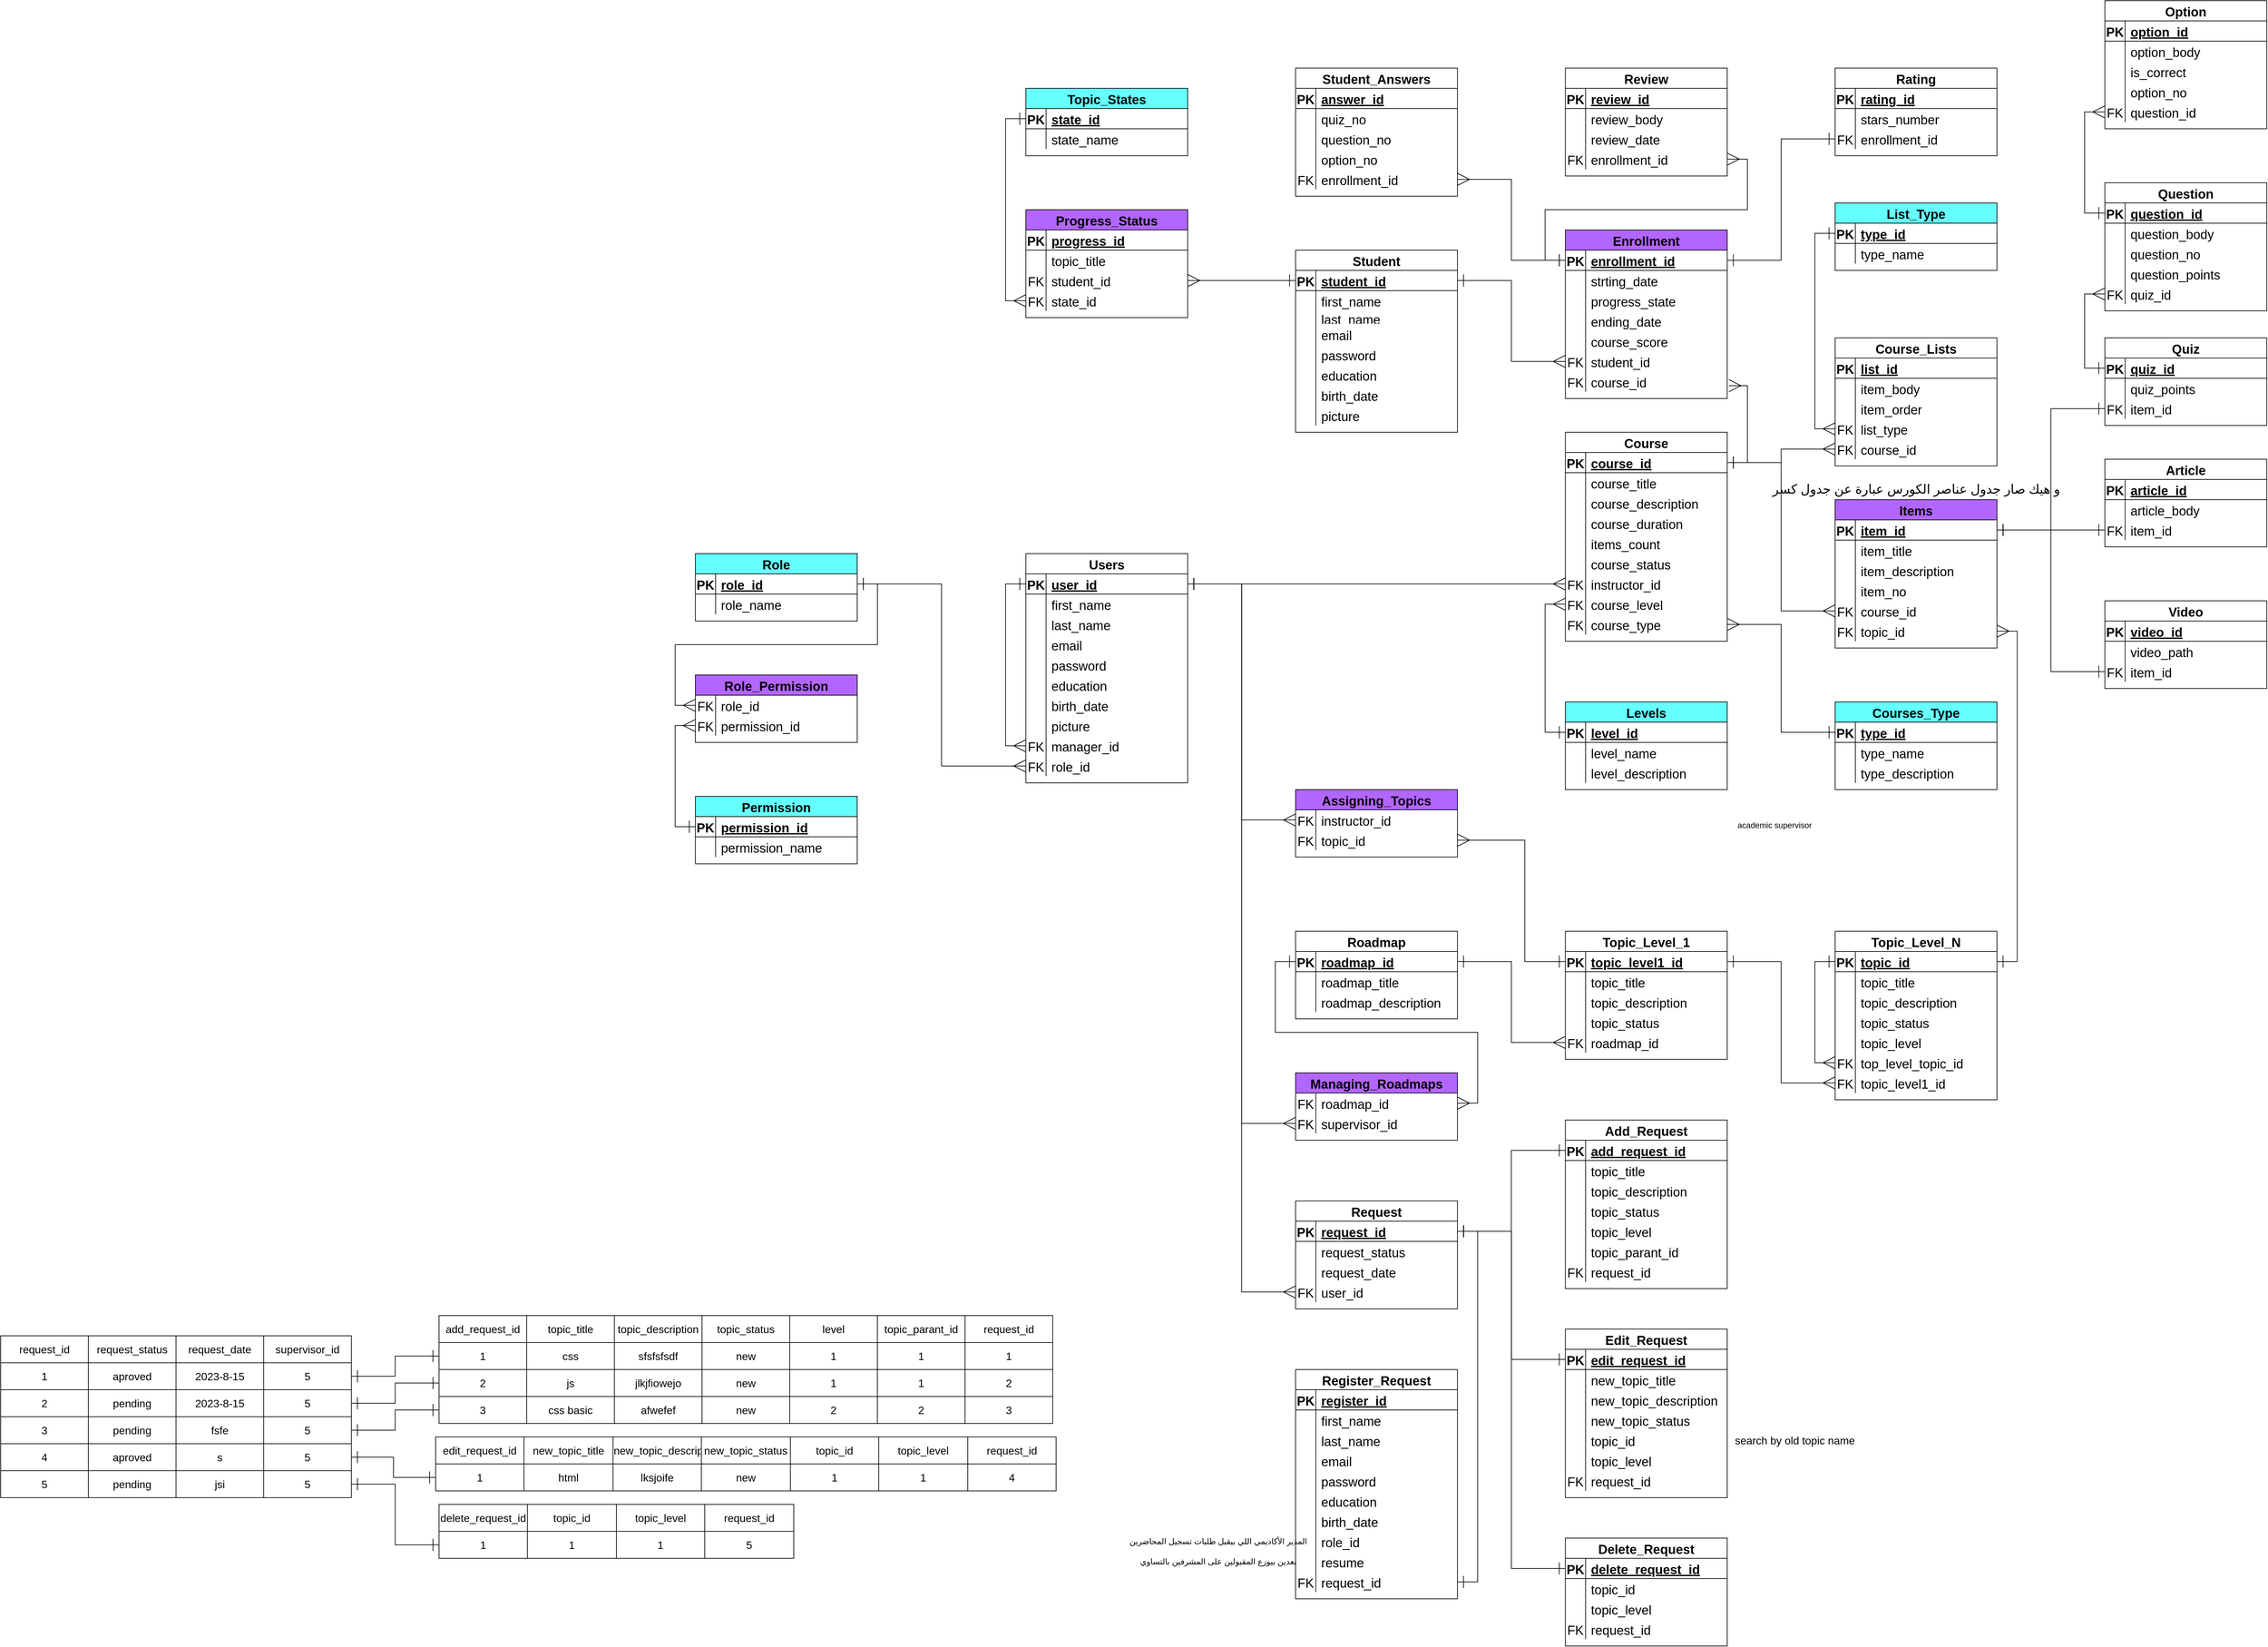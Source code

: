 <mxfile version="21.6.8" type="github">
  <diagram id="R2lEEEUBdFMjLlhIrx00" name="Page-1">
    <mxGraphModel dx="3230" dy="746" grid="1" gridSize="10" guides="1" tooltips="1" connect="1" arrows="1" fold="1" page="1" pageScale="1" pageWidth="850" pageHeight="1100" math="0" shadow="0" extFonts="Permanent Marker^https://fonts.googleapis.com/css?family=Permanent+Marker">
      <root>
        <mxCell id="0" />
        <mxCell id="1" parent="0" />
        <mxCell id="1Uf812Vw-qbY2cDfJRfV-72" style="edgeStyle=orthogonalEdgeStyle;shape=connector;rounded=0;orthogonalLoop=1;jettySize=auto;html=1;exitX=0;exitY=0.5;exitDx=0;exitDy=0;entryX=0;entryY=0.5;entryDx=0;entryDy=0;labelBackgroundColor=default;strokeColor=default;fontFamily=Helvetica;fontSize=19;fontColor=default;startArrow=ERone;startFill=0;endArrow=ERmany;endFill=0;startSize=16;endSize=16;" parent="1" source="1Uf812Vw-qbY2cDfJRfV-31" target="1Uf812Vw-qbY2cDfJRfV-61" edge="1">
          <mxGeometry relative="1" as="geometry" />
        </mxCell>
        <mxCell id="a6Dhro6RoFMwGRgEGYVC-363" style="edgeStyle=orthogonalEdgeStyle;shape=connector;rounded=0;orthogonalLoop=1;jettySize=auto;html=1;exitX=0;exitY=0.5;exitDx=0;exitDy=0;entryX=0;entryY=0.5;entryDx=0;entryDy=0;labelBackgroundColor=default;strokeColor=default;fontFamily=Helvetica;fontSize=19;fontColor=default;startArrow=ERone;startFill=0;endArrow=ERmany;endFill=0;startSize=16;endSize=16;" parent="1" source="a6Dhro6RoFMwGRgEGYVC-342" target="a6Dhro6RoFMwGRgEGYVC-357" edge="1">
          <mxGeometry relative="1" as="geometry" />
        </mxCell>
        <mxCell id="C-vyLk0tnHw3VtMMgP7b-2" value="Enrollment" style="shape=table;startSize=30;container=1;collapsible=1;childLayout=tableLayout;fixedRows=1;rowLines=0;fontStyle=1;align=center;resizeLast=1;fontSize=19;fillColor=#B266FF;" parent="1" vertex="1">
          <mxGeometry x="320.14" y="660" width="240" height="250" as="geometry" />
        </mxCell>
        <mxCell id="C-vyLk0tnHw3VtMMgP7b-3" value="" style="shape=partialRectangle;collapsible=0;dropTarget=0;pointerEvents=0;fillColor=none;points=[[0,0.5],[1,0.5]];portConstraint=eastwest;top=0;left=0;right=0;bottom=1;fontSize=19;" parent="C-vyLk0tnHw3VtMMgP7b-2" vertex="1">
          <mxGeometry y="30" width="240" height="30" as="geometry" />
        </mxCell>
        <mxCell id="C-vyLk0tnHw3VtMMgP7b-4" value="PK" style="shape=partialRectangle;overflow=hidden;connectable=0;fillColor=none;top=0;left=0;bottom=0;right=0;fontStyle=1;fontSize=19;" parent="C-vyLk0tnHw3VtMMgP7b-3" vertex="1">
          <mxGeometry width="30" height="30" as="geometry">
            <mxRectangle width="30" height="30" as="alternateBounds" />
          </mxGeometry>
        </mxCell>
        <mxCell id="C-vyLk0tnHw3VtMMgP7b-5" value="enrollment_id" style="shape=partialRectangle;overflow=hidden;connectable=0;fillColor=none;top=0;left=0;bottom=0;right=0;align=left;spacingLeft=6;fontStyle=5;fontSize=19;" parent="C-vyLk0tnHw3VtMMgP7b-3" vertex="1">
          <mxGeometry x="30" width="210" height="30" as="geometry">
            <mxRectangle width="210" height="30" as="alternateBounds" />
          </mxGeometry>
        </mxCell>
        <mxCell id="a6Dhro6RoFMwGRgEGYVC-21" style="shape=partialRectangle;collapsible=0;dropTarget=0;pointerEvents=0;fillColor=none;points=[[0,0.5],[1,0.5]];portConstraint=eastwest;top=0;left=0;right=0;bottom=0;fontSize=19;" parent="C-vyLk0tnHw3VtMMgP7b-2" vertex="1">
          <mxGeometry y="60" width="240" height="30" as="geometry" />
        </mxCell>
        <mxCell id="a6Dhro6RoFMwGRgEGYVC-22" style="shape=partialRectangle;overflow=hidden;connectable=0;fillColor=none;top=0;left=0;bottom=0;right=0;fontSize=19;" parent="a6Dhro6RoFMwGRgEGYVC-21" vertex="1">
          <mxGeometry width="30" height="30" as="geometry">
            <mxRectangle width="30" height="30" as="alternateBounds" />
          </mxGeometry>
        </mxCell>
        <mxCell id="a6Dhro6RoFMwGRgEGYVC-23" value="strting_date" style="shape=partialRectangle;overflow=hidden;connectable=0;fillColor=none;top=0;left=0;bottom=0;right=0;align=left;spacingLeft=6;fontSize=19;" parent="a6Dhro6RoFMwGRgEGYVC-21" vertex="1">
          <mxGeometry x="30" width="210" height="30" as="geometry">
            <mxRectangle width="210" height="30" as="alternateBounds" />
          </mxGeometry>
        </mxCell>
        <mxCell id="a6Dhro6RoFMwGRgEGYVC-24" style="shape=partialRectangle;collapsible=0;dropTarget=0;pointerEvents=0;fillColor=none;points=[[0,0.5],[1,0.5]];portConstraint=eastwest;top=0;left=0;right=0;bottom=0;fontSize=19;" parent="C-vyLk0tnHw3VtMMgP7b-2" vertex="1">
          <mxGeometry y="90" width="240" height="30" as="geometry" />
        </mxCell>
        <mxCell id="a6Dhro6RoFMwGRgEGYVC-25" style="shape=partialRectangle;overflow=hidden;connectable=0;fillColor=none;top=0;left=0;bottom=0;right=0;fontSize=19;" parent="a6Dhro6RoFMwGRgEGYVC-24" vertex="1">
          <mxGeometry width="30" height="30" as="geometry">
            <mxRectangle width="30" height="30" as="alternateBounds" />
          </mxGeometry>
        </mxCell>
        <mxCell id="a6Dhro6RoFMwGRgEGYVC-26" value="progress_state" style="shape=partialRectangle;overflow=hidden;connectable=0;fillColor=none;top=0;left=0;bottom=0;right=0;align=left;spacingLeft=6;fontSize=19;" parent="a6Dhro6RoFMwGRgEGYVC-24" vertex="1">
          <mxGeometry x="30" width="210" height="30" as="geometry">
            <mxRectangle width="210" height="30" as="alternateBounds" />
          </mxGeometry>
        </mxCell>
        <mxCell id="a6Dhro6RoFMwGRgEGYVC-27" style="shape=partialRectangle;collapsible=0;dropTarget=0;pointerEvents=0;fillColor=none;points=[[0,0.5],[1,0.5]];portConstraint=eastwest;top=0;left=0;right=0;bottom=0;fontSize=19;" parent="C-vyLk0tnHw3VtMMgP7b-2" vertex="1">
          <mxGeometry y="120" width="240" height="30" as="geometry" />
        </mxCell>
        <mxCell id="a6Dhro6RoFMwGRgEGYVC-28" style="shape=partialRectangle;overflow=hidden;connectable=0;fillColor=none;top=0;left=0;bottom=0;right=0;fontSize=19;" parent="a6Dhro6RoFMwGRgEGYVC-27" vertex="1">
          <mxGeometry width="30" height="30" as="geometry">
            <mxRectangle width="30" height="30" as="alternateBounds" />
          </mxGeometry>
        </mxCell>
        <mxCell id="a6Dhro6RoFMwGRgEGYVC-29" value="ending_date" style="shape=partialRectangle;overflow=hidden;connectable=0;fillColor=none;top=0;left=0;bottom=0;right=0;align=left;spacingLeft=6;fontSize=19;" parent="a6Dhro6RoFMwGRgEGYVC-27" vertex="1">
          <mxGeometry x="30" width="210" height="30" as="geometry">
            <mxRectangle width="210" height="30" as="alternateBounds" />
          </mxGeometry>
        </mxCell>
        <mxCell id="Bper2YvOAXgBwhIhpi-L-1" style="shape=partialRectangle;collapsible=0;dropTarget=0;pointerEvents=0;fillColor=none;points=[[0,0.5],[1,0.5]];portConstraint=eastwest;top=0;left=0;right=0;bottom=0;fontSize=19;" vertex="1" parent="C-vyLk0tnHw3VtMMgP7b-2">
          <mxGeometry y="150" width="240" height="30" as="geometry" />
        </mxCell>
        <mxCell id="Bper2YvOAXgBwhIhpi-L-2" style="shape=partialRectangle;overflow=hidden;connectable=0;fillColor=none;top=0;left=0;bottom=0;right=0;fontSize=19;" vertex="1" parent="Bper2YvOAXgBwhIhpi-L-1">
          <mxGeometry width="30" height="30" as="geometry">
            <mxRectangle width="30" height="30" as="alternateBounds" />
          </mxGeometry>
        </mxCell>
        <mxCell id="Bper2YvOAXgBwhIhpi-L-3" value="course_score" style="shape=partialRectangle;overflow=hidden;connectable=0;fillColor=none;top=0;left=0;bottom=0;right=0;align=left;spacingLeft=6;fontSize=19;" vertex="1" parent="Bper2YvOAXgBwhIhpi-L-1">
          <mxGeometry x="30" width="210" height="30" as="geometry">
            <mxRectangle width="210" height="30" as="alternateBounds" />
          </mxGeometry>
        </mxCell>
        <mxCell id="C-vyLk0tnHw3VtMMgP7b-6" value="" style="shape=partialRectangle;collapsible=0;dropTarget=0;pointerEvents=0;fillColor=none;points=[[0,0.5],[1,0.5]];portConstraint=eastwest;top=0;left=0;right=0;bottom=0;fontSize=19;" parent="C-vyLk0tnHw3VtMMgP7b-2" vertex="1">
          <mxGeometry y="180" width="240" height="30" as="geometry" />
        </mxCell>
        <mxCell id="C-vyLk0tnHw3VtMMgP7b-7" value="FK" style="shape=partialRectangle;overflow=hidden;connectable=0;fillColor=none;top=0;left=0;bottom=0;right=0;fontSize=19;" parent="C-vyLk0tnHw3VtMMgP7b-6" vertex="1">
          <mxGeometry width="30" height="30" as="geometry">
            <mxRectangle width="30" height="30" as="alternateBounds" />
          </mxGeometry>
        </mxCell>
        <mxCell id="C-vyLk0tnHw3VtMMgP7b-8" value="student_id" style="shape=partialRectangle;overflow=hidden;connectable=0;fillColor=none;top=0;left=0;bottom=0;right=0;align=left;spacingLeft=6;fontSize=19;" parent="C-vyLk0tnHw3VtMMgP7b-6" vertex="1">
          <mxGeometry x="30" width="210" height="30" as="geometry">
            <mxRectangle width="210" height="30" as="alternateBounds" />
          </mxGeometry>
        </mxCell>
        <mxCell id="C-vyLk0tnHw3VtMMgP7b-9" value="" style="shape=partialRectangle;collapsible=0;dropTarget=0;pointerEvents=0;fillColor=none;points=[[0,0.5],[1,0.5]];portConstraint=eastwest;top=0;left=0;right=0;bottom=0;fontSize=19;" parent="C-vyLk0tnHw3VtMMgP7b-2" vertex="1">
          <mxGeometry y="210" width="240" height="30" as="geometry" />
        </mxCell>
        <mxCell id="C-vyLk0tnHw3VtMMgP7b-10" value="FK" style="shape=partialRectangle;overflow=hidden;connectable=0;fillColor=none;top=0;left=0;bottom=0;right=0;fontSize=19;" parent="C-vyLk0tnHw3VtMMgP7b-9" vertex="1">
          <mxGeometry width="30" height="30" as="geometry">
            <mxRectangle width="30" height="30" as="alternateBounds" />
          </mxGeometry>
        </mxCell>
        <mxCell id="C-vyLk0tnHw3VtMMgP7b-11" value="course_id" style="shape=partialRectangle;overflow=hidden;connectable=0;fillColor=none;top=0;left=0;bottom=0;right=0;align=left;spacingLeft=6;fontSize=19;" parent="C-vyLk0tnHw3VtMMgP7b-9" vertex="1">
          <mxGeometry x="30" width="210" height="30" as="geometry">
            <mxRectangle width="210" height="30" as="alternateBounds" />
          </mxGeometry>
        </mxCell>
        <mxCell id="C-vyLk0tnHw3VtMMgP7b-13" value="Course" style="shape=table;startSize=30;container=1;collapsible=1;childLayout=tableLayout;fixedRows=1;rowLines=0;fontStyle=1;align=center;resizeLast=1;fontSize=19;" parent="1" vertex="1">
          <mxGeometry x="320.14" y="960" width="240" height="310" as="geometry">
            <mxRectangle x="480" y="380" width="80" height="30" as="alternateBounds" />
          </mxGeometry>
        </mxCell>
        <mxCell id="C-vyLk0tnHw3VtMMgP7b-14" value="" style="shape=partialRectangle;collapsible=0;dropTarget=0;pointerEvents=0;fillColor=none;points=[[0,0.5],[1,0.5]];portConstraint=eastwest;top=0;left=0;right=0;bottom=1;fontSize=19;" parent="C-vyLk0tnHw3VtMMgP7b-13" vertex="1">
          <mxGeometry y="30" width="240" height="30" as="geometry" />
        </mxCell>
        <mxCell id="C-vyLk0tnHw3VtMMgP7b-15" value="PK" style="shape=partialRectangle;overflow=hidden;connectable=0;fillColor=none;top=0;left=0;bottom=0;right=0;fontStyle=1;fontSize=19;" parent="C-vyLk0tnHw3VtMMgP7b-14" vertex="1">
          <mxGeometry width="30" height="30" as="geometry">
            <mxRectangle width="30" height="30" as="alternateBounds" />
          </mxGeometry>
        </mxCell>
        <mxCell id="C-vyLk0tnHw3VtMMgP7b-16" value="course_id" style="shape=partialRectangle;overflow=hidden;connectable=0;fillColor=none;top=0;left=0;bottom=0;right=0;align=left;spacingLeft=6;fontStyle=5;fontSize=19;" parent="C-vyLk0tnHw3VtMMgP7b-14" vertex="1">
          <mxGeometry x="30" width="210" height="30" as="geometry">
            <mxRectangle width="210" height="30" as="alternateBounds" />
          </mxGeometry>
        </mxCell>
        <mxCell id="C-vyLk0tnHw3VtMMgP7b-17" value="" style="shape=partialRectangle;collapsible=0;dropTarget=0;pointerEvents=0;fillColor=none;points=[[0,0.5],[1,0.5]];portConstraint=eastwest;top=0;left=0;right=0;bottom=0;fontSize=19;" parent="C-vyLk0tnHw3VtMMgP7b-13" vertex="1">
          <mxGeometry y="60" width="240" height="30" as="geometry" />
        </mxCell>
        <mxCell id="C-vyLk0tnHw3VtMMgP7b-18" value="" style="shape=partialRectangle;overflow=hidden;connectable=0;fillColor=none;top=0;left=0;bottom=0;right=0;fontSize=19;" parent="C-vyLk0tnHw3VtMMgP7b-17" vertex="1">
          <mxGeometry width="30" height="30" as="geometry">
            <mxRectangle width="30" height="30" as="alternateBounds" />
          </mxGeometry>
        </mxCell>
        <mxCell id="C-vyLk0tnHw3VtMMgP7b-19" value="course_title" style="shape=partialRectangle;overflow=hidden;connectable=0;fillColor=none;top=0;left=0;bottom=0;right=0;align=left;spacingLeft=6;fontSize=19;" parent="C-vyLk0tnHw3VtMMgP7b-17" vertex="1">
          <mxGeometry x="30" width="210" height="30" as="geometry">
            <mxRectangle width="210" height="30" as="alternateBounds" />
          </mxGeometry>
        </mxCell>
        <mxCell id="C-vyLk0tnHw3VtMMgP7b-20" value="" style="shape=partialRectangle;collapsible=0;dropTarget=0;pointerEvents=0;fillColor=none;points=[[0,0.5],[1,0.5]];portConstraint=eastwest;top=0;left=0;right=0;bottom=0;fontSize=19;" parent="C-vyLk0tnHw3VtMMgP7b-13" vertex="1">
          <mxGeometry y="90" width="240" height="30" as="geometry" />
        </mxCell>
        <mxCell id="C-vyLk0tnHw3VtMMgP7b-21" value="" style="shape=partialRectangle;overflow=hidden;connectable=0;fillColor=none;top=0;left=0;bottom=0;right=0;fontSize=19;" parent="C-vyLk0tnHw3VtMMgP7b-20" vertex="1">
          <mxGeometry width="30" height="30" as="geometry">
            <mxRectangle width="30" height="30" as="alternateBounds" />
          </mxGeometry>
        </mxCell>
        <mxCell id="C-vyLk0tnHw3VtMMgP7b-22" value="course_description" style="shape=partialRectangle;overflow=hidden;connectable=0;fillColor=none;top=0;left=0;bottom=0;right=0;align=left;spacingLeft=6;fontSize=19;" parent="C-vyLk0tnHw3VtMMgP7b-20" vertex="1">
          <mxGeometry x="30" width="210" height="30" as="geometry">
            <mxRectangle width="210" height="30" as="alternateBounds" />
          </mxGeometry>
        </mxCell>
        <mxCell id="a6Dhro6RoFMwGRgEGYVC-103" style="shape=partialRectangle;collapsible=0;dropTarget=0;pointerEvents=0;fillColor=none;points=[[0,0.5],[1,0.5]];portConstraint=eastwest;top=0;left=0;right=0;bottom=0;fontSize=19;" parent="C-vyLk0tnHw3VtMMgP7b-13" vertex="1">
          <mxGeometry y="120" width="240" height="30" as="geometry" />
        </mxCell>
        <mxCell id="a6Dhro6RoFMwGRgEGYVC-104" style="shape=partialRectangle;overflow=hidden;connectable=0;fillColor=none;top=0;left=0;bottom=0;right=0;fontSize=19;" parent="a6Dhro6RoFMwGRgEGYVC-103" vertex="1">
          <mxGeometry width="30" height="30" as="geometry">
            <mxRectangle width="30" height="30" as="alternateBounds" />
          </mxGeometry>
        </mxCell>
        <mxCell id="a6Dhro6RoFMwGRgEGYVC-105" value="course_duration" style="shape=partialRectangle;overflow=hidden;connectable=0;fillColor=none;top=0;left=0;bottom=0;right=0;align=left;spacingLeft=6;fontSize=19;" parent="a6Dhro6RoFMwGRgEGYVC-103" vertex="1">
          <mxGeometry x="30" width="210" height="30" as="geometry">
            <mxRectangle width="210" height="30" as="alternateBounds" />
          </mxGeometry>
        </mxCell>
        <mxCell id="a6Dhro6RoFMwGRgEGYVC-106" style="shape=partialRectangle;collapsible=0;dropTarget=0;pointerEvents=0;fillColor=none;points=[[0,0.5],[1,0.5]];portConstraint=eastwest;top=0;left=0;right=0;bottom=0;fontSize=19;" parent="C-vyLk0tnHw3VtMMgP7b-13" vertex="1">
          <mxGeometry y="150" width="240" height="30" as="geometry" />
        </mxCell>
        <mxCell id="a6Dhro6RoFMwGRgEGYVC-107" style="shape=partialRectangle;overflow=hidden;connectable=0;fillColor=none;top=0;left=0;bottom=0;right=0;fontSize=19;" parent="a6Dhro6RoFMwGRgEGYVC-106" vertex="1">
          <mxGeometry width="30" height="30" as="geometry">
            <mxRectangle width="30" height="30" as="alternateBounds" />
          </mxGeometry>
        </mxCell>
        <mxCell id="a6Dhro6RoFMwGRgEGYVC-108" value="items_count" style="shape=partialRectangle;overflow=hidden;connectable=0;fillColor=none;top=0;left=0;bottom=0;right=0;align=left;spacingLeft=6;fontSize=19;" parent="a6Dhro6RoFMwGRgEGYVC-106" vertex="1">
          <mxGeometry x="30" width="210" height="30" as="geometry">
            <mxRectangle width="210" height="30" as="alternateBounds" />
          </mxGeometry>
        </mxCell>
        <mxCell id="a6Dhro6RoFMwGRgEGYVC-109" style="shape=partialRectangle;collapsible=0;dropTarget=0;pointerEvents=0;fillColor=none;points=[[0,0.5],[1,0.5]];portConstraint=eastwest;top=0;left=0;right=0;bottom=0;fontSize=19;" parent="C-vyLk0tnHw3VtMMgP7b-13" vertex="1">
          <mxGeometry y="180" width="240" height="30" as="geometry" />
        </mxCell>
        <mxCell id="a6Dhro6RoFMwGRgEGYVC-110" style="shape=partialRectangle;overflow=hidden;connectable=0;fillColor=none;top=0;left=0;bottom=0;right=0;fontSize=19;" parent="a6Dhro6RoFMwGRgEGYVC-109" vertex="1">
          <mxGeometry width="30" height="30" as="geometry">
            <mxRectangle width="30" height="30" as="alternateBounds" />
          </mxGeometry>
        </mxCell>
        <mxCell id="a6Dhro6RoFMwGRgEGYVC-111" value="course_status" style="shape=partialRectangle;overflow=hidden;connectable=0;fillColor=none;top=0;left=0;bottom=0;right=0;align=left;spacingLeft=6;fontSize=19;" parent="a6Dhro6RoFMwGRgEGYVC-109" vertex="1">
          <mxGeometry x="30" width="210" height="30" as="geometry">
            <mxRectangle width="210" height="30" as="alternateBounds" />
          </mxGeometry>
        </mxCell>
        <mxCell id="a6Dhro6RoFMwGRgEGYVC-115" style="shape=partialRectangle;collapsible=0;dropTarget=0;pointerEvents=0;fillColor=none;points=[[0,0.5],[1,0.5]];portConstraint=eastwest;top=0;left=0;right=0;bottom=0;fontSize=19;" parent="C-vyLk0tnHw3VtMMgP7b-13" vertex="1">
          <mxGeometry y="210" width="240" height="30" as="geometry" />
        </mxCell>
        <mxCell id="a6Dhro6RoFMwGRgEGYVC-116" value="FK" style="shape=partialRectangle;overflow=hidden;connectable=0;fillColor=none;top=0;left=0;bottom=0;right=0;fontSize=19;" parent="a6Dhro6RoFMwGRgEGYVC-115" vertex="1">
          <mxGeometry width="30" height="30" as="geometry">
            <mxRectangle width="30" height="30" as="alternateBounds" />
          </mxGeometry>
        </mxCell>
        <mxCell id="a6Dhro6RoFMwGRgEGYVC-117" value="instructor_id" style="shape=partialRectangle;overflow=hidden;connectable=0;fillColor=none;top=0;left=0;bottom=0;right=0;align=left;spacingLeft=6;fontSize=19;" parent="a6Dhro6RoFMwGRgEGYVC-115" vertex="1">
          <mxGeometry x="30" width="210" height="30" as="geometry">
            <mxRectangle width="210" height="30" as="alternateBounds" />
          </mxGeometry>
        </mxCell>
        <mxCell id="a6Dhro6RoFMwGRgEGYVC-112" style="shape=partialRectangle;collapsible=0;dropTarget=0;pointerEvents=0;fillColor=none;points=[[0,0.5],[1,0.5]];portConstraint=eastwest;top=0;left=0;right=0;bottom=0;fontSize=19;" parent="C-vyLk0tnHw3VtMMgP7b-13" vertex="1">
          <mxGeometry y="240" width="240" height="30" as="geometry" />
        </mxCell>
        <mxCell id="a6Dhro6RoFMwGRgEGYVC-113" value="FK" style="shape=partialRectangle;overflow=hidden;connectable=0;fillColor=none;top=0;left=0;bottom=0;right=0;fontSize=19;" parent="a6Dhro6RoFMwGRgEGYVC-112" vertex="1">
          <mxGeometry width="30" height="30" as="geometry">
            <mxRectangle width="30" height="30" as="alternateBounds" />
          </mxGeometry>
        </mxCell>
        <mxCell id="a6Dhro6RoFMwGRgEGYVC-114" value="course_level" style="shape=partialRectangle;overflow=hidden;connectable=0;fillColor=none;top=0;left=0;bottom=0;right=0;align=left;spacingLeft=6;fontSize=19;" parent="a6Dhro6RoFMwGRgEGYVC-112" vertex="1">
          <mxGeometry x="30" width="210" height="30" as="geometry">
            <mxRectangle width="210" height="30" as="alternateBounds" />
          </mxGeometry>
        </mxCell>
        <mxCell id="a6Dhro6RoFMwGRgEGYVC-132" style="shape=partialRectangle;collapsible=0;dropTarget=0;pointerEvents=0;fillColor=none;points=[[0,0.5],[1,0.5]];portConstraint=eastwest;top=0;left=0;right=0;bottom=0;fontSize=19;" parent="C-vyLk0tnHw3VtMMgP7b-13" vertex="1">
          <mxGeometry y="270" width="240" height="30" as="geometry" />
        </mxCell>
        <mxCell id="a6Dhro6RoFMwGRgEGYVC-133" value="FK" style="shape=partialRectangle;overflow=hidden;connectable=0;fillColor=none;top=0;left=0;bottom=0;right=0;fontSize=19;" parent="a6Dhro6RoFMwGRgEGYVC-132" vertex="1">
          <mxGeometry width="30" height="30" as="geometry">
            <mxRectangle width="30" height="30" as="alternateBounds" />
          </mxGeometry>
        </mxCell>
        <mxCell id="a6Dhro6RoFMwGRgEGYVC-134" value="course_type" style="shape=partialRectangle;overflow=hidden;connectable=0;fillColor=none;top=0;left=0;bottom=0;right=0;align=left;spacingLeft=6;fontSize=19;" parent="a6Dhro6RoFMwGRgEGYVC-132" vertex="1">
          <mxGeometry x="30" width="210" height="30" as="geometry">
            <mxRectangle width="210" height="30" as="alternateBounds" />
          </mxGeometry>
        </mxCell>
        <mxCell id="C-vyLk0tnHw3VtMMgP7b-23" value="Student" style="shape=table;startSize=30;container=1;collapsible=1;childLayout=tableLayout;fixedRows=1;rowLines=0;fontStyle=1;align=center;resizeLast=1;fontSize=19;" parent="1" vertex="1">
          <mxGeometry x="-79.86" y="690" width="240" height="270" as="geometry" />
        </mxCell>
        <mxCell id="C-vyLk0tnHw3VtMMgP7b-24" value="" style="shape=partialRectangle;collapsible=0;dropTarget=0;pointerEvents=0;fillColor=none;points=[[0,0.5],[1,0.5]];portConstraint=eastwest;top=0;left=0;right=0;bottom=1;fontSize=19;" parent="C-vyLk0tnHw3VtMMgP7b-23" vertex="1">
          <mxGeometry y="30" width="240" height="30" as="geometry" />
        </mxCell>
        <mxCell id="C-vyLk0tnHw3VtMMgP7b-25" value="PK" style="shape=partialRectangle;overflow=hidden;connectable=0;fillColor=none;top=0;left=0;bottom=0;right=0;fontStyle=1;fontSize=19;" parent="C-vyLk0tnHw3VtMMgP7b-24" vertex="1">
          <mxGeometry width="30" height="30" as="geometry">
            <mxRectangle width="30" height="30" as="alternateBounds" />
          </mxGeometry>
        </mxCell>
        <mxCell id="C-vyLk0tnHw3VtMMgP7b-26" value="student_id" style="shape=partialRectangle;overflow=hidden;connectable=0;fillColor=none;top=0;left=0;bottom=0;right=0;align=left;spacingLeft=6;fontStyle=5;fontSize=19;" parent="C-vyLk0tnHw3VtMMgP7b-24" vertex="1">
          <mxGeometry x="30" width="210" height="30" as="geometry">
            <mxRectangle width="210" height="30" as="alternateBounds" />
          </mxGeometry>
        </mxCell>
        <mxCell id="C-vyLk0tnHw3VtMMgP7b-27" value="" style="shape=partialRectangle;collapsible=0;dropTarget=0;pointerEvents=0;fillColor=none;points=[[0,0.5],[1,0.5]];portConstraint=eastwest;top=0;left=0;right=0;bottom=0;fontSize=19;" parent="C-vyLk0tnHw3VtMMgP7b-23" vertex="1">
          <mxGeometry y="60" width="240" height="30" as="geometry" />
        </mxCell>
        <mxCell id="C-vyLk0tnHw3VtMMgP7b-28" value="" style="shape=partialRectangle;overflow=hidden;connectable=0;fillColor=none;top=0;left=0;bottom=0;right=0;fontSize=19;" parent="C-vyLk0tnHw3VtMMgP7b-27" vertex="1">
          <mxGeometry width="30" height="30" as="geometry">
            <mxRectangle width="30" height="30" as="alternateBounds" />
          </mxGeometry>
        </mxCell>
        <mxCell id="C-vyLk0tnHw3VtMMgP7b-29" value="first_name" style="shape=partialRectangle;overflow=hidden;connectable=0;fillColor=none;top=0;left=0;bottom=0;right=0;align=left;spacingLeft=6;fontSize=19;" parent="C-vyLk0tnHw3VtMMgP7b-27" vertex="1">
          <mxGeometry x="30" width="210" height="30" as="geometry">
            <mxRectangle width="210" height="30" as="alternateBounds" />
          </mxGeometry>
        </mxCell>
        <mxCell id="a6Dhro6RoFMwGRgEGYVC-18" style="shape=partialRectangle;collapsible=0;dropTarget=0;pointerEvents=0;fillColor=none;points=[[0,0.5],[1,0.5]];portConstraint=eastwest;top=0;left=0;right=0;bottom=0;fontSize=19;" parent="C-vyLk0tnHw3VtMMgP7b-23" vertex="1">
          <mxGeometry y="90" width="240" height="20" as="geometry" />
        </mxCell>
        <mxCell id="a6Dhro6RoFMwGRgEGYVC-19" style="shape=partialRectangle;overflow=hidden;connectable=0;fillColor=none;top=0;left=0;bottom=0;right=0;fontSize=19;" parent="a6Dhro6RoFMwGRgEGYVC-18" vertex="1">
          <mxGeometry width="30" height="20" as="geometry">
            <mxRectangle width="30" height="20" as="alternateBounds" />
          </mxGeometry>
        </mxCell>
        <mxCell id="a6Dhro6RoFMwGRgEGYVC-20" value="last_name" style="shape=partialRectangle;overflow=hidden;connectable=0;fillColor=none;top=0;left=0;bottom=0;right=0;align=left;spacingLeft=6;fontSize=19;" parent="a6Dhro6RoFMwGRgEGYVC-18" vertex="1">
          <mxGeometry x="30" width="210" height="20" as="geometry">
            <mxRectangle width="210" height="20" as="alternateBounds" />
          </mxGeometry>
        </mxCell>
        <mxCell id="a6Dhro6RoFMwGRgEGYVC-15" style="shape=partialRectangle;collapsible=0;dropTarget=0;pointerEvents=0;fillColor=none;points=[[0,0.5],[1,0.5]];portConstraint=eastwest;top=0;left=0;right=0;bottom=0;fontSize=19;" parent="C-vyLk0tnHw3VtMMgP7b-23" vertex="1">
          <mxGeometry y="110" width="240" height="30" as="geometry" />
        </mxCell>
        <mxCell id="a6Dhro6RoFMwGRgEGYVC-16" style="shape=partialRectangle;overflow=hidden;connectable=0;fillColor=none;top=0;left=0;bottom=0;right=0;fontSize=19;" parent="a6Dhro6RoFMwGRgEGYVC-15" vertex="1">
          <mxGeometry width="30" height="30" as="geometry">
            <mxRectangle width="30" height="30" as="alternateBounds" />
          </mxGeometry>
        </mxCell>
        <mxCell id="a6Dhro6RoFMwGRgEGYVC-17" value="email" style="shape=partialRectangle;overflow=hidden;connectable=0;fillColor=none;top=0;left=0;bottom=0;right=0;align=left;spacingLeft=6;fontSize=19;" parent="a6Dhro6RoFMwGRgEGYVC-15" vertex="1">
          <mxGeometry x="30" width="210" height="30" as="geometry">
            <mxRectangle width="210" height="30" as="alternateBounds" />
          </mxGeometry>
        </mxCell>
        <mxCell id="a6Dhro6RoFMwGRgEGYVC-12" style="shape=partialRectangle;collapsible=0;dropTarget=0;pointerEvents=0;fillColor=none;points=[[0,0.5],[1,0.5]];portConstraint=eastwest;top=0;left=0;right=0;bottom=0;fontSize=19;" parent="C-vyLk0tnHw3VtMMgP7b-23" vertex="1">
          <mxGeometry y="140" width="240" height="30" as="geometry" />
        </mxCell>
        <mxCell id="a6Dhro6RoFMwGRgEGYVC-13" style="shape=partialRectangle;overflow=hidden;connectable=0;fillColor=none;top=0;left=0;bottom=0;right=0;fontSize=19;" parent="a6Dhro6RoFMwGRgEGYVC-12" vertex="1">
          <mxGeometry width="30" height="30" as="geometry">
            <mxRectangle width="30" height="30" as="alternateBounds" />
          </mxGeometry>
        </mxCell>
        <mxCell id="a6Dhro6RoFMwGRgEGYVC-14" value="password" style="shape=partialRectangle;overflow=hidden;connectable=0;fillColor=none;top=0;left=0;bottom=0;right=0;align=left;spacingLeft=6;fontSize=19;" parent="a6Dhro6RoFMwGRgEGYVC-12" vertex="1">
          <mxGeometry x="30" width="210" height="30" as="geometry">
            <mxRectangle width="210" height="30" as="alternateBounds" />
          </mxGeometry>
        </mxCell>
        <mxCell id="a6Dhro6RoFMwGRgEGYVC-9" style="shape=partialRectangle;collapsible=0;dropTarget=0;pointerEvents=0;fillColor=none;points=[[0,0.5],[1,0.5]];portConstraint=eastwest;top=0;left=0;right=0;bottom=0;fontSize=19;" parent="C-vyLk0tnHw3VtMMgP7b-23" vertex="1">
          <mxGeometry y="170" width="240" height="30" as="geometry" />
        </mxCell>
        <mxCell id="a6Dhro6RoFMwGRgEGYVC-10" style="shape=partialRectangle;overflow=hidden;connectable=0;fillColor=none;top=0;left=0;bottom=0;right=0;fontSize=19;" parent="a6Dhro6RoFMwGRgEGYVC-9" vertex="1">
          <mxGeometry width="30" height="30" as="geometry">
            <mxRectangle width="30" height="30" as="alternateBounds" />
          </mxGeometry>
        </mxCell>
        <mxCell id="a6Dhro6RoFMwGRgEGYVC-11" value="education" style="shape=partialRectangle;overflow=hidden;connectable=0;fillColor=none;top=0;left=0;bottom=0;right=0;align=left;spacingLeft=6;fontSize=19;" parent="a6Dhro6RoFMwGRgEGYVC-9" vertex="1">
          <mxGeometry x="30" width="210" height="30" as="geometry">
            <mxRectangle width="210" height="30" as="alternateBounds" />
          </mxGeometry>
        </mxCell>
        <mxCell id="a6Dhro6RoFMwGRgEGYVC-6" style="shape=partialRectangle;collapsible=0;dropTarget=0;pointerEvents=0;fillColor=none;points=[[0,0.5],[1,0.5]];portConstraint=eastwest;top=0;left=0;right=0;bottom=0;fontSize=19;" parent="C-vyLk0tnHw3VtMMgP7b-23" vertex="1">
          <mxGeometry y="200" width="240" height="30" as="geometry" />
        </mxCell>
        <mxCell id="a6Dhro6RoFMwGRgEGYVC-7" style="shape=partialRectangle;overflow=hidden;connectable=0;fillColor=none;top=0;left=0;bottom=0;right=0;fontSize=19;" parent="a6Dhro6RoFMwGRgEGYVC-6" vertex="1">
          <mxGeometry width="30" height="30" as="geometry">
            <mxRectangle width="30" height="30" as="alternateBounds" />
          </mxGeometry>
        </mxCell>
        <mxCell id="a6Dhro6RoFMwGRgEGYVC-8" value="birth_date" style="shape=partialRectangle;overflow=hidden;connectable=0;fillColor=none;top=0;left=0;bottom=0;right=0;align=left;spacingLeft=6;fontSize=19;" parent="a6Dhro6RoFMwGRgEGYVC-6" vertex="1">
          <mxGeometry x="30" width="210" height="30" as="geometry">
            <mxRectangle width="210" height="30" as="alternateBounds" />
          </mxGeometry>
        </mxCell>
        <mxCell id="a6Dhro6RoFMwGRgEGYVC-3" style="shape=partialRectangle;collapsible=0;dropTarget=0;pointerEvents=0;fillColor=none;points=[[0,0.5],[1,0.5]];portConstraint=eastwest;top=0;left=0;right=0;bottom=0;fontSize=19;" parent="C-vyLk0tnHw3VtMMgP7b-23" vertex="1">
          <mxGeometry y="230" width="240" height="30" as="geometry" />
        </mxCell>
        <mxCell id="a6Dhro6RoFMwGRgEGYVC-4" style="shape=partialRectangle;overflow=hidden;connectable=0;fillColor=none;top=0;left=0;bottom=0;right=0;fontSize=19;" parent="a6Dhro6RoFMwGRgEGYVC-3" vertex="1">
          <mxGeometry width="30" height="30" as="geometry">
            <mxRectangle width="30" height="30" as="alternateBounds" />
          </mxGeometry>
        </mxCell>
        <mxCell id="a6Dhro6RoFMwGRgEGYVC-5" value="picture" style="shape=partialRectangle;overflow=hidden;connectable=0;fillColor=none;top=0;left=0;bottom=0;right=0;align=left;spacingLeft=6;fontSize=19;" parent="a6Dhro6RoFMwGRgEGYVC-3" vertex="1">
          <mxGeometry x="30" width="210" height="30" as="geometry">
            <mxRectangle width="210" height="30" as="alternateBounds" />
          </mxGeometry>
        </mxCell>
        <mxCell id="a6Dhro6RoFMwGRgEGYVC-1" style="edgeStyle=orthogonalEdgeStyle;rounded=0;orthogonalLoop=1;jettySize=auto;html=1;exitX=1;exitY=0.5;exitDx=0;exitDy=0;entryX=0;entryY=0.5;entryDx=0;entryDy=0;startArrow=ERone;startFill=0;endArrow=ERmany;endFill=0;endSize=16;startSize=16;fontSize=19;" parent="1" source="C-vyLk0tnHw3VtMMgP7b-24" target="C-vyLk0tnHw3VtMMgP7b-6" edge="1">
          <mxGeometry relative="1" as="geometry" />
        </mxCell>
        <mxCell id="a6Dhro6RoFMwGRgEGYVC-2" style="edgeStyle=orthogonalEdgeStyle;shape=connector;rounded=0;orthogonalLoop=1;jettySize=auto;html=1;exitX=1;exitY=0.5;exitDx=0;exitDy=0;entryX=1.01;entryY=0.698;entryDx=0;entryDy=0;entryPerimeter=0;labelBackgroundColor=default;strokeColor=default;fontFamily=Helvetica;fontSize=19;fontColor=default;startArrow=ERone;startFill=0;endArrow=ERmany;endFill=0;startSize=16;endSize=16;" parent="1" source="C-vyLk0tnHw3VtMMgP7b-14" target="C-vyLk0tnHw3VtMMgP7b-9" edge="1">
          <mxGeometry relative="1" as="geometry" />
        </mxCell>
        <mxCell id="a6Dhro6RoFMwGRgEGYVC-33" value="Rating" style="shape=table;startSize=30;container=1;collapsible=1;childLayout=tableLayout;fixedRows=1;rowLines=0;fontStyle=1;align=center;resizeLast=1;fontSize=19;" parent="1" vertex="1">
          <mxGeometry x="720.14" y="420" width="240" height="130" as="geometry" />
        </mxCell>
        <mxCell id="a6Dhro6RoFMwGRgEGYVC-34" value="" style="shape=partialRectangle;collapsible=0;dropTarget=0;pointerEvents=0;fillColor=none;points=[[0,0.5],[1,0.5]];portConstraint=eastwest;top=0;left=0;right=0;bottom=1;fontSize=19;" parent="a6Dhro6RoFMwGRgEGYVC-33" vertex="1">
          <mxGeometry y="30" width="240" height="30" as="geometry" />
        </mxCell>
        <mxCell id="a6Dhro6RoFMwGRgEGYVC-35" value="PK" style="shape=partialRectangle;overflow=hidden;connectable=0;fillColor=none;top=0;left=0;bottom=0;right=0;fontStyle=1;fontSize=19;" parent="a6Dhro6RoFMwGRgEGYVC-34" vertex="1">
          <mxGeometry width="30" height="30" as="geometry">
            <mxRectangle width="30" height="30" as="alternateBounds" />
          </mxGeometry>
        </mxCell>
        <mxCell id="a6Dhro6RoFMwGRgEGYVC-36" value="rating_id" style="shape=partialRectangle;overflow=hidden;connectable=0;fillColor=none;top=0;left=0;bottom=0;right=0;align=left;spacingLeft=6;fontStyle=5;fontSize=19;" parent="a6Dhro6RoFMwGRgEGYVC-34" vertex="1">
          <mxGeometry x="30" width="210" height="30" as="geometry">
            <mxRectangle width="210" height="30" as="alternateBounds" />
          </mxGeometry>
        </mxCell>
        <mxCell id="a6Dhro6RoFMwGRgEGYVC-40" style="shape=partialRectangle;collapsible=0;dropTarget=0;pointerEvents=0;fillColor=none;points=[[0,0.5],[1,0.5]];portConstraint=eastwest;top=0;left=0;right=0;bottom=0;fontSize=19;" parent="a6Dhro6RoFMwGRgEGYVC-33" vertex="1">
          <mxGeometry y="60" width="240" height="30" as="geometry" />
        </mxCell>
        <mxCell id="a6Dhro6RoFMwGRgEGYVC-41" style="shape=partialRectangle;overflow=hidden;connectable=0;fillColor=none;top=0;left=0;bottom=0;right=0;fontSize=19;" parent="a6Dhro6RoFMwGRgEGYVC-40" vertex="1">
          <mxGeometry width="30" height="30" as="geometry">
            <mxRectangle width="30" height="30" as="alternateBounds" />
          </mxGeometry>
        </mxCell>
        <mxCell id="a6Dhro6RoFMwGRgEGYVC-42" value="stars_number" style="shape=partialRectangle;overflow=hidden;connectable=0;fillColor=none;top=0;left=0;bottom=0;right=0;align=left;spacingLeft=6;fontSize=19;" parent="a6Dhro6RoFMwGRgEGYVC-40" vertex="1">
          <mxGeometry x="30" width="210" height="30" as="geometry">
            <mxRectangle width="210" height="30" as="alternateBounds" />
          </mxGeometry>
        </mxCell>
        <mxCell id="a6Dhro6RoFMwGRgEGYVC-43" style="shape=partialRectangle;collapsible=0;dropTarget=0;pointerEvents=0;fillColor=none;points=[[0,0.5],[1,0.5]];portConstraint=eastwest;top=0;left=0;right=0;bottom=0;fontSize=19;" parent="a6Dhro6RoFMwGRgEGYVC-33" vertex="1">
          <mxGeometry y="90" width="240" height="30" as="geometry" />
        </mxCell>
        <mxCell id="a6Dhro6RoFMwGRgEGYVC-44" value="FK" style="shape=partialRectangle;overflow=hidden;connectable=0;fillColor=none;top=0;left=0;bottom=0;right=0;fontSize=19;" parent="a6Dhro6RoFMwGRgEGYVC-43" vertex="1">
          <mxGeometry width="30" height="30" as="geometry">
            <mxRectangle width="30" height="30" as="alternateBounds" />
          </mxGeometry>
        </mxCell>
        <mxCell id="a6Dhro6RoFMwGRgEGYVC-45" value="enrollment_id" style="shape=partialRectangle;overflow=hidden;connectable=0;fillColor=none;top=0;left=0;bottom=0;right=0;align=left;spacingLeft=6;fontSize=19;" parent="a6Dhro6RoFMwGRgEGYVC-43" vertex="1">
          <mxGeometry x="30" width="210" height="30" as="geometry">
            <mxRectangle width="210" height="30" as="alternateBounds" />
          </mxGeometry>
        </mxCell>
        <mxCell id="a6Dhro6RoFMwGRgEGYVC-52" style="edgeStyle=orthogonalEdgeStyle;shape=connector;rounded=0;orthogonalLoop=1;jettySize=auto;html=1;entryX=1;entryY=0.5;entryDx=0;entryDy=0;labelBackgroundColor=default;strokeColor=default;fontFamily=Helvetica;fontSize=19;fontColor=default;startArrow=ERone;startFill=0;endArrow=ERone;endFill=0;startSize=16;endSize=16;" parent="1" source="a6Dhro6RoFMwGRgEGYVC-43" target="C-vyLk0tnHw3VtMMgP7b-3" edge="1">
          <mxGeometry relative="1" as="geometry" />
        </mxCell>
        <mxCell id="a6Dhro6RoFMwGRgEGYVC-72" value="Review" style="shape=table;startSize=30;container=1;collapsible=1;childLayout=tableLayout;fixedRows=1;rowLines=0;fontStyle=1;align=center;resizeLast=1;fontSize=19;" parent="1" vertex="1">
          <mxGeometry x="320.14" y="420" width="240" height="160" as="geometry">
            <mxRectangle x="540" y="190" width="110" height="40" as="alternateBounds" />
          </mxGeometry>
        </mxCell>
        <mxCell id="a6Dhro6RoFMwGRgEGYVC-73" value="" style="shape=partialRectangle;collapsible=0;dropTarget=0;pointerEvents=0;fillColor=none;points=[[0,0.5],[1,0.5]];portConstraint=eastwest;top=0;left=0;right=0;bottom=1;fontSize=19;" parent="a6Dhro6RoFMwGRgEGYVC-72" vertex="1">
          <mxGeometry y="30" width="240" height="30" as="geometry" />
        </mxCell>
        <mxCell id="a6Dhro6RoFMwGRgEGYVC-74" value="PK" style="shape=partialRectangle;overflow=hidden;connectable=0;fillColor=none;top=0;left=0;bottom=0;right=0;fontStyle=1;fontSize=19;" parent="a6Dhro6RoFMwGRgEGYVC-73" vertex="1">
          <mxGeometry width="30" height="30" as="geometry">
            <mxRectangle width="30" height="30" as="alternateBounds" />
          </mxGeometry>
        </mxCell>
        <mxCell id="a6Dhro6RoFMwGRgEGYVC-75" value="review_id" style="shape=partialRectangle;overflow=hidden;connectable=0;fillColor=none;top=0;left=0;bottom=0;right=0;align=left;spacingLeft=6;fontStyle=5;fontSize=19;" parent="a6Dhro6RoFMwGRgEGYVC-73" vertex="1">
          <mxGeometry x="30" width="210" height="30" as="geometry">
            <mxRectangle width="210" height="30" as="alternateBounds" />
          </mxGeometry>
        </mxCell>
        <mxCell id="a6Dhro6RoFMwGRgEGYVC-76" style="shape=partialRectangle;collapsible=0;dropTarget=0;pointerEvents=0;fillColor=none;points=[[0,0.5],[1,0.5]];portConstraint=eastwest;top=0;left=0;right=0;bottom=0;fontSize=19;" parent="a6Dhro6RoFMwGRgEGYVC-72" vertex="1">
          <mxGeometry y="60" width="240" height="30" as="geometry" />
        </mxCell>
        <mxCell id="a6Dhro6RoFMwGRgEGYVC-77" style="shape=partialRectangle;overflow=hidden;connectable=0;fillColor=none;top=0;left=0;bottom=0;right=0;fontSize=19;" parent="a6Dhro6RoFMwGRgEGYVC-76" vertex="1">
          <mxGeometry width="30" height="30" as="geometry">
            <mxRectangle width="30" height="30" as="alternateBounds" />
          </mxGeometry>
        </mxCell>
        <mxCell id="a6Dhro6RoFMwGRgEGYVC-78" value="review_body" style="shape=partialRectangle;overflow=hidden;connectable=0;fillColor=none;top=0;left=0;bottom=0;right=0;align=left;spacingLeft=6;fontSize=19;" parent="a6Dhro6RoFMwGRgEGYVC-76" vertex="1">
          <mxGeometry x="30" width="210" height="30" as="geometry">
            <mxRectangle width="210" height="30" as="alternateBounds" />
          </mxGeometry>
        </mxCell>
        <mxCell id="a6Dhro6RoFMwGRgEGYVC-82" style="shape=partialRectangle;collapsible=0;dropTarget=0;pointerEvents=0;fillColor=none;points=[[0,0.5],[1,0.5]];portConstraint=eastwest;top=0;left=0;right=0;bottom=0;fontSize=19;" parent="a6Dhro6RoFMwGRgEGYVC-72" vertex="1">
          <mxGeometry y="90" width="240" height="30" as="geometry" />
        </mxCell>
        <mxCell id="a6Dhro6RoFMwGRgEGYVC-83" style="shape=partialRectangle;overflow=hidden;connectable=0;fillColor=none;top=0;left=0;bottom=0;right=0;fontSize=19;" parent="a6Dhro6RoFMwGRgEGYVC-82" vertex="1">
          <mxGeometry width="30" height="30" as="geometry">
            <mxRectangle width="30" height="30" as="alternateBounds" />
          </mxGeometry>
        </mxCell>
        <mxCell id="a6Dhro6RoFMwGRgEGYVC-84" value="review_date" style="shape=partialRectangle;overflow=hidden;connectable=0;fillColor=none;top=0;left=0;bottom=0;right=0;align=left;spacingLeft=6;fontSize=19;" parent="a6Dhro6RoFMwGRgEGYVC-82" vertex="1">
          <mxGeometry x="30" width="210" height="30" as="geometry">
            <mxRectangle width="210" height="30" as="alternateBounds" />
          </mxGeometry>
        </mxCell>
        <mxCell id="a6Dhro6RoFMwGRgEGYVC-79" style="shape=partialRectangle;collapsible=0;dropTarget=0;pointerEvents=0;fillColor=none;points=[[0,0.5],[1,0.5]];portConstraint=eastwest;top=0;left=0;right=0;bottom=0;fontSize=19;" parent="a6Dhro6RoFMwGRgEGYVC-72" vertex="1">
          <mxGeometry y="120" width="240" height="30" as="geometry" />
        </mxCell>
        <mxCell id="a6Dhro6RoFMwGRgEGYVC-80" value="FK" style="shape=partialRectangle;overflow=hidden;connectable=0;fillColor=none;top=0;left=0;bottom=0;right=0;fontSize=19;" parent="a6Dhro6RoFMwGRgEGYVC-79" vertex="1">
          <mxGeometry width="30" height="30" as="geometry">
            <mxRectangle width="30" height="30" as="alternateBounds" />
          </mxGeometry>
        </mxCell>
        <mxCell id="a6Dhro6RoFMwGRgEGYVC-81" value="enrollment_id" style="shape=partialRectangle;overflow=hidden;connectable=0;fillColor=none;top=0;left=0;bottom=0;right=0;align=left;spacingLeft=6;fontSize=19;" parent="a6Dhro6RoFMwGRgEGYVC-79" vertex="1">
          <mxGeometry x="30" width="210" height="30" as="geometry">
            <mxRectangle width="210" height="30" as="alternateBounds" />
          </mxGeometry>
        </mxCell>
        <mxCell id="a6Dhro6RoFMwGRgEGYVC-85" value="Student_Answers" style="shape=table;startSize=30;container=1;collapsible=1;childLayout=tableLayout;fixedRows=1;rowLines=0;fontStyle=1;align=center;resizeLast=1;fontSize=19;" parent="1" vertex="1">
          <mxGeometry x="-79.86" y="420" width="240" height="190" as="geometry">
            <mxRectangle x="140" y="190" width="200" height="40" as="alternateBounds" />
          </mxGeometry>
        </mxCell>
        <mxCell id="a6Dhro6RoFMwGRgEGYVC-86" value="" style="shape=partialRectangle;collapsible=0;dropTarget=0;pointerEvents=0;fillColor=none;points=[[0,0.5],[1,0.5]];portConstraint=eastwest;top=0;left=0;right=0;bottom=1;fontSize=19;" parent="a6Dhro6RoFMwGRgEGYVC-85" vertex="1">
          <mxGeometry y="30" width="240" height="30" as="geometry" />
        </mxCell>
        <mxCell id="a6Dhro6RoFMwGRgEGYVC-87" value="PK" style="shape=partialRectangle;overflow=hidden;connectable=0;fillColor=none;top=0;left=0;bottom=0;right=0;fontStyle=1;fontSize=19;" parent="a6Dhro6RoFMwGRgEGYVC-86" vertex="1">
          <mxGeometry width="30" height="30" as="geometry">
            <mxRectangle width="30" height="30" as="alternateBounds" />
          </mxGeometry>
        </mxCell>
        <mxCell id="a6Dhro6RoFMwGRgEGYVC-88" value="answer_id" style="shape=partialRectangle;overflow=hidden;connectable=0;fillColor=none;top=0;left=0;bottom=0;right=0;align=left;spacingLeft=6;fontStyle=5;fontSize=19;" parent="a6Dhro6RoFMwGRgEGYVC-86" vertex="1">
          <mxGeometry x="30" width="210" height="30" as="geometry">
            <mxRectangle width="210" height="30" as="alternateBounds" />
          </mxGeometry>
        </mxCell>
        <mxCell id="a6Dhro6RoFMwGRgEGYVC-89" style="shape=partialRectangle;collapsible=0;dropTarget=0;pointerEvents=0;fillColor=none;points=[[0,0.5],[1,0.5]];portConstraint=eastwest;top=0;left=0;right=0;bottom=0;fontSize=19;" parent="a6Dhro6RoFMwGRgEGYVC-85" vertex="1">
          <mxGeometry y="60" width="240" height="30" as="geometry" />
        </mxCell>
        <mxCell id="a6Dhro6RoFMwGRgEGYVC-90" style="shape=partialRectangle;overflow=hidden;connectable=0;fillColor=none;top=0;left=0;bottom=0;right=0;fontSize=19;" parent="a6Dhro6RoFMwGRgEGYVC-89" vertex="1">
          <mxGeometry width="30" height="30" as="geometry">
            <mxRectangle width="30" height="30" as="alternateBounds" />
          </mxGeometry>
        </mxCell>
        <mxCell id="a6Dhro6RoFMwGRgEGYVC-91" value="quiz_no" style="shape=partialRectangle;overflow=hidden;connectable=0;fillColor=none;top=0;left=0;bottom=0;right=0;align=left;spacingLeft=6;fontSize=19;" parent="a6Dhro6RoFMwGRgEGYVC-89" vertex="1">
          <mxGeometry x="30" width="210" height="30" as="geometry">
            <mxRectangle width="210" height="30" as="alternateBounds" />
          </mxGeometry>
        </mxCell>
        <mxCell id="a6Dhro6RoFMwGRgEGYVC-92" style="shape=partialRectangle;collapsible=0;dropTarget=0;pointerEvents=0;fillColor=none;points=[[0,0.5],[1,0.5]];portConstraint=eastwest;top=0;left=0;right=0;bottom=0;fontSize=19;" parent="a6Dhro6RoFMwGRgEGYVC-85" vertex="1">
          <mxGeometry y="90" width="240" height="30" as="geometry" />
        </mxCell>
        <mxCell id="a6Dhro6RoFMwGRgEGYVC-93" style="shape=partialRectangle;overflow=hidden;connectable=0;fillColor=none;top=0;left=0;bottom=0;right=0;fontSize=19;" parent="a6Dhro6RoFMwGRgEGYVC-92" vertex="1">
          <mxGeometry width="30" height="30" as="geometry">
            <mxRectangle width="30" height="30" as="alternateBounds" />
          </mxGeometry>
        </mxCell>
        <mxCell id="a6Dhro6RoFMwGRgEGYVC-94" value="question_no" style="shape=partialRectangle;overflow=hidden;connectable=0;fillColor=none;top=0;left=0;bottom=0;right=0;align=left;spacingLeft=6;fontSize=19;" parent="a6Dhro6RoFMwGRgEGYVC-92" vertex="1">
          <mxGeometry x="30" width="210" height="30" as="geometry">
            <mxRectangle width="210" height="30" as="alternateBounds" />
          </mxGeometry>
        </mxCell>
        <mxCell id="a6Dhro6RoFMwGRgEGYVC-98" style="shape=partialRectangle;collapsible=0;dropTarget=0;pointerEvents=0;fillColor=none;points=[[0,0.5],[1,0.5]];portConstraint=eastwest;top=0;left=0;right=0;bottom=0;fontSize=19;" parent="a6Dhro6RoFMwGRgEGYVC-85" vertex="1">
          <mxGeometry y="120" width="240" height="30" as="geometry" />
        </mxCell>
        <mxCell id="a6Dhro6RoFMwGRgEGYVC-99" style="shape=partialRectangle;overflow=hidden;connectable=0;fillColor=none;top=0;left=0;bottom=0;right=0;fontSize=19;" parent="a6Dhro6RoFMwGRgEGYVC-98" vertex="1">
          <mxGeometry width="30" height="30" as="geometry">
            <mxRectangle width="30" height="30" as="alternateBounds" />
          </mxGeometry>
        </mxCell>
        <mxCell id="a6Dhro6RoFMwGRgEGYVC-100" value="option_no" style="shape=partialRectangle;overflow=hidden;connectable=0;fillColor=none;top=0;left=0;bottom=0;right=0;align=left;spacingLeft=6;fontSize=19;" parent="a6Dhro6RoFMwGRgEGYVC-98" vertex="1">
          <mxGeometry x="30" width="210" height="30" as="geometry">
            <mxRectangle width="210" height="30" as="alternateBounds" />
          </mxGeometry>
        </mxCell>
        <mxCell id="a6Dhro6RoFMwGRgEGYVC-95" style="shape=partialRectangle;collapsible=0;dropTarget=0;pointerEvents=0;fillColor=none;points=[[0,0.5],[1,0.5]];portConstraint=eastwest;top=0;left=0;right=0;bottom=0;fontSize=19;" parent="a6Dhro6RoFMwGRgEGYVC-85" vertex="1">
          <mxGeometry y="150" width="240" height="30" as="geometry" />
        </mxCell>
        <mxCell id="a6Dhro6RoFMwGRgEGYVC-96" value="FK" style="shape=partialRectangle;overflow=hidden;connectable=0;fillColor=none;top=0;left=0;bottom=0;right=0;fontSize=19;" parent="a6Dhro6RoFMwGRgEGYVC-95" vertex="1">
          <mxGeometry width="30" height="30" as="geometry">
            <mxRectangle width="30" height="30" as="alternateBounds" />
          </mxGeometry>
        </mxCell>
        <mxCell id="a6Dhro6RoFMwGRgEGYVC-97" value="enrollment_id" style="shape=partialRectangle;overflow=hidden;connectable=0;fillColor=none;top=0;left=0;bottom=0;right=0;align=left;spacingLeft=6;fontSize=19;" parent="a6Dhro6RoFMwGRgEGYVC-95" vertex="1">
          <mxGeometry x="30" width="210" height="30" as="geometry">
            <mxRectangle width="210" height="30" as="alternateBounds" />
          </mxGeometry>
        </mxCell>
        <mxCell id="a6Dhro6RoFMwGRgEGYVC-101" style="edgeStyle=orthogonalEdgeStyle;shape=connector;rounded=0;orthogonalLoop=1;jettySize=auto;html=1;exitX=0;exitY=0.5;exitDx=0;exitDy=0;labelBackgroundColor=default;strokeColor=default;fontFamily=Helvetica;fontSize=19;fontColor=default;startArrow=ERone;startFill=0;endArrow=ERmany;endFill=0;startSize=16;endSize=16;" parent="1" source="C-vyLk0tnHw3VtMMgP7b-3" target="a6Dhro6RoFMwGRgEGYVC-95" edge="1">
          <mxGeometry relative="1" as="geometry" />
        </mxCell>
        <mxCell id="a6Dhro6RoFMwGRgEGYVC-102" style="edgeStyle=orthogonalEdgeStyle;shape=connector;rounded=0;orthogonalLoop=1;jettySize=auto;html=1;exitX=0;exitY=0.5;exitDx=0;exitDy=0;labelBackgroundColor=default;strokeColor=default;fontFamily=Helvetica;fontSize=19;fontColor=default;startArrow=ERone;startFill=0;endArrow=ERmany;endFill=0;startSize=16;endSize=16;" parent="1" source="C-vyLk0tnHw3VtMMgP7b-3" target="a6Dhro6RoFMwGRgEGYVC-79" edge="1">
          <mxGeometry relative="1" as="geometry" />
        </mxCell>
        <mxCell id="a6Dhro6RoFMwGRgEGYVC-118" value="Levels" style="shape=table;startSize=30;container=1;collapsible=1;childLayout=tableLayout;fixedRows=1;rowLines=0;fontStyle=1;align=center;resizeLast=1;fillColor=#66FFFF;fontSize=19;" parent="1" vertex="1">
          <mxGeometry x="320.14" y="1360" width="240" height="130" as="geometry" />
        </mxCell>
        <mxCell id="a6Dhro6RoFMwGRgEGYVC-119" value="" style="shape=partialRectangle;collapsible=0;dropTarget=0;pointerEvents=0;fillColor=none;points=[[0,0.5],[1,0.5]];portConstraint=eastwest;top=0;left=0;right=0;bottom=1;fontSize=19;" parent="a6Dhro6RoFMwGRgEGYVC-118" vertex="1">
          <mxGeometry y="30" width="240" height="30" as="geometry" />
        </mxCell>
        <mxCell id="a6Dhro6RoFMwGRgEGYVC-120" value="PK" style="shape=partialRectangle;overflow=hidden;connectable=0;fillColor=none;top=0;left=0;bottom=0;right=0;fontStyle=1;fontSize=19;" parent="a6Dhro6RoFMwGRgEGYVC-119" vertex="1">
          <mxGeometry width="30" height="30" as="geometry">
            <mxRectangle width="30" height="30" as="alternateBounds" />
          </mxGeometry>
        </mxCell>
        <mxCell id="a6Dhro6RoFMwGRgEGYVC-121" value="level_id" style="shape=partialRectangle;overflow=hidden;connectable=0;fillColor=none;top=0;left=0;bottom=0;right=0;align=left;spacingLeft=6;fontStyle=5;fontSize=19;" parent="a6Dhro6RoFMwGRgEGYVC-119" vertex="1">
          <mxGeometry x="30" width="210" height="30" as="geometry">
            <mxRectangle width="210" height="30" as="alternateBounds" />
          </mxGeometry>
        </mxCell>
        <mxCell id="a6Dhro6RoFMwGRgEGYVC-122" style="shape=partialRectangle;collapsible=0;dropTarget=0;pointerEvents=0;fillColor=none;points=[[0,0.5],[1,0.5]];portConstraint=eastwest;top=0;left=0;right=0;bottom=0;fontSize=19;" parent="a6Dhro6RoFMwGRgEGYVC-118" vertex="1">
          <mxGeometry y="60" width="240" height="30" as="geometry" />
        </mxCell>
        <mxCell id="a6Dhro6RoFMwGRgEGYVC-123" style="shape=partialRectangle;overflow=hidden;connectable=0;fillColor=none;top=0;left=0;bottom=0;right=0;fontSize=19;" parent="a6Dhro6RoFMwGRgEGYVC-122" vertex="1">
          <mxGeometry width="30" height="30" as="geometry">
            <mxRectangle width="30" height="30" as="alternateBounds" />
          </mxGeometry>
        </mxCell>
        <mxCell id="a6Dhro6RoFMwGRgEGYVC-124" value="level_name" style="shape=partialRectangle;overflow=hidden;connectable=0;fillColor=none;top=0;left=0;bottom=0;right=0;align=left;spacingLeft=6;fontSize=19;" parent="a6Dhro6RoFMwGRgEGYVC-122" vertex="1">
          <mxGeometry x="30" width="210" height="30" as="geometry">
            <mxRectangle width="210" height="30" as="alternateBounds" />
          </mxGeometry>
        </mxCell>
        <mxCell id="a6Dhro6RoFMwGRgEGYVC-125" style="shape=partialRectangle;collapsible=0;dropTarget=0;pointerEvents=0;fillColor=none;points=[[0,0.5],[1,0.5]];portConstraint=eastwest;top=0;left=0;right=0;bottom=0;fontSize=19;" parent="a6Dhro6RoFMwGRgEGYVC-118" vertex="1">
          <mxGeometry y="90" width="240" height="30" as="geometry" />
        </mxCell>
        <mxCell id="a6Dhro6RoFMwGRgEGYVC-126" style="shape=partialRectangle;overflow=hidden;connectable=0;fillColor=none;top=0;left=0;bottom=0;right=0;fontSize=19;" parent="a6Dhro6RoFMwGRgEGYVC-125" vertex="1">
          <mxGeometry width="30" height="30" as="geometry">
            <mxRectangle width="30" height="30" as="alternateBounds" />
          </mxGeometry>
        </mxCell>
        <mxCell id="a6Dhro6RoFMwGRgEGYVC-127" value="level_description" style="shape=partialRectangle;overflow=hidden;connectable=0;fillColor=none;top=0;left=0;bottom=0;right=0;align=left;spacingLeft=6;fontSize=19;" parent="a6Dhro6RoFMwGRgEGYVC-125" vertex="1">
          <mxGeometry x="30" width="210" height="30" as="geometry">
            <mxRectangle width="210" height="30" as="alternateBounds" />
          </mxGeometry>
        </mxCell>
        <mxCell id="a6Dhro6RoFMwGRgEGYVC-131" style="edgeStyle=orthogonalEdgeStyle;shape=connector;rounded=0;orthogonalLoop=1;jettySize=auto;html=1;exitX=0;exitY=0.5;exitDx=0;exitDy=0;entryX=0;entryY=0.5;entryDx=0;entryDy=0;labelBackgroundColor=default;strokeColor=default;fontFamily=Helvetica;fontSize=19;fontColor=default;startArrow=ERone;startFill=0;endArrow=ERmany;endFill=0;startSize=16;endSize=16;" parent="1" source="a6Dhro6RoFMwGRgEGYVC-119" target="a6Dhro6RoFMwGRgEGYVC-112" edge="1">
          <mxGeometry relative="1" as="geometry" />
        </mxCell>
        <mxCell id="a6Dhro6RoFMwGRgEGYVC-135" value="Courses_Type" style="shape=table;startSize=30;container=1;collapsible=1;childLayout=tableLayout;fixedRows=1;rowLines=0;fontStyle=1;align=center;resizeLast=1;fillColor=#66FFFF;fontSize=19;" parent="1" vertex="1">
          <mxGeometry x="720.14" y="1360" width="240" height="130" as="geometry" />
        </mxCell>
        <mxCell id="a6Dhro6RoFMwGRgEGYVC-136" value="" style="shape=partialRectangle;collapsible=0;dropTarget=0;pointerEvents=0;fillColor=none;points=[[0,0.5],[1,0.5]];portConstraint=eastwest;top=0;left=0;right=0;bottom=1;fontSize=19;" parent="a6Dhro6RoFMwGRgEGYVC-135" vertex="1">
          <mxGeometry y="30" width="240" height="30" as="geometry" />
        </mxCell>
        <mxCell id="a6Dhro6RoFMwGRgEGYVC-137" value="PK" style="shape=partialRectangle;overflow=hidden;connectable=0;fillColor=none;top=0;left=0;bottom=0;right=0;fontStyle=1;fontSize=19;" parent="a6Dhro6RoFMwGRgEGYVC-136" vertex="1">
          <mxGeometry width="30" height="30" as="geometry">
            <mxRectangle width="30" height="30" as="alternateBounds" />
          </mxGeometry>
        </mxCell>
        <mxCell id="a6Dhro6RoFMwGRgEGYVC-138" value="type_id" style="shape=partialRectangle;overflow=hidden;connectable=0;fillColor=none;top=0;left=0;bottom=0;right=0;align=left;spacingLeft=6;fontStyle=5;fontSize=19;" parent="a6Dhro6RoFMwGRgEGYVC-136" vertex="1">
          <mxGeometry x="30" width="210" height="30" as="geometry">
            <mxRectangle width="210" height="30" as="alternateBounds" />
          </mxGeometry>
        </mxCell>
        <mxCell id="a6Dhro6RoFMwGRgEGYVC-139" style="shape=partialRectangle;collapsible=0;dropTarget=0;pointerEvents=0;fillColor=none;points=[[0,0.5],[1,0.5]];portConstraint=eastwest;top=0;left=0;right=0;bottom=0;fontSize=19;" parent="a6Dhro6RoFMwGRgEGYVC-135" vertex="1">
          <mxGeometry y="60" width="240" height="30" as="geometry" />
        </mxCell>
        <mxCell id="a6Dhro6RoFMwGRgEGYVC-140" style="shape=partialRectangle;overflow=hidden;connectable=0;fillColor=none;top=0;left=0;bottom=0;right=0;fontSize=19;" parent="a6Dhro6RoFMwGRgEGYVC-139" vertex="1">
          <mxGeometry width="30" height="30" as="geometry">
            <mxRectangle width="30" height="30" as="alternateBounds" />
          </mxGeometry>
        </mxCell>
        <mxCell id="a6Dhro6RoFMwGRgEGYVC-141" value="type_name" style="shape=partialRectangle;overflow=hidden;connectable=0;fillColor=none;top=0;left=0;bottom=0;right=0;align=left;spacingLeft=6;fontSize=19;" parent="a6Dhro6RoFMwGRgEGYVC-139" vertex="1">
          <mxGeometry x="30" width="210" height="30" as="geometry">
            <mxRectangle width="210" height="30" as="alternateBounds" />
          </mxGeometry>
        </mxCell>
        <mxCell id="a6Dhro6RoFMwGRgEGYVC-142" style="shape=partialRectangle;collapsible=0;dropTarget=0;pointerEvents=0;fillColor=none;points=[[0,0.5],[1,0.5]];portConstraint=eastwest;top=0;left=0;right=0;bottom=0;fontSize=19;" parent="a6Dhro6RoFMwGRgEGYVC-135" vertex="1">
          <mxGeometry y="90" width="240" height="30" as="geometry" />
        </mxCell>
        <mxCell id="a6Dhro6RoFMwGRgEGYVC-143" style="shape=partialRectangle;overflow=hidden;connectable=0;fillColor=none;top=0;left=0;bottom=0;right=0;fontSize=19;" parent="a6Dhro6RoFMwGRgEGYVC-142" vertex="1">
          <mxGeometry width="30" height="30" as="geometry">
            <mxRectangle width="30" height="30" as="alternateBounds" />
          </mxGeometry>
        </mxCell>
        <mxCell id="a6Dhro6RoFMwGRgEGYVC-144" value="type_description" style="shape=partialRectangle;overflow=hidden;connectable=0;fillColor=none;top=0;left=0;bottom=0;right=0;align=left;spacingLeft=6;fontSize=19;" parent="a6Dhro6RoFMwGRgEGYVC-142" vertex="1">
          <mxGeometry x="30" width="210" height="30" as="geometry">
            <mxRectangle width="210" height="30" as="alternateBounds" />
          </mxGeometry>
        </mxCell>
        <mxCell id="a6Dhro6RoFMwGRgEGYVC-145" style="edgeStyle=orthogonalEdgeStyle;shape=connector;rounded=0;orthogonalLoop=1;jettySize=auto;html=1;exitX=0;exitY=0.5;exitDx=0;exitDy=0;labelBackgroundColor=default;strokeColor=default;fontFamily=Helvetica;fontSize=19;fontColor=default;startArrow=ERone;startFill=0;endArrow=ERmany;endFill=0;startSize=16;endSize=16;" parent="1" source="a6Dhro6RoFMwGRgEGYVC-136" target="a6Dhro6RoFMwGRgEGYVC-132" edge="1">
          <mxGeometry relative="1" as="geometry" />
        </mxCell>
        <mxCell id="a6Dhro6RoFMwGRgEGYVC-163" value="Items" style="shape=table;startSize=30;container=1;collapsible=1;childLayout=tableLayout;fixedRows=1;rowLines=0;fontStyle=1;align=center;resizeLast=1;fontSize=19;fillColor=#b266ff;gradientColor=none;strokeColor=default;" parent="1" vertex="1">
          <mxGeometry x="720.14" y="1060" width="240" height="220" as="geometry" />
        </mxCell>
        <mxCell id="a6Dhro6RoFMwGRgEGYVC-164" value="" style="shape=partialRectangle;collapsible=0;dropTarget=0;pointerEvents=0;fillColor=none;points=[[0,0.5],[1,0.5]];portConstraint=eastwest;top=0;left=0;right=0;bottom=1;fontSize=19;" parent="a6Dhro6RoFMwGRgEGYVC-163" vertex="1">
          <mxGeometry y="30" width="240" height="30" as="geometry" />
        </mxCell>
        <mxCell id="a6Dhro6RoFMwGRgEGYVC-165" value="PK" style="shape=partialRectangle;overflow=hidden;connectable=0;fillColor=none;top=0;left=0;bottom=0;right=0;fontStyle=1;fontSize=19;" parent="a6Dhro6RoFMwGRgEGYVC-164" vertex="1">
          <mxGeometry width="30" height="30" as="geometry">
            <mxRectangle width="30" height="30" as="alternateBounds" />
          </mxGeometry>
        </mxCell>
        <mxCell id="a6Dhro6RoFMwGRgEGYVC-166" value="item_id" style="shape=partialRectangle;overflow=hidden;connectable=0;fillColor=none;top=0;left=0;bottom=0;right=0;align=left;spacingLeft=6;fontStyle=5;fontSize=19;" parent="a6Dhro6RoFMwGRgEGYVC-164" vertex="1">
          <mxGeometry x="30" width="210" height="30" as="geometry">
            <mxRectangle width="210" height="30" as="alternateBounds" />
          </mxGeometry>
        </mxCell>
        <mxCell id="a6Dhro6RoFMwGRgEGYVC-167" style="shape=partialRectangle;collapsible=0;dropTarget=0;pointerEvents=0;fillColor=none;points=[[0,0.5],[1,0.5]];portConstraint=eastwest;top=0;left=0;right=0;bottom=0;fontSize=19;" parent="a6Dhro6RoFMwGRgEGYVC-163" vertex="1">
          <mxGeometry y="60" width="240" height="30" as="geometry" />
        </mxCell>
        <mxCell id="a6Dhro6RoFMwGRgEGYVC-168" value="" style="shape=partialRectangle;overflow=hidden;connectable=0;fillColor=none;top=0;left=0;bottom=0;right=0;fontSize=19;" parent="a6Dhro6RoFMwGRgEGYVC-167" vertex="1">
          <mxGeometry width="30" height="30" as="geometry">
            <mxRectangle width="30" height="30" as="alternateBounds" />
          </mxGeometry>
        </mxCell>
        <mxCell id="a6Dhro6RoFMwGRgEGYVC-169" value="item_title" style="shape=partialRectangle;overflow=hidden;connectable=0;fillColor=none;top=0;left=0;bottom=0;right=0;align=left;spacingLeft=6;fontSize=19;" parent="a6Dhro6RoFMwGRgEGYVC-167" vertex="1">
          <mxGeometry x="30" width="210" height="30" as="geometry">
            <mxRectangle width="210" height="30" as="alternateBounds" />
          </mxGeometry>
        </mxCell>
        <mxCell id="a6Dhro6RoFMwGRgEGYVC-170" style="shape=partialRectangle;collapsible=0;dropTarget=0;pointerEvents=0;fillColor=none;points=[[0,0.5],[1,0.5]];portConstraint=eastwest;top=0;left=0;right=0;bottom=0;fontSize=19;" parent="a6Dhro6RoFMwGRgEGYVC-163" vertex="1">
          <mxGeometry y="90" width="240" height="30" as="geometry" />
        </mxCell>
        <mxCell id="a6Dhro6RoFMwGRgEGYVC-171" value="" style="shape=partialRectangle;overflow=hidden;connectable=0;fillColor=none;top=0;left=0;bottom=0;right=0;fontSize=19;" parent="a6Dhro6RoFMwGRgEGYVC-170" vertex="1">
          <mxGeometry width="30" height="30" as="geometry">
            <mxRectangle width="30" height="30" as="alternateBounds" />
          </mxGeometry>
        </mxCell>
        <mxCell id="a6Dhro6RoFMwGRgEGYVC-172" value="item_description" style="shape=partialRectangle;overflow=hidden;connectable=0;fillColor=none;top=0;left=0;bottom=0;right=0;align=left;spacingLeft=6;fontSize=19;" parent="a6Dhro6RoFMwGRgEGYVC-170" vertex="1">
          <mxGeometry x="30" width="210" height="30" as="geometry">
            <mxRectangle width="210" height="30" as="alternateBounds" />
          </mxGeometry>
        </mxCell>
        <mxCell id="a6Dhro6RoFMwGRgEGYVC-173" style="shape=partialRectangle;collapsible=0;dropTarget=0;pointerEvents=0;fillColor=none;points=[[0,0.5],[1,0.5]];portConstraint=eastwest;top=0;left=0;right=0;bottom=0;fontSize=19;" parent="a6Dhro6RoFMwGRgEGYVC-163" vertex="1">
          <mxGeometry y="120" width="240" height="30" as="geometry" />
        </mxCell>
        <mxCell id="a6Dhro6RoFMwGRgEGYVC-174" value="" style="shape=partialRectangle;overflow=hidden;connectable=0;fillColor=none;top=0;left=0;bottom=0;right=0;fontSize=19;" parent="a6Dhro6RoFMwGRgEGYVC-173" vertex="1">
          <mxGeometry width="30" height="30" as="geometry">
            <mxRectangle width="30" height="30" as="alternateBounds" />
          </mxGeometry>
        </mxCell>
        <mxCell id="a6Dhro6RoFMwGRgEGYVC-175" value="item_no" style="shape=partialRectangle;overflow=hidden;connectable=0;fillColor=none;top=0;left=0;bottom=0;right=0;align=left;spacingLeft=6;fontSize=19;" parent="a6Dhro6RoFMwGRgEGYVC-173" vertex="1">
          <mxGeometry x="30" width="210" height="30" as="geometry">
            <mxRectangle width="210" height="30" as="alternateBounds" />
          </mxGeometry>
        </mxCell>
        <mxCell id="a6Dhro6RoFMwGRgEGYVC-370" style="shape=partialRectangle;collapsible=0;dropTarget=0;pointerEvents=0;fillColor=none;points=[[0,0.5],[1,0.5]];portConstraint=eastwest;top=0;left=0;right=0;bottom=0;fontSize=19;" parent="a6Dhro6RoFMwGRgEGYVC-163" vertex="1">
          <mxGeometry y="150" width="240" height="30" as="geometry" />
        </mxCell>
        <mxCell id="a6Dhro6RoFMwGRgEGYVC-371" value="FK" style="shape=partialRectangle;overflow=hidden;connectable=0;fillColor=none;top=0;left=0;bottom=0;right=0;fontSize=19;" parent="a6Dhro6RoFMwGRgEGYVC-370" vertex="1">
          <mxGeometry width="30" height="30" as="geometry">
            <mxRectangle width="30" height="30" as="alternateBounds" />
          </mxGeometry>
        </mxCell>
        <mxCell id="a6Dhro6RoFMwGRgEGYVC-372" value="course_id" style="shape=partialRectangle;overflow=hidden;connectable=0;fillColor=none;top=0;left=0;bottom=0;right=0;align=left;spacingLeft=6;fontSize=19;" parent="a6Dhro6RoFMwGRgEGYVC-370" vertex="1">
          <mxGeometry x="30" width="210" height="30" as="geometry">
            <mxRectangle width="210" height="30" as="alternateBounds" />
          </mxGeometry>
        </mxCell>
        <mxCell id="a6Dhro6RoFMwGRgEGYVC-376" style="shape=partialRectangle;collapsible=0;dropTarget=0;pointerEvents=0;fillColor=none;points=[[0,0.5],[1,0.5]];portConstraint=eastwest;top=0;left=0;right=0;bottom=0;fontSize=19;" parent="a6Dhro6RoFMwGRgEGYVC-163" vertex="1">
          <mxGeometry y="180" width="240" height="30" as="geometry" />
        </mxCell>
        <mxCell id="a6Dhro6RoFMwGRgEGYVC-377" value="FK" style="shape=partialRectangle;overflow=hidden;connectable=0;fillColor=none;top=0;left=0;bottom=0;right=0;fontSize=19;" parent="a6Dhro6RoFMwGRgEGYVC-376" vertex="1">
          <mxGeometry width="30" height="30" as="geometry">
            <mxRectangle width="30" height="30" as="alternateBounds" />
          </mxGeometry>
        </mxCell>
        <mxCell id="a6Dhro6RoFMwGRgEGYVC-378" value="topic_id" style="shape=partialRectangle;overflow=hidden;connectable=0;fillColor=none;top=0;left=0;bottom=0;right=0;align=left;spacingLeft=6;fontSize=19;" parent="a6Dhro6RoFMwGRgEGYVC-376" vertex="1">
          <mxGeometry x="30" width="210" height="30" as="geometry">
            <mxRectangle width="210" height="30" as="alternateBounds" />
          </mxGeometry>
        </mxCell>
        <mxCell id="a6Dhro6RoFMwGRgEGYVC-177" value="Video" style="shape=table;startSize=30;container=1;collapsible=1;childLayout=tableLayout;fixedRows=1;rowLines=0;fontStyle=1;align=center;resizeLast=1;fontSize=19;" parent="1" vertex="1">
          <mxGeometry x="1120.14" y="1210" width="240" height="130" as="geometry" />
        </mxCell>
        <mxCell id="a6Dhro6RoFMwGRgEGYVC-178" value="" style="shape=partialRectangle;collapsible=0;dropTarget=0;pointerEvents=0;fillColor=none;points=[[0,0.5],[1,0.5]];portConstraint=eastwest;top=0;left=0;right=0;bottom=1;fontSize=19;" parent="a6Dhro6RoFMwGRgEGYVC-177" vertex="1">
          <mxGeometry y="30" width="240" height="30" as="geometry" />
        </mxCell>
        <mxCell id="a6Dhro6RoFMwGRgEGYVC-179" value="PK" style="shape=partialRectangle;overflow=hidden;connectable=0;fillColor=none;top=0;left=0;bottom=0;right=0;fontStyle=1;fontSize=19;" parent="a6Dhro6RoFMwGRgEGYVC-178" vertex="1">
          <mxGeometry width="30" height="30" as="geometry">
            <mxRectangle width="30" height="30" as="alternateBounds" />
          </mxGeometry>
        </mxCell>
        <mxCell id="a6Dhro6RoFMwGRgEGYVC-180" value="video_id" style="shape=partialRectangle;overflow=hidden;connectable=0;fillColor=none;top=0;left=0;bottom=0;right=0;align=left;spacingLeft=6;fontStyle=5;fontSize=19;" parent="a6Dhro6RoFMwGRgEGYVC-178" vertex="1">
          <mxGeometry x="30" width="210" height="30" as="geometry">
            <mxRectangle width="210" height="30" as="alternateBounds" />
          </mxGeometry>
        </mxCell>
        <mxCell id="a6Dhro6RoFMwGRgEGYVC-181" style="shape=partialRectangle;collapsible=0;dropTarget=0;pointerEvents=0;fillColor=none;points=[[0,0.5],[1,0.5]];portConstraint=eastwest;top=0;left=0;right=0;bottom=0;fontSize=19;" parent="a6Dhro6RoFMwGRgEGYVC-177" vertex="1">
          <mxGeometry y="60" width="240" height="30" as="geometry" />
        </mxCell>
        <mxCell id="a6Dhro6RoFMwGRgEGYVC-182" style="shape=partialRectangle;overflow=hidden;connectable=0;fillColor=none;top=0;left=0;bottom=0;right=0;fontSize=19;" parent="a6Dhro6RoFMwGRgEGYVC-181" vertex="1">
          <mxGeometry width="30" height="30" as="geometry">
            <mxRectangle width="30" height="30" as="alternateBounds" />
          </mxGeometry>
        </mxCell>
        <mxCell id="a6Dhro6RoFMwGRgEGYVC-183" value="video_path" style="shape=partialRectangle;overflow=hidden;connectable=0;fillColor=none;top=0;left=0;bottom=0;right=0;align=left;spacingLeft=6;fontSize=19;" parent="a6Dhro6RoFMwGRgEGYVC-181" vertex="1">
          <mxGeometry x="30" width="210" height="30" as="geometry">
            <mxRectangle width="210" height="30" as="alternateBounds" />
          </mxGeometry>
        </mxCell>
        <mxCell id="a6Dhro6RoFMwGRgEGYVC-184" style="shape=partialRectangle;collapsible=0;dropTarget=0;pointerEvents=0;fillColor=none;points=[[0,0.5],[1,0.5]];portConstraint=eastwest;top=0;left=0;right=0;bottom=0;fontSize=19;" parent="a6Dhro6RoFMwGRgEGYVC-177" vertex="1">
          <mxGeometry y="90" width="240" height="30" as="geometry" />
        </mxCell>
        <mxCell id="a6Dhro6RoFMwGRgEGYVC-185" value="FK" style="shape=partialRectangle;overflow=hidden;connectable=0;fillColor=none;top=0;left=0;bottom=0;right=0;fontSize=19;" parent="a6Dhro6RoFMwGRgEGYVC-184" vertex="1">
          <mxGeometry width="30" height="30" as="geometry">
            <mxRectangle width="30" height="30" as="alternateBounds" />
          </mxGeometry>
        </mxCell>
        <mxCell id="a6Dhro6RoFMwGRgEGYVC-186" value="item_id" style="shape=partialRectangle;overflow=hidden;connectable=0;fillColor=none;top=0;left=0;bottom=0;right=0;align=left;spacingLeft=6;fontSize=19;" parent="a6Dhro6RoFMwGRgEGYVC-184" vertex="1">
          <mxGeometry x="30" width="210" height="30" as="geometry">
            <mxRectangle width="210" height="30" as="alternateBounds" />
          </mxGeometry>
        </mxCell>
        <mxCell id="a6Dhro6RoFMwGRgEGYVC-187" value="Article" style="shape=table;startSize=30;container=1;collapsible=1;childLayout=tableLayout;fixedRows=1;rowLines=0;fontStyle=1;align=center;resizeLast=1;fontSize=19;" parent="1" vertex="1">
          <mxGeometry x="1120.14" y="1000" width="240" height="130" as="geometry" />
        </mxCell>
        <mxCell id="a6Dhro6RoFMwGRgEGYVC-188" value="" style="shape=partialRectangle;collapsible=0;dropTarget=0;pointerEvents=0;fillColor=none;points=[[0,0.5],[1,0.5]];portConstraint=eastwest;top=0;left=0;right=0;bottom=1;fontSize=19;" parent="a6Dhro6RoFMwGRgEGYVC-187" vertex="1">
          <mxGeometry y="30" width="240" height="30" as="geometry" />
        </mxCell>
        <mxCell id="a6Dhro6RoFMwGRgEGYVC-189" value="PK" style="shape=partialRectangle;overflow=hidden;connectable=0;fillColor=none;top=0;left=0;bottom=0;right=0;fontStyle=1;fontSize=19;" parent="a6Dhro6RoFMwGRgEGYVC-188" vertex="1">
          <mxGeometry width="30" height="30" as="geometry">
            <mxRectangle width="30" height="30" as="alternateBounds" />
          </mxGeometry>
        </mxCell>
        <mxCell id="a6Dhro6RoFMwGRgEGYVC-190" value="article_id" style="shape=partialRectangle;overflow=hidden;connectable=0;fillColor=none;top=0;left=0;bottom=0;right=0;align=left;spacingLeft=6;fontStyle=5;fontSize=19;" parent="a6Dhro6RoFMwGRgEGYVC-188" vertex="1">
          <mxGeometry x="30" width="210" height="30" as="geometry">
            <mxRectangle width="210" height="30" as="alternateBounds" />
          </mxGeometry>
        </mxCell>
        <mxCell id="a6Dhro6RoFMwGRgEGYVC-191" style="shape=partialRectangle;collapsible=0;dropTarget=0;pointerEvents=0;fillColor=none;points=[[0,0.5],[1,0.5]];portConstraint=eastwest;top=0;left=0;right=0;bottom=0;fontSize=19;" parent="a6Dhro6RoFMwGRgEGYVC-187" vertex="1">
          <mxGeometry y="60" width="240" height="30" as="geometry" />
        </mxCell>
        <mxCell id="a6Dhro6RoFMwGRgEGYVC-192" style="shape=partialRectangle;overflow=hidden;connectable=0;fillColor=none;top=0;left=0;bottom=0;right=0;fontSize=19;" parent="a6Dhro6RoFMwGRgEGYVC-191" vertex="1">
          <mxGeometry width="30" height="30" as="geometry">
            <mxRectangle width="30" height="30" as="alternateBounds" />
          </mxGeometry>
        </mxCell>
        <mxCell id="a6Dhro6RoFMwGRgEGYVC-193" value="article_body" style="shape=partialRectangle;overflow=hidden;connectable=0;fillColor=none;top=0;left=0;bottom=0;right=0;align=left;spacingLeft=6;fontSize=19;" parent="a6Dhro6RoFMwGRgEGYVC-191" vertex="1">
          <mxGeometry x="30" width="210" height="30" as="geometry">
            <mxRectangle width="210" height="30" as="alternateBounds" />
          </mxGeometry>
        </mxCell>
        <mxCell id="a6Dhro6RoFMwGRgEGYVC-194" style="shape=partialRectangle;collapsible=0;dropTarget=0;pointerEvents=0;fillColor=none;points=[[0,0.5],[1,0.5]];portConstraint=eastwest;top=0;left=0;right=0;bottom=0;fontSize=19;" parent="a6Dhro6RoFMwGRgEGYVC-187" vertex="1">
          <mxGeometry y="90" width="240" height="30" as="geometry" />
        </mxCell>
        <mxCell id="a6Dhro6RoFMwGRgEGYVC-195" value="FK" style="shape=partialRectangle;overflow=hidden;connectable=0;fillColor=none;top=0;left=0;bottom=0;right=0;fontSize=19;" parent="a6Dhro6RoFMwGRgEGYVC-194" vertex="1">
          <mxGeometry width="30" height="30" as="geometry">
            <mxRectangle width="30" height="30" as="alternateBounds" />
          </mxGeometry>
        </mxCell>
        <mxCell id="a6Dhro6RoFMwGRgEGYVC-196" value="item_id" style="shape=partialRectangle;overflow=hidden;connectable=0;fillColor=none;top=0;left=0;bottom=0;right=0;align=left;spacingLeft=6;fontSize=19;" parent="a6Dhro6RoFMwGRgEGYVC-194" vertex="1">
          <mxGeometry x="30" width="210" height="30" as="geometry">
            <mxRectangle width="210" height="30" as="alternateBounds" />
          </mxGeometry>
        </mxCell>
        <mxCell id="a6Dhro6RoFMwGRgEGYVC-197" value="Quiz" style="shape=table;startSize=30;container=1;collapsible=1;childLayout=tableLayout;fixedRows=1;rowLines=0;fontStyle=1;align=center;resizeLast=1;fontSize=19;" parent="1" vertex="1">
          <mxGeometry x="1120.14" y="820" width="240" height="130" as="geometry" />
        </mxCell>
        <mxCell id="a6Dhro6RoFMwGRgEGYVC-198" value="" style="shape=partialRectangle;collapsible=0;dropTarget=0;pointerEvents=0;fillColor=none;points=[[0,0.5],[1,0.5]];portConstraint=eastwest;top=0;left=0;right=0;bottom=1;fontSize=19;" parent="a6Dhro6RoFMwGRgEGYVC-197" vertex="1">
          <mxGeometry y="30" width="240" height="30" as="geometry" />
        </mxCell>
        <mxCell id="a6Dhro6RoFMwGRgEGYVC-199" value="PK" style="shape=partialRectangle;overflow=hidden;connectable=0;fillColor=none;top=0;left=0;bottom=0;right=0;fontStyle=1;fontSize=19;" parent="a6Dhro6RoFMwGRgEGYVC-198" vertex="1">
          <mxGeometry width="30" height="30" as="geometry">
            <mxRectangle width="30" height="30" as="alternateBounds" />
          </mxGeometry>
        </mxCell>
        <mxCell id="a6Dhro6RoFMwGRgEGYVC-200" value="quiz_id" style="shape=partialRectangle;overflow=hidden;connectable=0;fillColor=none;top=0;left=0;bottom=0;right=0;align=left;spacingLeft=6;fontStyle=5;fontSize=19;" parent="a6Dhro6RoFMwGRgEGYVC-198" vertex="1">
          <mxGeometry x="30" width="210" height="30" as="geometry">
            <mxRectangle width="210" height="30" as="alternateBounds" />
          </mxGeometry>
        </mxCell>
        <mxCell id="4Qb5POFVi9ICDo-5o78b-62" style="shape=partialRectangle;collapsible=0;dropTarget=0;pointerEvents=0;fillColor=none;points=[[0,0.5],[1,0.5]];portConstraint=eastwest;top=0;left=0;right=0;bottom=0;fontSize=19;" parent="a6Dhro6RoFMwGRgEGYVC-197" vertex="1">
          <mxGeometry y="60" width="240" height="30" as="geometry" />
        </mxCell>
        <mxCell id="4Qb5POFVi9ICDo-5o78b-63" style="shape=partialRectangle;overflow=hidden;connectable=0;fillColor=none;top=0;left=0;bottom=0;right=0;fontSize=19;" parent="4Qb5POFVi9ICDo-5o78b-62" vertex="1">
          <mxGeometry width="30" height="30" as="geometry">
            <mxRectangle width="30" height="30" as="alternateBounds" />
          </mxGeometry>
        </mxCell>
        <mxCell id="4Qb5POFVi9ICDo-5o78b-64" value="quiz_points" style="shape=partialRectangle;overflow=hidden;connectable=0;fillColor=none;top=0;left=0;bottom=0;right=0;align=left;spacingLeft=6;fontSize=19;" parent="4Qb5POFVi9ICDo-5o78b-62" vertex="1">
          <mxGeometry x="30" width="210" height="30" as="geometry">
            <mxRectangle width="210" height="30" as="alternateBounds" />
          </mxGeometry>
        </mxCell>
        <mxCell id="a6Dhro6RoFMwGRgEGYVC-201" style="shape=partialRectangle;collapsible=0;dropTarget=0;pointerEvents=0;fillColor=none;points=[[0,0.5],[1,0.5]];portConstraint=eastwest;top=0;left=0;right=0;bottom=0;fontSize=19;" parent="a6Dhro6RoFMwGRgEGYVC-197" vertex="1">
          <mxGeometry y="90" width="240" height="30" as="geometry" />
        </mxCell>
        <mxCell id="a6Dhro6RoFMwGRgEGYVC-202" value="FK" style="shape=partialRectangle;overflow=hidden;connectable=0;fillColor=none;top=0;left=0;bottom=0;right=0;fontSize=19;" parent="a6Dhro6RoFMwGRgEGYVC-201" vertex="1">
          <mxGeometry width="30" height="30" as="geometry">
            <mxRectangle width="30" height="30" as="alternateBounds" />
          </mxGeometry>
        </mxCell>
        <mxCell id="a6Dhro6RoFMwGRgEGYVC-203" value="item_id" style="shape=partialRectangle;overflow=hidden;connectable=0;fillColor=none;top=0;left=0;bottom=0;right=0;align=left;spacingLeft=6;fontSize=19;" parent="a6Dhro6RoFMwGRgEGYVC-201" vertex="1">
          <mxGeometry x="30" width="210" height="30" as="geometry">
            <mxRectangle width="210" height="30" as="alternateBounds" />
          </mxGeometry>
        </mxCell>
        <mxCell id="a6Dhro6RoFMwGRgEGYVC-209" style="edgeStyle=orthogonalEdgeStyle;shape=connector;rounded=0;orthogonalLoop=1;jettySize=auto;html=1;labelBackgroundColor=default;strokeColor=default;fontFamily=Helvetica;fontSize=19;fontColor=default;startArrow=ERone;startFill=0;endArrow=ERone;endFill=0;startSize=16;endSize=16;" parent="1" source="a6Dhro6RoFMwGRgEGYVC-164" target="a6Dhro6RoFMwGRgEGYVC-201" edge="1">
          <mxGeometry relative="1" as="geometry" />
        </mxCell>
        <mxCell id="a6Dhro6RoFMwGRgEGYVC-225" style="edgeStyle=orthogonalEdgeStyle;shape=connector;rounded=0;orthogonalLoop=1;jettySize=auto;html=1;labelBackgroundColor=default;strokeColor=default;fontFamily=Helvetica;fontSize=19;fontColor=default;startArrow=ERone;startFill=0;endArrow=ERmany;endFill=0;startSize=16;endSize=16;entryX=0;entryY=0.5;entryDx=0;entryDy=0;" parent="1" source="a6Dhro6RoFMwGRgEGYVC-198" target="a6Dhro6RoFMwGRgEGYVC-266" edge="1">
          <mxGeometry relative="1" as="geometry">
            <mxPoint x="1120.14" y="725" as="targetPoint" />
          </mxGeometry>
        </mxCell>
        <mxCell id="a6Dhro6RoFMwGRgEGYVC-262" value="Question" style="shape=table;startSize=30;container=1;collapsible=1;childLayout=tableLayout;fixedRows=1;rowLines=0;fontStyle=1;align=center;resizeLast=1;fontSize=19;" parent="1" vertex="1">
          <mxGeometry x="1120.14" y="590" width="240" height="190" as="geometry" />
        </mxCell>
        <mxCell id="a6Dhro6RoFMwGRgEGYVC-263" value="" style="shape=partialRectangle;collapsible=0;dropTarget=0;pointerEvents=0;fillColor=none;points=[[0,0.5],[1,0.5]];portConstraint=eastwest;top=0;left=0;right=0;bottom=1;fontSize=19;" parent="a6Dhro6RoFMwGRgEGYVC-262" vertex="1">
          <mxGeometry y="30" width="240" height="30" as="geometry" />
        </mxCell>
        <mxCell id="a6Dhro6RoFMwGRgEGYVC-264" value="PK" style="shape=partialRectangle;overflow=hidden;connectable=0;fillColor=none;top=0;left=0;bottom=0;right=0;fontStyle=1;fontSize=19;" parent="a6Dhro6RoFMwGRgEGYVC-263" vertex="1">
          <mxGeometry width="30" height="30" as="geometry">
            <mxRectangle width="30" height="30" as="alternateBounds" />
          </mxGeometry>
        </mxCell>
        <mxCell id="a6Dhro6RoFMwGRgEGYVC-265" value="question_id" style="shape=partialRectangle;overflow=hidden;connectable=0;fillColor=none;top=0;left=0;bottom=0;right=0;align=left;spacingLeft=6;fontStyle=5;fontSize=19;" parent="a6Dhro6RoFMwGRgEGYVC-263" vertex="1">
          <mxGeometry x="30" width="210" height="30" as="geometry">
            <mxRectangle width="210" height="30" as="alternateBounds" />
          </mxGeometry>
        </mxCell>
        <mxCell id="a6Dhro6RoFMwGRgEGYVC-269" style="shape=partialRectangle;collapsible=0;dropTarget=0;pointerEvents=0;fillColor=none;points=[[0,0.5],[1,0.5]];portConstraint=eastwest;top=0;left=0;right=0;bottom=0;fontSize=19;" parent="a6Dhro6RoFMwGRgEGYVC-262" vertex="1">
          <mxGeometry y="60" width="240" height="30" as="geometry" />
        </mxCell>
        <mxCell id="a6Dhro6RoFMwGRgEGYVC-270" style="shape=partialRectangle;overflow=hidden;connectable=0;fillColor=none;top=0;left=0;bottom=0;right=0;fontSize=19;" parent="a6Dhro6RoFMwGRgEGYVC-269" vertex="1">
          <mxGeometry width="30" height="30" as="geometry">
            <mxRectangle width="30" height="30" as="alternateBounds" />
          </mxGeometry>
        </mxCell>
        <mxCell id="a6Dhro6RoFMwGRgEGYVC-271" value="question_body" style="shape=partialRectangle;overflow=hidden;connectable=0;fillColor=none;top=0;left=0;bottom=0;right=0;align=left;spacingLeft=6;fontSize=19;" parent="a6Dhro6RoFMwGRgEGYVC-269" vertex="1">
          <mxGeometry x="30" width="210" height="30" as="geometry">
            <mxRectangle width="210" height="30" as="alternateBounds" />
          </mxGeometry>
        </mxCell>
        <mxCell id="a6Dhro6RoFMwGRgEGYVC-272" style="shape=partialRectangle;collapsible=0;dropTarget=0;pointerEvents=0;fillColor=none;points=[[0,0.5],[1,0.5]];portConstraint=eastwest;top=0;left=0;right=0;bottom=0;fontSize=19;" parent="a6Dhro6RoFMwGRgEGYVC-262" vertex="1">
          <mxGeometry y="90" width="240" height="30" as="geometry" />
        </mxCell>
        <mxCell id="a6Dhro6RoFMwGRgEGYVC-273" style="shape=partialRectangle;overflow=hidden;connectable=0;fillColor=none;top=0;left=0;bottom=0;right=0;fontSize=19;" parent="a6Dhro6RoFMwGRgEGYVC-272" vertex="1">
          <mxGeometry width="30" height="30" as="geometry">
            <mxRectangle width="30" height="30" as="alternateBounds" />
          </mxGeometry>
        </mxCell>
        <mxCell id="a6Dhro6RoFMwGRgEGYVC-274" value="question_no" style="shape=partialRectangle;overflow=hidden;connectable=0;fillColor=none;top=0;left=0;bottom=0;right=0;align=left;spacingLeft=6;fontSize=19;" parent="a6Dhro6RoFMwGRgEGYVC-272" vertex="1">
          <mxGeometry x="30" width="210" height="30" as="geometry">
            <mxRectangle width="210" height="30" as="alternateBounds" />
          </mxGeometry>
        </mxCell>
        <mxCell id="4Qb5POFVi9ICDo-5o78b-65" style="shape=partialRectangle;collapsible=0;dropTarget=0;pointerEvents=0;fillColor=none;points=[[0,0.5],[1,0.5]];portConstraint=eastwest;top=0;left=0;right=0;bottom=0;fontSize=19;" parent="a6Dhro6RoFMwGRgEGYVC-262" vertex="1">
          <mxGeometry y="120" width="240" height="30" as="geometry" />
        </mxCell>
        <mxCell id="4Qb5POFVi9ICDo-5o78b-66" style="shape=partialRectangle;overflow=hidden;connectable=0;fillColor=none;top=0;left=0;bottom=0;right=0;fontSize=19;" parent="4Qb5POFVi9ICDo-5o78b-65" vertex="1">
          <mxGeometry width="30" height="30" as="geometry">
            <mxRectangle width="30" height="30" as="alternateBounds" />
          </mxGeometry>
        </mxCell>
        <mxCell id="4Qb5POFVi9ICDo-5o78b-67" value="question_points" style="shape=partialRectangle;overflow=hidden;connectable=0;fillColor=none;top=0;left=0;bottom=0;right=0;align=left;spacingLeft=6;fontSize=19;" parent="4Qb5POFVi9ICDo-5o78b-65" vertex="1">
          <mxGeometry x="30" width="210" height="30" as="geometry">
            <mxRectangle width="210" height="30" as="alternateBounds" />
          </mxGeometry>
        </mxCell>
        <mxCell id="a6Dhro6RoFMwGRgEGYVC-266" style="shape=partialRectangle;collapsible=0;dropTarget=0;pointerEvents=0;fillColor=none;points=[[0,0.5],[1,0.5]];portConstraint=eastwest;top=0;left=0;right=0;bottom=0;fontSize=19;" parent="a6Dhro6RoFMwGRgEGYVC-262" vertex="1">
          <mxGeometry y="150" width="240" height="30" as="geometry" />
        </mxCell>
        <mxCell id="a6Dhro6RoFMwGRgEGYVC-267" value="FK" style="shape=partialRectangle;overflow=hidden;connectable=0;fillColor=none;top=0;left=0;bottom=0;right=0;fontSize=19;" parent="a6Dhro6RoFMwGRgEGYVC-266" vertex="1">
          <mxGeometry width="30" height="30" as="geometry">
            <mxRectangle width="30" height="30" as="alternateBounds" />
          </mxGeometry>
        </mxCell>
        <mxCell id="a6Dhro6RoFMwGRgEGYVC-268" value="quiz_id" style="shape=partialRectangle;overflow=hidden;connectable=0;fillColor=none;top=0;left=0;bottom=0;right=0;align=left;spacingLeft=6;fontSize=19;" parent="a6Dhro6RoFMwGRgEGYVC-266" vertex="1">
          <mxGeometry x="30" width="210" height="30" as="geometry">
            <mxRectangle width="210" height="30" as="alternateBounds" />
          </mxGeometry>
        </mxCell>
        <mxCell id="a6Dhro6RoFMwGRgEGYVC-275" value="Option" style="shape=table;startSize=30;container=1;collapsible=1;childLayout=tableLayout;fixedRows=1;rowLines=0;fontStyle=1;align=center;resizeLast=1;fontSize=19;" parent="1" vertex="1">
          <mxGeometry x="1120.14" y="320" width="240" height="190" as="geometry" />
        </mxCell>
        <mxCell id="a6Dhro6RoFMwGRgEGYVC-276" value="" style="shape=partialRectangle;collapsible=0;dropTarget=0;pointerEvents=0;fillColor=none;points=[[0,0.5],[1,0.5]];portConstraint=eastwest;top=0;left=0;right=0;bottom=1;fontSize=19;" parent="a6Dhro6RoFMwGRgEGYVC-275" vertex="1">
          <mxGeometry y="30" width="240" height="30" as="geometry" />
        </mxCell>
        <mxCell id="a6Dhro6RoFMwGRgEGYVC-277" value="PK" style="shape=partialRectangle;overflow=hidden;connectable=0;fillColor=none;top=0;left=0;bottom=0;right=0;fontStyle=1;fontSize=19;" parent="a6Dhro6RoFMwGRgEGYVC-276" vertex="1">
          <mxGeometry width="30" height="30" as="geometry">
            <mxRectangle width="30" height="30" as="alternateBounds" />
          </mxGeometry>
        </mxCell>
        <mxCell id="a6Dhro6RoFMwGRgEGYVC-278" value="option_id" style="shape=partialRectangle;overflow=hidden;connectable=0;fillColor=none;top=0;left=0;bottom=0;right=0;align=left;spacingLeft=6;fontStyle=5;fontSize=19;" parent="a6Dhro6RoFMwGRgEGYVC-276" vertex="1">
          <mxGeometry x="30" width="210" height="30" as="geometry">
            <mxRectangle width="210" height="30" as="alternateBounds" />
          </mxGeometry>
        </mxCell>
        <mxCell id="a6Dhro6RoFMwGRgEGYVC-279" style="shape=partialRectangle;collapsible=0;dropTarget=0;pointerEvents=0;fillColor=none;points=[[0,0.5],[1,0.5]];portConstraint=eastwest;top=0;left=0;right=0;bottom=0;fontSize=19;" parent="a6Dhro6RoFMwGRgEGYVC-275" vertex="1">
          <mxGeometry y="60" width="240" height="30" as="geometry" />
        </mxCell>
        <mxCell id="a6Dhro6RoFMwGRgEGYVC-280" style="shape=partialRectangle;overflow=hidden;connectable=0;fillColor=none;top=0;left=0;bottom=0;right=0;fontSize=19;" parent="a6Dhro6RoFMwGRgEGYVC-279" vertex="1">
          <mxGeometry width="30" height="30" as="geometry">
            <mxRectangle width="30" height="30" as="alternateBounds" />
          </mxGeometry>
        </mxCell>
        <mxCell id="a6Dhro6RoFMwGRgEGYVC-281" value="option_body" style="shape=partialRectangle;overflow=hidden;connectable=0;fillColor=none;top=0;left=0;bottom=0;right=0;align=left;spacingLeft=6;fontSize=19;" parent="a6Dhro6RoFMwGRgEGYVC-279" vertex="1">
          <mxGeometry x="30" width="210" height="30" as="geometry">
            <mxRectangle width="210" height="30" as="alternateBounds" />
          </mxGeometry>
        </mxCell>
        <mxCell id="a6Dhro6RoFMwGRgEGYVC-282" style="shape=partialRectangle;collapsible=0;dropTarget=0;pointerEvents=0;fillColor=none;points=[[0,0.5],[1,0.5]];portConstraint=eastwest;top=0;left=0;right=0;bottom=0;fontSize=19;" parent="a6Dhro6RoFMwGRgEGYVC-275" vertex="1">
          <mxGeometry y="90" width="240" height="30" as="geometry" />
        </mxCell>
        <mxCell id="a6Dhro6RoFMwGRgEGYVC-283" style="shape=partialRectangle;overflow=hidden;connectable=0;fillColor=none;top=0;left=0;bottom=0;right=0;fontSize=19;" parent="a6Dhro6RoFMwGRgEGYVC-282" vertex="1">
          <mxGeometry width="30" height="30" as="geometry">
            <mxRectangle width="30" height="30" as="alternateBounds" />
          </mxGeometry>
        </mxCell>
        <mxCell id="a6Dhro6RoFMwGRgEGYVC-284" value="is_correct" style="shape=partialRectangle;overflow=hidden;connectable=0;fillColor=none;top=0;left=0;bottom=0;right=0;align=left;spacingLeft=6;fontSize=19;" parent="a6Dhro6RoFMwGRgEGYVC-282" vertex="1">
          <mxGeometry x="30" width="210" height="30" as="geometry">
            <mxRectangle width="210" height="30" as="alternateBounds" />
          </mxGeometry>
        </mxCell>
        <mxCell id="a6Dhro6RoFMwGRgEGYVC-288" style="shape=partialRectangle;collapsible=0;dropTarget=0;pointerEvents=0;fillColor=none;points=[[0,0.5],[1,0.5]];portConstraint=eastwest;top=0;left=0;right=0;bottom=0;fontSize=19;" parent="a6Dhro6RoFMwGRgEGYVC-275" vertex="1">
          <mxGeometry y="120" width="240" height="30" as="geometry" />
        </mxCell>
        <mxCell id="a6Dhro6RoFMwGRgEGYVC-289" style="shape=partialRectangle;overflow=hidden;connectable=0;fillColor=none;top=0;left=0;bottom=0;right=0;fontSize=19;" parent="a6Dhro6RoFMwGRgEGYVC-288" vertex="1">
          <mxGeometry width="30" height="30" as="geometry">
            <mxRectangle width="30" height="30" as="alternateBounds" />
          </mxGeometry>
        </mxCell>
        <mxCell id="a6Dhro6RoFMwGRgEGYVC-290" value="option_no" style="shape=partialRectangle;overflow=hidden;connectable=0;fillColor=none;top=0;left=0;bottom=0;right=0;align=left;spacingLeft=6;fontSize=19;" parent="a6Dhro6RoFMwGRgEGYVC-288" vertex="1">
          <mxGeometry x="30" width="210" height="30" as="geometry">
            <mxRectangle width="210" height="30" as="alternateBounds" />
          </mxGeometry>
        </mxCell>
        <mxCell id="a6Dhro6RoFMwGRgEGYVC-291" style="shape=partialRectangle;collapsible=0;dropTarget=0;pointerEvents=0;fillColor=none;points=[[0,0.5],[1,0.5]];portConstraint=eastwest;top=0;left=0;right=0;bottom=0;fontSize=19;" parent="a6Dhro6RoFMwGRgEGYVC-275" vertex="1">
          <mxGeometry y="150" width="240" height="30" as="geometry" />
        </mxCell>
        <mxCell id="a6Dhro6RoFMwGRgEGYVC-292" value="FK" style="shape=partialRectangle;overflow=hidden;connectable=0;fillColor=none;top=0;left=0;bottom=0;right=0;fontSize=19;" parent="a6Dhro6RoFMwGRgEGYVC-291" vertex="1">
          <mxGeometry width="30" height="30" as="geometry">
            <mxRectangle width="30" height="30" as="alternateBounds" />
          </mxGeometry>
        </mxCell>
        <mxCell id="a6Dhro6RoFMwGRgEGYVC-293" value="question_id" style="shape=partialRectangle;overflow=hidden;connectable=0;fillColor=none;top=0;left=0;bottom=0;right=0;align=left;spacingLeft=6;fontSize=19;" parent="a6Dhro6RoFMwGRgEGYVC-291" vertex="1">
          <mxGeometry x="30" width="210" height="30" as="geometry">
            <mxRectangle width="210" height="30" as="alternateBounds" />
          </mxGeometry>
        </mxCell>
        <mxCell id="a6Dhro6RoFMwGRgEGYVC-294" style="edgeStyle=orthogonalEdgeStyle;shape=connector;rounded=0;orthogonalLoop=1;jettySize=auto;html=1;exitX=0;exitY=0.5;exitDx=0;exitDy=0;entryX=0;entryY=0.5;entryDx=0;entryDy=0;labelBackgroundColor=default;strokeColor=default;fontFamily=Helvetica;fontSize=19;fontColor=default;startArrow=ERone;startFill=0;endArrow=ERmany;endFill=0;startSize=16;endSize=16;" parent="1" source="a6Dhro6RoFMwGRgEGYVC-263" target="a6Dhro6RoFMwGRgEGYVC-291" edge="1">
          <mxGeometry relative="1" as="geometry" />
        </mxCell>
        <mxCell id="a6Dhro6RoFMwGRgEGYVC-295" style="edgeStyle=orthogonalEdgeStyle;shape=connector;rounded=0;orthogonalLoop=1;jettySize=auto;html=1;exitX=1;exitY=0.5;exitDx=0;exitDy=0;entryX=0;entryY=0.5;entryDx=0;entryDy=0;labelBackgroundColor=default;strokeColor=default;fontFamily=Helvetica;fontSize=19;fontColor=default;startArrow=ERone;startFill=0;endArrow=ERone;endFill=0;startSize=16;endSize=16;" parent="1" source="a6Dhro6RoFMwGRgEGYVC-164" target="a6Dhro6RoFMwGRgEGYVC-194" edge="1">
          <mxGeometry relative="1" as="geometry" />
        </mxCell>
        <mxCell id="a6Dhro6RoFMwGRgEGYVC-296" style="edgeStyle=orthogonalEdgeStyle;shape=connector;rounded=0;orthogonalLoop=1;jettySize=auto;html=1;labelBackgroundColor=default;strokeColor=default;fontFamily=Helvetica;fontSize=19;fontColor=default;startArrow=ERone;startFill=0;endArrow=ERone;endFill=0;startSize=16;endSize=16;entryX=0;entryY=0.5;entryDx=0;entryDy=0;" parent="1" source="a6Dhro6RoFMwGRgEGYVC-164" target="a6Dhro6RoFMwGRgEGYVC-184" edge="1">
          <mxGeometry relative="1" as="geometry" />
        </mxCell>
        <mxCell id="a6Dhro6RoFMwGRgEGYVC-297" value="Course_Lists" style="shape=table;startSize=30;container=1;collapsible=1;childLayout=tableLayout;fixedRows=1;rowLines=0;fontStyle=1;align=center;resizeLast=1;fontSize=19;fillColor=#FFFFFF;" parent="1" vertex="1">
          <mxGeometry x="720.14" y="820" width="240" height="190" as="geometry" />
        </mxCell>
        <mxCell id="a6Dhro6RoFMwGRgEGYVC-298" value="" style="shape=partialRectangle;collapsible=0;dropTarget=0;pointerEvents=0;fillColor=none;points=[[0,0.5],[1,0.5]];portConstraint=eastwest;top=0;left=0;right=0;bottom=1;fontSize=19;" parent="a6Dhro6RoFMwGRgEGYVC-297" vertex="1">
          <mxGeometry y="30" width="240" height="30" as="geometry" />
        </mxCell>
        <mxCell id="a6Dhro6RoFMwGRgEGYVC-299" value="PK" style="shape=partialRectangle;overflow=hidden;connectable=0;fillColor=none;top=0;left=0;bottom=0;right=0;fontStyle=1;fontSize=19;" parent="a6Dhro6RoFMwGRgEGYVC-298" vertex="1">
          <mxGeometry width="30" height="30" as="geometry">
            <mxRectangle width="30" height="30" as="alternateBounds" />
          </mxGeometry>
        </mxCell>
        <mxCell id="a6Dhro6RoFMwGRgEGYVC-300" value="list_id" style="shape=partialRectangle;overflow=hidden;connectable=0;fillColor=none;top=0;left=0;bottom=0;right=0;align=left;spacingLeft=6;fontStyle=5;fontSize=19;" parent="a6Dhro6RoFMwGRgEGYVC-298" vertex="1">
          <mxGeometry x="30" width="210" height="30" as="geometry">
            <mxRectangle width="210" height="30" as="alternateBounds" />
          </mxGeometry>
        </mxCell>
        <mxCell id="a6Dhro6RoFMwGRgEGYVC-301" style="shape=partialRectangle;collapsible=0;dropTarget=0;pointerEvents=0;fillColor=none;points=[[0,0.5],[1,0.5]];portConstraint=eastwest;top=0;left=0;right=0;bottom=0;fontSize=19;" parent="a6Dhro6RoFMwGRgEGYVC-297" vertex="1">
          <mxGeometry y="60" width="240" height="30" as="geometry" />
        </mxCell>
        <mxCell id="a6Dhro6RoFMwGRgEGYVC-302" value="" style="shape=partialRectangle;overflow=hidden;connectable=0;fillColor=none;top=0;left=0;bottom=0;right=0;fontSize=19;" parent="a6Dhro6RoFMwGRgEGYVC-301" vertex="1">
          <mxGeometry width="30" height="30" as="geometry">
            <mxRectangle width="30" height="30" as="alternateBounds" />
          </mxGeometry>
        </mxCell>
        <mxCell id="a6Dhro6RoFMwGRgEGYVC-303" value="item_body" style="shape=partialRectangle;overflow=hidden;connectable=0;fillColor=none;top=0;left=0;bottom=0;right=0;align=left;spacingLeft=6;fontSize=19;" parent="a6Dhro6RoFMwGRgEGYVC-301" vertex="1">
          <mxGeometry x="30" width="210" height="30" as="geometry">
            <mxRectangle width="210" height="30" as="alternateBounds" />
          </mxGeometry>
        </mxCell>
        <mxCell id="a6Dhro6RoFMwGRgEGYVC-304" style="shape=partialRectangle;collapsible=0;dropTarget=0;pointerEvents=0;fillColor=none;points=[[0,0.5],[1,0.5]];portConstraint=eastwest;top=0;left=0;right=0;bottom=0;fontSize=19;" parent="a6Dhro6RoFMwGRgEGYVC-297" vertex="1">
          <mxGeometry y="90" width="240" height="30" as="geometry" />
        </mxCell>
        <mxCell id="a6Dhro6RoFMwGRgEGYVC-305" value="" style="shape=partialRectangle;overflow=hidden;connectable=0;fillColor=none;top=0;left=0;bottom=0;right=0;fontSize=19;" parent="a6Dhro6RoFMwGRgEGYVC-304" vertex="1">
          <mxGeometry width="30" height="30" as="geometry">
            <mxRectangle width="30" height="30" as="alternateBounds" />
          </mxGeometry>
        </mxCell>
        <mxCell id="a6Dhro6RoFMwGRgEGYVC-306" value="item_order" style="shape=partialRectangle;overflow=hidden;connectable=0;fillColor=none;top=0;left=0;bottom=0;right=0;align=left;spacingLeft=6;fontSize=19;" parent="a6Dhro6RoFMwGRgEGYVC-304" vertex="1">
          <mxGeometry x="30" width="210" height="30" as="geometry">
            <mxRectangle width="210" height="30" as="alternateBounds" />
          </mxGeometry>
        </mxCell>
        <mxCell id="NDeIcckb8UKKfaO7AwaN-14" style="shape=partialRectangle;collapsible=0;dropTarget=0;pointerEvents=0;fillColor=none;points=[[0,0.5],[1,0.5]];portConstraint=eastwest;top=0;left=0;right=0;bottom=0;fontSize=19;" parent="a6Dhro6RoFMwGRgEGYVC-297" vertex="1">
          <mxGeometry y="120" width="240" height="30" as="geometry" />
        </mxCell>
        <mxCell id="NDeIcckb8UKKfaO7AwaN-15" value="FK" style="shape=partialRectangle;overflow=hidden;connectable=0;fillColor=none;top=0;left=0;bottom=0;right=0;fontSize=19;" parent="NDeIcckb8UKKfaO7AwaN-14" vertex="1">
          <mxGeometry width="30" height="30" as="geometry">
            <mxRectangle width="30" height="30" as="alternateBounds" />
          </mxGeometry>
        </mxCell>
        <mxCell id="NDeIcckb8UKKfaO7AwaN-16" value="list_type" style="shape=partialRectangle;overflow=hidden;connectable=0;fillColor=none;top=0;left=0;bottom=0;right=0;align=left;spacingLeft=6;fontSize=19;" parent="NDeIcckb8UKKfaO7AwaN-14" vertex="1">
          <mxGeometry x="30" width="210" height="30" as="geometry">
            <mxRectangle width="210" height="30" as="alternateBounds" />
          </mxGeometry>
        </mxCell>
        <mxCell id="a6Dhro6RoFMwGRgEGYVC-307" style="shape=partialRectangle;collapsible=0;dropTarget=0;pointerEvents=0;fillColor=none;points=[[0,0.5],[1,0.5]];portConstraint=eastwest;top=0;left=0;right=0;bottom=0;fontSize=19;" parent="a6Dhro6RoFMwGRgEGYVC-297" vertex="1">
          <mxGeometry y="150" width="240" height="30" as="geometry" />
        </mxCell>
        <mxCell id="a6Dhro6RoFMwGRgEGYVC-308" value="FK" style="shape=partialRectangle;overflow=hidden;connectable=0;fillColor=none;top=0;left=0;bottom=0;right=0;fontSize=19;" parent="a6Dhro6RoFMwGRgEGYVC-307" vertex="1">
          <mxGeometry width="30" height="30" as="geometry">
            <mxRectangle width="30" height="30" as="alternateBounds" />
          </mxGeometry>
        </mxCell>
        <mxCell id="a6Dhro6RoFMwGRgEGYVC-309" value="course_id" style="shape=partialRectangle;overflow=hidden;connectable=0;fillColor=none;top=0;left=0;bottom=0;right=0;align=left;spacingLeft=6;fontSize=19;" parent="a6Dhro6RoFMwGRgEGYVC-307" vertex="1">
          <mxGeometry x="30" width="210" height="30" as="geometry">
            <mxRectangle width="210" height="30" as="alternateBounds" />
          </mxGeometry>
        </mxCell>
        <mxCell id="a6Dhro6RoFMwGRgEGYVC-310" style="edgeStyle=orthogonalEdgeStyle;shape=connector;rounded=0;orthogonalLoop=1;jettySize=auto;html=1;entryX=0;entryY=0.5;entryDx=0;entryDy=0;labelBackgroundColor=default;strokeColor=default;fontFamily=Helvetica;fontSize=19;fontColor=default;startArrow=ERone;startFill=0;endArrow=ERmany;endFill=0;startSize=16;endSize=16;" parent="1" source="C-vyLk0tnHw3VtMMgP7b-14" target="a6Dhro6RoFMwGRgEGYVC-307" edge="1">
          <mxGeometry relative="1" as="geometry" />
        </mxCell>
        <mxCell id="a6Dhro6RoFMwGRgEGYVC-311" value="Roadmap" style="shape=table;startSize=30;container=1;collapsible=1;childLayout=tableLayout;fixedRows=1;rowLines=0;fontStyle=1;align=center;resizeLast=1;fontSize=19;" parent="1" vertex="1">
          <mxGeometry x="-79.86" y="1700" width="240" height="130" as="geometry" />
        </mxCell>
        <mxCell id="a6Dhro6RoFMwGRgEGYVC-312" value="" style="shape=partialRectangle;collapsible=0;dropTarget=0;pointerEvents=0;fillColor=none;points=[[0,0.5],[1,0.5]];portConstraint=eastwest;top=0;left=0;right=0;bottom=1;fontSize=19;" parent="a6Dhro6RoFMwGRgEGYVC-311" vertex="1">
          <mxGeometry y="30" width="240" height="30" as="geometry" />
        </mxCell>
        <mxCell id="a6Dhro6RoFMwGRgEGYVC-313" value="PK" style="shape=partialRectangle;overflow=hidden;connectable=0;fillColor=none;top=0;left=0;bottom=0;right=0;fontStyle=1;fontSize=19;" parent="a6Dhro6RoFMwGRgEGYVC-312" vertex="1">
          <mxGeometry width="30" height="30" as="geometry">
            <mxRectangle width="30" height="30" as="alternateBounds" />
          </mxGeometry>
        </mxCell>
        <mxCell id="a6Dhro6RoFMwGRgEGYVC-314" value="roadmap_id" style="shape=partialRectangle;overflow=hidden;connectable=0;fillColor=none;top=0;left=0;bottom=0;right=0;align=left;spacingLeft=6;fontStyle=5;fontSize=19;" parent="a6Dhro6RoFMwGRgEGYVC-312" vertex="1">
          <mxGeometry x="30" width="210" height="30" as="geometry">
            <mxRectangle width="210" height="30" as="alternateBounds" />
          </mxGeometry>
        </mxCell>
        <mxCell id="a6Dhro6RoFMwGRgEGYVC-315" style="shape=partialRectangle;collapsible=0;dropTarget=0;pointerEvents=0;fillColor=none;points=[[0,0.5],[1,0.5]];portConstraint=eastwest;top=0;left=0;right=0;bottom=0;fontSize=19;" parent="a6Dhro6RoFMwGRgEGYVC-311" vertex="1">
          <mxGeometry y="60" width="240" height="30" as="geometry" />
        </mxCell>
        <mxCell id="a6Dhro6RoFMwGRgEGYVC-316" style="shape=partialRectangle;overflow=hidden;connectable=0;fillColor=none;top=0;left=0;bottom=0;right=0;fontSize=19;" parent="a6Dhro6RoFMwGRgEGYVC-315" vertex="1">
          <mxGeometry width="30" height="30" as="geometry">
            <mxRectangle width="30" height="30" as="alternateBounds" />
          </mxGeometry>
        </mxCell>
        <mxCell id="a6Dhro6RoFMwGRgEGYVC-317" value="roadmap_title" style="shape=partialRectangle;overflow=hidden;connectable=0;fillColor=none;top=0;left=0;bottom=0;right=0;align=left;spacingLeft=6;fontSize=19;" parent="a6Dhro6RoFMwGRgEGYVC-315" vertex="1">
          <mxGeometry x="30" width="210" height="30" as="geometry">
            <mxRectangle width="210" height="30" as="alternateBounds" />
          </mxGeometry>
        </mxCell>
        <mxCell id="a6Dhro6RoFMwGRgEGYVC-318" style="shape=partialRectangle;collapsible=0;dropTarget=0;pointerEvents=0;fillColor=none;points=[[0,0.5],[1,0.5]];portConstraint=eastwest;top=0;left=0;right=0;bottom=0;fontSize=19;" parent="a6Dhro6RoFMwGRgEGYVC-311" vertex="1">
          <mxGeometry y="90" width="240" height="30" as="geometry" />
        </mxCell>
        <mxCell id="a6Dhro6RoFMwGRgEGYVC-319" style="shape=partialRectangle;overflow=hidden;connectable=0;fillColor=none;top=0;left=0;bottom=0;right=0;fontSize=19;" parent="a6Dhro6RoFMwGRgEGYVC-318" vertex="1">
          <mxGeometry width="30" height="30" as="geometry">
            <mxRectangle width="30" height="30" as="alternateBounds" />
          </mxGeometry>
        </mxCell>
        <mxCell id="a6Dhro6RoFMwGRgEGYVC-320" value="roadmap_description" style="shape=partialRectangle;overflow=hidden;connectable=0;fillColor=none;top=0;left=0;bottom=0;right=0;align=left;spacingLeft=6;fontSize=19;" parent="a6Dhro6RoFMwGRgEGYVC-318" vertex="1">
          <mxGeometry x="30" width="210" height="30" as="geometry">
            <mxRectangle width="210" height="30" as="alternateBounds" />
          </mxGeometry>
        </mxCell>
        <mxCell id="a6Dhro6RoFMwGRgEGYVC-321" value="Topic_Level_1" style="shape=table;startSize=30;container=1;collapsible=1;childLayout=tableLayout;fixedRows=1;rowLines=0;fontStyle=1;align=center;resizeLast=1;fontSize=19;" parent="1" vertex="1">
          <mxGeometry x="320.14" y="1700" width="240" height="190" as="geometry" />
        </mxCell>
        <mxCell id="a6Dhro6RoFMwGRgEGYVC-322" value="" style="shape=partialRectangle;collapsible=0;dropTarget=0;pointerEvents=0;fillColor=none;points=[[0,0.5],[1,0.5]];portConstraint=eastwest;top=0;left=0;right=0;bottom=1;fontSize=19;" parent="a6Dhro6RoFMwGRgEGYVC-321" vertex="1">
          <mxGeometry y="30" width="240" height="30" as="geometry" />
        </mxCell>
        <mxCell id="a6Dhro6RoFMwGRgEGYVC-323" value="PK" style="shape=partialRectangle;overflow=hidden;connectable=0;fillColor=none;top=0;left=0;bottom=0;right=0;fontStyle=1;fontSize=19;" parent="a6Dhro6RoFMwGRgEGYVC-322" vertex="1">
          <mxGeometry width="30" height="30" as="geometry">
            <mxRectangle width="30" height="30" as="alternateBounds" />
          </mxGeometry>
        </mxCell>
        <mxCell id="a6Dhro6RoFMwGRgEGYVC-324" value="topic_level1_id" style="shape=partialRectangle;overflow=hidden;connectable=0;fillColor=none;top=0;left=0;bottom=0;right=0;align=left;spacingLeft=6;fontStyle=5;fontSize=19;" parent="a6Dhro6RoFMwGRgEGYVC-322" vertex="1">
          <mxGeometry x="30" width="210" height="30" as="geometry">
            <mxRectangle width="210" height="30" as="alternateBounds" />
          </mxGeometry>
        </mxCell>
        <mxCell id="a6Dhro6RoFMwGRgEGYVC-325" style="shape=partialRectangle;collapsible=0;dropTarget=0;pointerEvents=0;fillColor=none;points=[[0,0.5],[1,0.5]];portConstraint=eastwest;top=0;left=0;right=0;bottom=0;fontSize=19;" parent="a6Dhro6RoFMwGRgEGYVC-321" vertex="1">
          <mxGeometry y="60" width="240" height="30" as="geometry" />
        </mxCell>
        <mxCell id="a6Dhro6RoFMwGRgEGYVC-326" style="shape=partialRectangle;overflow=hidden;connectable=0;fillColor=none;top=0;left=0;bottom=0;right=0;fontSize=19;" parent="a6Dhro6RoFMwGRgEGYVC-325" vertex="1">
          <mxGeometry width="30" height="30" as="geometry">
            <mxRectangle width="30" height="30" as="alternateBounds" />
          </mxGeometry>
        </mxCell>
        <mxCell id="a6Dhro6RoFMwGRgEGYVC-327" value="topic_title" style="shape=partialRectangle;overflow=hidden;connectable=0;fillColor=none;top=0;left=0;bottom=0;right=0;align=left;spacingLeft=6;fontSize=19;" parent="a6Dhro6RoFMwGRgEGYVC-325" vertex="1">
          <mxGeometry x="30" width="210" height="30" as="geometry">
            <mxRectangle width="210" height="30" as="alternateBounds" />
          </mxGeometry>
        </mxCell>
        <mxCell id="a6Dhro6RoFMwGRgEGYVC-328" style="shape=partialRectangle;collapsible=0;dropTarget=0;pointerEvents=0;fillColor=none;points=[[0,0.5],[1,0.5]];portConstraint=eastwest;top=0;left=0;right=0;bottom=0;fontSize=19;" parent="a6Dhro6RoFMwGRgEGYVC-321" vertex="1">
          <mxGeometry y="90" width="240" height="30" as="geometry" />
        </mxCell>
        <mxCell id="a6Dhro6RoFMwGRgEGYVC-329" style="shape=partialRectangle;overflow=hidden;connectable=0;fillColor=none;top=0;left=0;bottom=0;right=0;fontSize=19;" parent="a6Dhro6RoFMwGRgEGYVC-328" vertex="1">
          <mxGeometry width="30" height="30" as="geometry">
            <mxRectangle width="30" height="30" as="alternateBounds" />
          </mxGeometry>
        </mxCell>
        <mxCell id="a6Dhro6RoFMwGRgEGYVC-330" value="topic_description" style="shape=partialRectangle;overflow=hidden;connectable=0;fillColor=none;top=0;left=0;bottom=0;right=0;align=left;spacingLeft=6;fontSize=19;" parent="a6Dhro6RoFMwGRgEGYVC-328" vertex="1">
          <mxGeometry x="30" width="210" height="30" as="geometry">
            <mxRectangle width="210" height="30" as="alternateBounds" />
          </mxGeometry>
        </mxCell>
        <mxCell id="a6Dhro6RoFMwGRgEGYVC-337" style="shape=partialRectangle;collapsible=0;dropTarget=0;pointerEvents=0;fillColor=none;points=[[0,0.5],[1,0.5]];portConstraint=eastwest;top=0;left=0;right=0;bottom=0;fontSize=19;" parent="a6Dhro6RoFMwGRgEGYVC-321" vertex="1">
          <mxGeometry y="120" width="240" height="30" as="geometry" />
        </mxCell>
        <mxCell id="a6Dhro6RoFMwGRgEGYVC-338" style="shape=partialRectangle;overflow=hidden;connectable=0;fillColor=none;top=0;left=0;bottom=0;right=0;fontSize=19;" parent="a6Dhro6RoFMwGRgEGYVC-337" vertex="1">
          <mxGeometry width="30" height="30" as="geometry">
            <mxRectangle width="30" height="30" as="alternateBounds" />
          </mxGeometry>
        </mxCell>
        <mxCell id="a6Dhro6RoFMwGRgEGYVC-339" value="topic_status" style="shape=partialRectangle;overflow=hidden;connectable=0;fillColor=none;top=0;left=0;bottom=0;right=0;align=left;spacingLeft=6;fontSize=19;" parent="a6Dhro6RoFMwGRgEGYVC-337" vertex="1">
          <mxGeometry x="30" width="210" height="30" as="geometry">
            <mxRectangle width="210" height="30" as="alternateBounds" />
          </mxGeometry>
        </mxCell>
        <mxCell id="a6Dhro6RoFMwGRgEGYVC-334" style="shape=partialRectangle;collapsible=0;dropTarget=0;pointerEvents=0;fillColor=none;points=[[0,0.5],[1,0.5]];portConstraint=eastwest;top=0;left=0;right=0;bottom=0;fontSize=19;" parent="a6Dhro6RoFMwGRgEGYVC-321" vertex="1">
          <mxGeometry y="150" width="240" height="30" as="geometry" />
        </mxCell>
        <mxCell id="a6Dhro6RoFMwGRgEGYVC-335" value="FK" style="shape=partialRectangle;overflow=hidden;connectable=0;fillColor=none;top=0;left=0;bottom=0;right=0;fontSize=19;" parent="a6Dhro6RoFMwGRgEGYVC-334" vertex="1">
          <mxGeometry width="30" height="30" as="geometry">
            <mxRectangle width="30" height="30" as="alternateBounds" />
          </mxGeometry>
        </mxCell>
        <mxCell id="a6Dhro6RoFMwGRgEGYVC-336" value="roadmap_id" style="shape=partialRectangle;overflow=hidden;connectable=0;fillColor=none;top=0;left=0;bottom=0;right=0;align=left;spacingLeft=6;fontSize=19;" parent="a6Dhro6RoFMwGRgEGYVC-334" vertex="1">
          <mxGeometry x="30" width="210" height="30" as="geometry">
            <mxRectangle width="210" height="30" as="alternateBounds" />
          </mxGeometry>
        </mxCell>
        <mxCell id="a6Dhro6RoFMwGRgEGYVC-340" style="edgeStyle=orthogonalEdgeStyle;shape=connector;rounded=0;orthogonalLoop=1;jettySize=auto;html=1;exitX=1;exitY=0.5;exitDx=0;exitDy=0;entryX=0;entryY=0.5;entryDx=0;entryDy=0;labelBackgroundColor=default;strokeColor=default;fontFamily=Helvetica;fontSize=19;fontColor=default;startArrow=ERone;startFill=0;endArrow=ERmany;endFill=0;startSize=16;endSize=16;" parent="1" source="a6Dhro6RoFMwGRgEGYVC-312" target="a6Dhro6RoFMwGRgEGYVC-334" edge="1">
          <mxGeometry relative="1" as="geometry" />
        </mxCell>
        <mxCell id="a6Dhro6RoFMwGRgEGYVC-341" value="Topic_Level_N" style="shape=table;startSize=30;container=1;collapsible=1;childLayout=tableLayout;fixedRows=1;rowLines=0;fontStyle=1;align=center;resizeLast=1;fontSize=19;" parent="1" vertex="1">
          <mxGeometry x="720.14" y="1700" width="240" height="250" as="geometry" />
        </mxCell>
        <mxCell id="a6Dhro6RoFMwGRgEGYVC-342" value="" style="shape=partialRectangle;collapsible=0;dropTarget=0;pointerEvents=0;fillColor=none;points=[[0,0.5],[1,0.5]];portConstraint=eastwest;top=0;left=0;right=0;bottom=1;fontSize=19;" parent="a6Dhro6RoFMwGRgEGYVC-341" vertex="1">
          <mxGeometry y="30" width="240" height="30" as="geometry" />
        </mxCell>
        <mxCell id="a6Dhro6RoFMwGRgEGYVC-343" value="PK" style="shape=partialRectangle;overflow=hidden;connectable=0;fillColor=none;top=0;left=0;bottom=0;right=0;fontStyle=1;fontSize=19;" parent="a6Dhro6RoFMwGRgEGYVC-342" vertex="1">
          <mxGeometry width="30" height="30" as="geometry">
            <mxRectangle width="30" height="30" as="alternateBounds" />
          </mxGeometry>
        </mxCell>
        <mxCell id="a6Dhro6RoFMwGRgEGYVC-344" value="topic_id" style="shape=partialRectangle;overflow=hidden;connectable=0;fillColor=none;top=0;left=0;bottom=0;right=0;align=left;spacingLeft=6;fontStyle=5;fontSize=19;" parent="a6Dhro6RoFMwGRgEGYVC-342" vertex="1">
          <mxGeometry x="30" width="210" height="30" as="geometry">
            <mxRectangle width="210" height="30" as="alternateBounds" />
          </mxGeometry>
        </mxCell>
        <mxCell id="a6Dhro6RoFMwGRgEGYVC-345" style="shape=partialRectangle;collapsible=0;dropTarget=0;pointerEvents=0;fillColor=none;points=[[0,0.5],[1,0.5]];portConstraint=eastwest;top=0;left=0;right=0;bottom=0;fontSize=19;" parent="a6Dhro6RoFMwGRgEGYVC-341" vertex="1">
          <mxGeometry y="60" width="240" height="30" as="geometry" />
        </mxCell>
        <mxCell id="a6Dhro6RoFMwGRgEGYVC-346" style="shape=partialRectangle;overflow=hidden;connectable=0;fillColor=none;top=0;left=0;bottom=0;right=0;fontSize=19;" parent="a6Dhro6RoFMwGRgEGYVC-345" vertex="1">
          <mxGeometry width="30" height="30" as="geometry">
            <mxRectangle width="30" height="30" as="alternateBounds" />
          </mxGeometry>
        </mxCell>
        <mxCell id="a6Dhro6RoFMwGRgEGYVC-347" value="topic_title" style="shape=partialRectangle;overflow=hidden;connectable=0;fillColor=none;top=0;left=0;bottom=0;right=0;align=left;spacingLeft=6;fontSize=19;" parent="a6Dhro6RoFMwGRgEGYVC-345" vertex="1">
          <mxGeometry x="30" width="210" height="30" as="geometry">
            <mxRectangle width="210" height="30" as="alternateBounds" />
          </mxGeometry>
        </mxCell>
        <mxCell id="a6Dhro6RoFMwGRgEGYVC-348" style="shape=partialRectangle;collapsible=0;dropTarget=0;pointerEvents=0;fillColor=none;points=[[0,0.5],[1,0.5]];portConstraint=eastwest;top=0;left=0;right=0;bottom=0;fontSize=19;" parent="a6Dhro6RoFMwGRgEGYVC-341" vertex="1">
          <mxGeometry y="90" width="240" height="30" as="geometry" />
        </mxCell>
        <mxCell id="a6Dhro6RoFMwGRgEGYVC-349" style="shape=partialRectangle;overflow=hidden;connectable=0;fillColor=none;top=0;left=0;bottom=0;right=0;fontSize=19;" parent="a6Dhro6RoFMwGRgEGYVC-348" vertex="1">
          <mxGeometry width="30" height="30" as="geometry">
            <mxRectangle width="30" height="30" as="alternateBounds" />
          </mxGeometry>
        </mxCell>
        <mxCell id="a6Dhro6RoFMwGRgEGYVC-350" value="topic_description" style="shape=partialRectangle;overflow=hidden;connectable=0;fillColor=none;top=0;left=0;bottom=0;right=0;align=left;spacingLeft=6;fontSize=19;" parent="a6Dhro6RoFMwGRgEGYVC-348" vertex="1">
          <mxGeometry x="30" width="210" height="30" as="geometry">
            <mxRectangle width="210" height="30" as="alternateBounds" />
          </mxGeometry>
        </mxCell>
        <mxCell id="a6Dhro6RoFMwGRgEGYVC-351" style="shape=partialRectangle;collapsible=0;dropTarget=0;pointerEvents=0;fillColor=none;points=[[0,0.5],[1,0.5]];portConstraint=eastwest;top=0;left=0;right=0;bottom=0;fontSize=19;" parent="a6Dhro6RoFMwGRgEGYVC-341" vertex="1">
          <mxGeometry y="120" width="240" height="30" as="geometry" />
        </mxCell>
        <mxCell id="a6Dhro6RoFMwGRgEGYVC-352" style="shape=partialRectangle;overflow=hidden;connectable=0;fillColor=none;top=0;left=0;bottom=0;right=0;fontSize=19;" parent="a6Dhro6RoFMwGRgEGYVC-351" vertex="1">
          <mxGeometry width="30" height="30" as="geometry">
            <mxRectangle width="30" height="30" as="alternateBounds" />
          </mxGeometry>
        </mxCell>
        <mxCell id="a6Dhro6RoFMwGRgEGYVC-353" value="topic_status" style="shape=partialRectangle;overflow=hidden;connectable=0;fillColor=none;top=0;left=0;bottom=0;right=0;align=left;spacingLeft=6;fontSize=19;" parent="a6Dhro6RoFMwGRgEGYVC-351" vertex="1">
          <mxGeometry x="30" width="210" height="30" as="geometry">
            <mxRectangle width="210" height="30" as="alternateBounds" />
          </mxGeometry>
        </mxCell>
        <mxCell id="a6Dhro6RoFMwGRgEGYVC-360" style="shape=partialRectangle;collapsible=0;dropTarget=0;pointerEvents=0;fillColor=none;points=[[0,0.5],[1,0.5]];portConstraint=eastwest;top=0;left=0;right=0;bottom=0;fontSize=19;" parent="a6Dhro6RoFMwGRgEGYVC-341" vertex="1">
          <mxGeometry y="150" width="240" height="30" as="geometry" />
        </mxCell>
        <mxCell id="a6Dhro6RoFMwGRgEGYVC-361" style="shape=partialRectangle;overflow=hidden;connectable=0;fillColor=none;top=0;left=0;bottom=0;right=0;fontSize=19;" parent="a6Dhro6RoFMwGRgEGYVC-360" vertex="1">
          <mxGeometry width="30" height="30" as="geometry">
            <mxRectangle width="30" height="30" as="alternateBounds" />
          </mxGeometry>
        </mxCell>
        <mxCell id="a6Dhro6RoFMwGRgEGYVC-362" value="topic_level" style="shape=partialRectangle;overflow=hidden;connectable=0;fillColor=none;top=0;left=0;bottom=0;right=0;align=left;spacingLeft=6;fontSize=19;" parent="a6Dhro6RoFMwGRgEGYVC-360" vertex="1">
          <mxGeometry x="30" width="210" height="30" as="geometry">
            <mxRectangle width="210" height="30" as="alternateBounds" />
          </mxGeometry>
        </mxCell>
        <mxCell id="a6Dhro6RoFMwGRgEGYVC-357" style="shape=partialRectangle;collapsible=0;dropTarget=0;pointerEvents=0;fillColor=none;points=[[0,0.5],[1,0.5]];portConstraint=eastwest;top=0;left=0;right=0;bottom=0;fontSize=19;" parent="a6Dhro6RoFMwGRgEGYVC-341" vertex="1">
          <mxGeometry y="180" width="240" height="30" as="geometry" />
        </mxCell>
        <mxCell id="a6Dhro6RoFMwGRgEGYVC-358" value="FK" style="shape=partialRectangle;overflow=hidden;connectable=0;fillColor=none;top=0;left=0;bottom=0;right=0;fontSize=19;" parent="a6Dhro6RoFMwGRgEGYVC-357" vertex="1">
          <mxGeometry width="30" height="30" as="geometry">
            <mxRectangle width="30" height="30" as="alternateBounds" />
          </mxGeometry>
        </mxCell>
        <mxCell id="a6Dhro6RoFMwGRgEGYVC-359" value="top_level_topic_id" style="shape=partialRectangle;overflow=hidden;connectable=0;fillColor=none;top=0;left=0;bottom=0;right=0;align=left;spacingLeft=6;fontSize=19;" parent="a6Dhro6RoFMwGRgEGYVC-357" vertex="1">
          <mxGeometry x="30" width="210" height="30" as="geometry">
            <mxRectangle width="210" height="30" as="alternateBounds" />
          </mxGeometry>
        </mxCell>
        <mxCell id="a6Dhro6RoFMwGRgEGYVC-354" style="shape=partialRectangle;collapsible=0;dropTarget=0;pointerEvents=0;fillColor=none;points=[[0,0.5],[1,0.5]];portConstraint=eastwest;top=0;left=0;right=0;bottom=0;fontSize=19;" parent="a6Dhro6RoFMwGRgEGYVC-341" vertex="1">
          <mxGeometry y="210" width="240" height="30" as="geometry" />
        </mxCell>
        <mxCell id="a6Dhro6RoFMwGRgEGYVC-355" value="FK" style="shape=partialRectangle;overflow=hidden;connectable=0;fillColor=none;top=0;left=0;bottom=0;right=0;fontSize=19;" parent="a6Dhro6RoFMwGRgEGYVC-354" vertex="1">
          <mxGeometry width="30" height="30" as="geometry">
            <mxRectangle width="30" height="30" as="alternateBounds" />
          </mxGeometry>
        </mxCell>
        <mxCell id="a6Dhro6RoFMwGRgEGYVC-356" value="topic_level1_id" style="shape=partialRectangle;overflow=hidden;connectable=0;fillColor=none;top=0;left=0;bottom=0;right=0;align=left;spacingLeft=6;fontSize=19;" parent="a6Dhro6RoFMwGRgEGYVC-354" vertex="1">
          <mxGeometry x="30" width="210" height="30" as="geometry">
            <mxRectangle width="210" height="30" as="alternateBounds" />
          </mxGeometry>
        </mxCell>
        <mxCell id="a6Dhro6RoFMwGRgEGYVC-364" style="edgeStyle=orthogonalEdgeStyle;shape=connector;rounded=0;orthogonalLoop=1;jettySize=auto;html=1;exitX=1;exitY=0.5;exitDx=0;exitDy=0;entryX=0;entryY=0.5;entryDx=0;entryDy=0;labelBackgroundColor=default;strokeColor=default;fontFamily=Helvetica;fontSize=19;fontColor=default;startArrow=ERone;startFill=0;endArrow=ERmany;endFill=0;startSize=16;endSize=16;" parent="1" source="a6Dhro6RoFMwGRgEGYVC-322" target="a6Dhro6RoFMwGRgEGYVC-354" edge="1">
          <mxGeometry relative="1" as="geometry" />
        </mxCell>
        <mxCell id="a6Dhro6RoFMwGRgEGYVC-369" style="edgeStyle=orthogonalEdgeStyle;shape=connector;rounded=0;orthogonalLoop=1;jettySize=auto;html=1;exitX=1;exitY=0.5;exitDx=0;exitDy=0;entryX=0;entryY=0.5;entryDx=0;entryDy=0;labelBackgroundColor=default;strokeColor=default;fontFamily=Helvetica;fontSize=19;fontColor=default;startArrow=ERone;startFill=0;endArrow=ERmany;endFill=0;startSize=16;endSize=16;" parent="1" source="C-vyLk0tnHw3VtMMgP7b-14" target="a6Dhro6RoFMwGRgEGYVC-370" edge="1">
          <mxGeometry relative="1" as="geometry" />
        </mxCell>
        <mxCell id="a6Dhro6RoFMwGRgEGYVC-380" style="edgeStyle=orthogonalEdgeStyle;shape=connector;rounded=0;orthogonalLoop=1;jettySize=auto;html=1;exitX=1;exitY=0.5;exitDx=0;exitDy=0;entryX=1;entryY=0.5;entryDx=0;entryDy=0;labelBackgroundColor=default;strokeColor=default;fontFamily=Helvetica;fontSize=19;fontColor=default;startArrow=ERone;startFill=0;endArrow=ERmany;endFill=0;startSize=16;endSize=16;" parent="1" source="a6Dhro6RoFMwGRgEGYVC-342" target="a6Dhro6RoFMwGRgEGYVC-376" edge="1">
          <mxGeometry relative="1" as="geometry" />
        </mxCell>
        <mxCell id="a6Dhro6RoFMwGRgEGYVC-381" value="و هيك صار جدول عناصر الكورس عبارة عن جدول كسر" style="text;html=1;align=center;verticalAlign=middle;resizable=0;points=[];autosize=1;strokeColor=none;fillColor=none;fontSize=19;fontFamily=Helvetica;fontColor=default;" parent="1" vertex="1">
          <mxGeometry x="650.14" y="1025" width="380" height="40" as="geometry" />
        </mxCell>
        <mxCell id="a6Dhro6RoFMwGRgEGYVC-413" style="edgeStyle=orthogonalEdgeStyle;shape=connector;rounded=0;orthogonalLoop=1;jettySize=auto;html=1;exitX=1;exitY=0.5;exitDx=0;exitDy=0;entryX=0;entryY=0.5;entryDx=0;entryDy=0;labelBackgroundColor=default;strokeColor=default;fontFamily=Helvetica;fontSize=19;fontColor=default;startArrow=ERone;startFill=0;endArrow=ERmany;endFill=0;startSize=16;endSize=16;" parent="1" source="1Uf812Vw-qbY2cDfJRfV-31" target="a6Dhro6RoFMwGRgEGYVC-115" edge="1">
          <mxGeometry relative="1" as="geometry">
            <mxPoint x="160.14" y="1170" as="sourcePoint" />
          </mxGeometry>
        </mxCell>
        <mxCell id="a6Dhro6RoFMwGRgEGYVC-414" value="Assigning_Topics" style="shape=table;startSize=30;container=1;collapsible=1;childLayout=tableLayout;fixedRows=1;rowLines=0;fontStyle=1;align=center;resizeLast=1;fontSize=19;swimlaneFillColor=default;fillColor=#B266FF;" parent="1" vertex="1">
          <mxGeometry x="-79.86" y="1490" width="240" height="100" as="geometry" />
        </mxCell>
        <mxCell id="a6Dhro6RoFMwGRgEGYVC-418" style="shape=partialRectangle;collapsible=0;dropTarget=0;pointerEvents=0;fillColor=none;points=[[0,0.5],[1,0.5]];portConstraint=eastwest;top=0;left=0;right=0;bottom=0;fontSize=19;" parent="a6Dhro6RoFMwGRgEGYVC-414" vertex="1">
          <mxGeometry y="30" width="240" height="30" as="geometry" />
        </mxCell>
        <mxCell id="a6Dhro6RoFMwGRgEGYVC-419" value="FK" style="shape=partialRectangle;overflow=hidden;connectable=0;fillColor=none;top=0;left=0;bottom=0;right=0;fontSize=19;" parent="a6Dhro6RoFMwGRgEGYVC-418" vertex="1">
          <mxGeometry width="30" height="30" as="geometry">
            <mxRectangle width="30" height="30" as="alternateBounds" />
          </mxGeometry>
        </mxCell>
        <mxCell id="a6Dhro6RoFMwGRgEGYVC-420" value="instructor_id" style="shape=partialRectangle;overflow=hidden;connectable=0;fillColor=none;top=0;left=0;bottom=0;right=0;align=left;spacingLeft=6;fontSize=19;" parent="a6Dhro6RoFMwGRgEGYVC-418" vertex="1">
          <mxGeometry x="30" width="210" height="30" as="geometry">
            <mxRectangle width="210" height="30" as="alternateBounds" />
          </mxGeometry>
        </mxCell>
        <mxCell id="a6Dhro6RoFMwGRgEGYVC-421" style="shape=partialRectangle;collapsible=0;dropTarget=0;pointerEvents=0;fillColor=none;points=[[0,0.5],[1,0.5]];portConstraint=eastwest;top=0;left=0;right=0;bottom=0;fontSize=19;" parent="a6Dhro6RoFMwGRgEGYVC-414" vertex="1">
          <mxGeometry y="60" width="240" height="30" as="geometry" />
        </mxCell>
        <mxCell id="a6Dhro6RoFMwGRgEGYVC-422" value="FK" style="shape=partialRectangle;overflow=hidden;connectable=0;fillColor=none;top=0;left=0;bottom=0;right=0;fontSize=19;" parent="a6Dhro6RoFMwGRgEGYVC-421" vertex="1">
          <mxGeometry width="30" height="30" as="geometry">
            <mxRectangle width="30" height="30" as="alternateBounds" />
          </mxGeometry>
        </mxCell>
        <mxCell id="a6Dhro6RoFMwGRgEGYVC-423" value="topic_id" style="shape=partialRectangle;overflow=hidden;connectable=0;fillColor=none;top=0;left=0;bottom=0;right=0;align=left;spacingLeft=6;fontSize=19;" parent="a6Dhro6RoFMwGRgEGYVC-421" vertex="1">
          <mxGeometry x="30" width="210" height="30" as="geometry">
            <mxRectangle width="210" height="30" as="alternateBounds" />
          </mxGeometry>
        </mxCell>
        <mxCell id="a6Dhro6RoFMwGRgEGYVC-424" style="edgeStyle=orthogonalEdgeStyle;shape=connector;rounded=0;orthogonalLoop=1;jettySize=auto;html=1;exitX=1;exitY=0.5;exitDx=0;exitDy=0;entryX=0;entryY=0.5;entryDx=0;entryDy=0;labelBackgroundColor=default;strokeColor=default;fontFamily=Helvetica;fontSize=19;fontColor=default;startArrow=ERone;startFill=0;endArrow=ERmany;endFill=0;startSize=16;endSize=16;" parent="1" source="1Uf812Vw-qbY2cDfJRfV-31" target="a6Dhro6RoFMwGRgEGYVC-418" edge="1">
          <mxGeometry relative="1" as="geometry">
            <mxPoint x="-79.86" y="1120" as="sourcePoint" />
          </mxGeometry>
        </mxCell>
        <mxCell id="a6Dhro6RoFMwGRgEGYVC-459" value="Role" style="shape=table;startSize=30;container=1;collapsible=1;childLayout=tableLayout;fixedRows=1;rowLines=0;fontStyle=1;align=center;resizeLast=1;fillColor=#66FFFF;fontSize=19;" parent="1" vertex="1">
          <mxGeometry x="-969.89" y="1140" width="240" height="100" as="geometry" />
        </mxCell>
        <mxCell id="a6Dhro6RoFMwGRgEGYVC-460" value="" style="shape=partialRectangle;collapsible=0;dropTarget=0;pointerEvents=0;fillColor=none;points=[[0,0.5],[1,0.5]];portConstraint=eastwest;top=0;left=0;right=0;bottom=1;fontSize=19;" parent="a6Dhro6RoFMwGRgEGYVC-459" vertex="1">
          <mxGeometry y="30" width="240" height="30" as="geometry" />
        </mxCell>
        <mxCell id="a6Dhro6RoFMwGRgEGYVC-461" value="PK" style="shape=partialRectangle;overflow=hidden;connectable=0;fillColor=none;top=0;left=0;bottom=0;right=0;fontStyle=1;fontSize=19;" parent="a6Dhro6RoFMwGRgEGYVC-460" vertex="1">
          <mxGeometry width="30" height="30" as="geometry">
            <mxRectangle width="30" height="30" as="alternateBounds" />
          </mxGeometry>
        </mxCell>
        <mxCell id="a6Dhro6RoFMwGRgEGYVC-462" value="role_id" style="shape=partialRectangle;overflow=hidden;connectable=0;fillColor=none;top=0;left=0;bottom=0;right=0;align=left;spacingLeft=6;fontStyle=5;fontSize=19;" parent="a6Dhro6RoFMwGRgEGYVC-460" vertex="1">
          <mxGeometry x="30" width="210" height="30" as="geometry">
            <mxRectangle width="210" height="30" as="alternateBounds" />
          </mxGeometry>
        </mxCell>
        <mxCell id="a6Dhro6RoFMwGRgEGYVC-463" style="shape=partialRectangle;collapsible=0;dropTarget=0;pointerEvents=0;fillColor=none;points=[[0,0.5],[1,0.5]];portConstraint=eastwest;top=0;left=0;right=0;bottom=0;fontSize=19;" parent="a6Dhro6RoFMwGRgEGYVC-459" vertex="1">
          <mxGeometry y="60" width="240" height="30" as="geometry" />
        </mxCell>
        <mxCell id="a6Dhro6RoFMwGRgEGYVC-464" style="shape=partialRectangle;overflow=hidden;connectable=0;fillColor=none;top=0;left=0;bottom=0;right=0;fontSize=19;" parent="a6Dhro6RoFMwGRgEGYVC-463" vertex="1">
          <mxGeometry width="30" height="30" as="geometry">
            <mxRectangle width="30" height="30" as="alternateBounds" />
          </mxGeometry>
        </mxCell>
        <mxCell id="a6Dhro6RoFMwGRgEGYVC-465" value="role_name" style="shape=partialRectangle;overflow=hidden;connectable=0;fillColor=none;top=0;left=0;bottom=0;right=0;align=left;spacingLeft=6;fontSize=19;" parent="a6Dhro6RoFMwGRgEGYVC-463" vertex="1">
          <mxGeometry x="30" width="210" height="30" as="geometry">
            <mxRectangle width="210" height="30" as="alternateBounds" />
          </mxGeometry>
        </mxCell>
        <mxCell id="a6Dhro6RoFMwGRgEGYVC-469" value="Permission" style="shape=table;startSize=30;container=1;collapsible=1;childLayout=tableLayout;fixedRows=1;rowLines=0;fontStyle=1;align=center;resizeLast=1;fillColor=#66FFFF;fontSize=19;" parent="1" vertex="1">
          <mxGeometry x="-969.89" y="1500" width="240" height="100" as="geometry" />
        </mxCell>
        <mxCell id="a6Dhro6RoFMwGRgEGYVC-470" value="" style="shape=partialRectangle;collapsible=0;dropTarget=0;pointerEvents=0;fillColor=none;points=[[0,0.5],[1,0.5]];portConstraint=eastwest;top=0;left=0;right=0;bottom=1;fontSize=19;" parent="a6Dhro6RoFMwGRgEGYVC-469" vertex="1">
          <mxGeometry y="30" width="240" height="30" as="geometry" />
        </mxCell>
        <mxCell id="a6Dhro6RoFMwGRgEGYVC-471" value="PK" style="shape=partialRectangle;overflow=hidden;connectable=0;fillColor=none;top=0;left=0;bottom=0;right=0;fontStyle=1;fontSize=19;" parent="a6Dhro6RoFMwGRgEGYVC-470" vertex="1">
          <mxGeometry width="30" height="30" as="geometry">
            <mxRectangle width="30" height="30" as="alternateBounds" />
          </mxGeometry>
        </mxCell>
        <mxCell id="a6Dhro6RoFMwGRgEGYVC-472" value="permission_id" style="shape=partialRectangle;overflow=hidden;connectable=0;fillColor=none;top=0;left=0;bottom=0;right=0;align=left;spacingLeft=6;fontStyle=5;fontSize=19;" parent="a6Dhro6RoFMwGRgEGYVC-470" vertex="1">
          <mxGeometry x="30" width="210" height="30" as="geometry">
            <mxRectangle width="210" height="30" as="alternateBounds" />
          </mxGeometry>
        </mxCell>
        <mxCell id="a6Dhro6RoFMwGRgEGYVC-473" style="shape=partialRectangle;collapsible=0;dropTarget=0;pointerEvents=0;fillColor=none;points=[[0,0.5],[1,0.5]];portConstraint=eastwest;top=0;left=0;right=0;bottom=0;fontSize=19;" parent="a6Dhro6RoFMwGRgEGYVC-469" vertex="1">
          <mxGeometry y="60" width="240" height="30" as="geometry" />
        </mxCell>
        <mxCell id="a6Dhro6RoFMwGRgEGYVC-474" style="shape=partialRectangle;overflow=hidden;connectable=0;fillColor=none;top=0;left=0;bottom=0;right=0;fontSize=19;" parent="a6Dhro6RoFMwGRgEGYVC-473" vertex="1">
          <mxGeometry width="30" height="30" as="geometry">
            <mxRectangle width="30" height="30" as="alternateBounds" />
          </mxGeometry>
        </mxCell>
        <mxCell id="a6Dhro6RoFMwGRgEGYVC-475" value="permission_name" style="shape=partialRectangle;overflow=hidden;connectable=0;fillColor=none;top=0;left=0;bottom=0;right=0;align=left;spacingLeft=6;fontSize=19;" parent="a6Dhro6RoFMwGRgEGYVC-473" vertex="1">
          <mxGeometry x="30" width="210" height="30" as="geometry">
            <mxRectangle width="210" height="30" as="alternateBounds" />
          </mxGeometry>
        </mxCell>
        <mxCell id="a6Dhro6RoFMwGRgEGYVC-479" value="Role_Permission" style="shape=table;startSize=30;container=1;collapsible=1;childLayout=tableLayout;fixedRows=1;rowLines=0;fontStyle=1;align=center;resizeLast=1;fontSize=19;fillColor=#b266ff;" parent="1" vertex="1">
          <mxGeometry x="-969.89" y="1320" width="240" height="100" as="geometry" />
        </mxCell>
        <mxCell id="a6Dhro6RoFMwGRgEGYVC-486" value="" style="shape=partialRectangle;collapsible=0;dropTarget=0;pointerEvents=0;fillColor=none;points=[[0,0.5],[1,0.5]];portConstraint=eastwest;top=0;left=0;right=0;bottom=0;fontSize=19;" parent="a6Dhro6RoFMwGRgEGYVC-479" vertex="1">
          <mxGeometry y="30" width="240" height="30" as="geometry" />
        </mxCell>
        <mxCell id="a6Dhro6RoFMwGRgEGYVC-487" value="FK" style="shape=partialRectangle;overflow=hidden;connectable=0;fillColor=none;top=0;left=0;bottom=0;right=0;fontStyle=0;fontSize=19;" parent="a6Dhro6RoFMwGRgEGYVC-486" vertex="1">
          <mxGeometry width="30" height="30" as="geometry">
            <mxRectangle width="30" height="30" as="alternateBounds" />
          </mxGeometry>
        </mxCell>
        <mxCell id="a6Dhro6RoFMwGRgEGYVC-488" value="role_id" style="shape=partialRectangle;overflow=hidden;connectable=0;fillColor=none;top=0;left=0;bottom=0;right=0;align=left;spacingLeft=6;fontStyle=0;fontSize=19;" parent="a6Dhro6RoFMwGRgEGYVC-486" vertex="1">
          <mxGeometry x="30" width="210" height="30" as="geometry">
            <mxRectangle width="210" height="30" as="alternateBounds" />
          </mxGeometry>
        </mxCell>
        <mxCell id="a6Dhro6RoFMwGRgEGYVC-483" style="shape=partialRectangle;collapsible=0;dropTarget=0;pointerEvents=0;fillColor=none;points=[[0,0.5],[1,0.5]];portConstraint=eastwest;top=0;left=0;right=0;bottom=0;fontSize=19;" parent="a6Dhro6RoFMwGRgEGYVC-479" vertex="1">
          <mxGeometry y="60" width="240" height="30" as="geometry" />
        </mxCell>
        <mxCell id="a6Dhro6RoFMwGRgEGYVC-484" value="FK" style="shape=partialRectangle;overflow=hidden;connectable=0;fillColor=none;top=0;left=0;bottom=0;right=0;fontSize=19;" parent="a6Dhro6RoFMwGRgEGYVC-483" vertex="1">
          <mxGeometry width="30" height="30" as="geometry">
            <mxRectangle width="30" height="30" as="alternateBounds" />
          </mxGeometry>
        </mxCell>
        <mxCell id="a6Dhro6RoFMwGRgEGYVC-485" value="permission_id" style="shape=partialRectangle;overflow=hidden;connectable=0;fillColor=none;top=0;left=0;bottom=0;right=0;align=left;spacingLeft=6;fontSize=19;" parent="a6Dhro6RoFMwGRgEGYVC-483" vertex="1">
          <mxGeometry x="30" width="210" height="30" as="geometry">
            <mxRectangle width="210" height="30" as="alternateBounds" />
          </mxGeometry>
        </mxCell>
        <mxCell id="a6Dhro6RoFMwGRgEGYVC-489" style="edgeStyle=orthogonalEdgeStyle;shape=connector;rounded=0;orthogonalLoop=1;jettySize=auto;html=1;exitX=1;exitY=0.5;exitDx=0;exitDy=0;entryX=0;entryY=0.5;entryDx=0;entryDy=0;labelBackgroundColor=default;strokeColor=default;fontFamily=Helvetica;fontSize=19;fontColor=default;startArrow=ERone;startFill=0;endArrow=ERmany;endFill=0;startSize=16;endSize=16;" parent="1" source="a6Dhro6RoFMwGRgEGYVC-460" target="a6Dhro6RoFMwGRgEGYVC-486" edge="1">
          <mxGeometry relative="1" as="geometry" />
        </mxCell>
        <mxCell id="a6Dhro6RoFMwGRgEGYVC-490" style="edgeStyle=orthogonalEdgeStyle;shape=connector;rounded=0;orthogonalLoop=1;jettySize=auto;html=1;exitX=0;exitY=0.5;exitDx=0;exitDy=0;entryX=0;entryY=0.5;entryDx=0;entryDy=0;labelBackgroundColor=default;strokeColor=default;fontFamily=Helvetica;fontSize=19;fontColor=default;startArrow=ERone;startFill=0;endArrow=ERmany;endFill=0;startSize=16;endSize=16;" parent="1" source="a6Dhro6RoFMwGRgEGYVC-470" target="a6Dhro6RoFMwGRgEGYVC-483" edge="1">
          <mxGeometry relative="1" as="geometry" />
        </mxCell>
        <mxCell id="a6Dhro6RoFMwGRgEGYVC-492" value="Request" style="shape=table;startSize=30;container=1;collapsible=1;childLayout=tableLayout;fixedRows=1;rowLines=0;fontStyle=1;align=center;resizeLast=1;fontSize=19;" parent="1" vertex="1">
          <mxGeometry x="-79.86" y="2100" width="240" height="160" as="geometry" />
        </mxCell>
        <mxCell id="a6Dhro6RoFMwGRgEGYVC-493" value="" style="shape=partialRectangle;collapsible=0;dropTarget=0;pointerEvents=0;fillColor=none;points=[[0,0.5],[1,0.5]];portConstraint=eastwest;top=0;left=0;right=0;bottom=1;fontSize=19;" parent="a6Dhro6RoFMwGRgEGYVC-492" vertex="1">
          <mxGeometry y="30" width="240" height="30" as="geometry" />
        </mxCell>
        <mxCell id="a6Dhro6RoFMwGRgEGYVC-494" value="PK" style="shape=partialRectangle;overflow=hidden;connectable=0;fillColor=none;top=0;left=0;bottom=0;right=0;fontStyle=1;fontSize=19;" parent="a6Dhro6RoFMwGRgEGYVC-493" vertex="1">
          <mxGeometry width="30" height="30" as="geometry">
            <mxRectangle width="30" height="30" as="alternateBounds" />
          </mxGeometry>
        </mxCell>
        <mxCell id="a6Dhro6RoFMwGRgEGYVC-495" value="request_id" style="shape=partialRectangle;overflow=hidden;connectable=0;fillColor=none;top=0;left=0;bottom=0;right=0;align=left;spacingLeft=6;fontStyle=5;fontSize=19;" parent="a6Dhro6RoFMwGRgEGYVC-493" vertex="1">
          <mxGeometry x="30" width="210" height="30" as="geometry">
            <mxRectangle width="210" height="30" as="alternateBounds" />
          </mxGeometry>
        </mxCell>
        <mxCell id="a6Dhro6RoFMwGRgEGYVC-496" style="shape=partialRectangle;collapsible=0;dropTarget=0;pointerEvents=0;fillColor=none;points=[[0,0.5],[1,0.5]];portConstraint=eastwest;top=0;left=0;right=0;bottom=0;fontSize=19;" parent="a6Dhro6RoFMwGRgEGYVC-492" vertex="1">
          <mxGeometry y="60" width="240" height="30" as="geometry" />
        </mxCell>
        <mxCell id="a6Dhro6RoFMwGRgEGYVC-497" style="shape=partialRectangle;overflow=hidden;connectable=0;fillColor=none;top=0;left=0;bottom=0;right=0;fontSize=19;" parent="a6Dhro6RoFMwGRgEGYVC-496" vertex="1">
          <mxGeometry width="30" height="30" as="geometry">
            <mxRectangle width="30" height="30" as="alternateBounds" />
          </mxGeometry>
        </mxCell>
        <mxCell id="a6Dhro6RoFMwGRgEGYVC-498" value="request_status" style="shape=partialRectangle;overflow=hidden;connectable=0;fillColor=none;top=0;left=0;bottom=0;right=0;align=left;spacingLeft=6;fontSize=19;" parent="a6Dhro6RoFMwGRgEGYVC-496" vertex="1">
          <mxGeometry x="30" width="210" height="30" as="geometry">
            <mxRectangle width="210" height="30" as="alternateBounds" />
          </mxGeometry>
        </mxCell>
        <mxCell id="a6Dhro6RoFMwGRgEGYVC-509" style="shape=partialRectangle;collapsible=0;dropTarget=0;pointerEvents=0;fillColor=none;points=[[0,0.5],[1,0.5]];portConstraint=eastwest;top=0;left=0;right=0;bottom=0;fontSize=19;" parent="a6Dhro6RoFMwGRgEGYVC-492" vertex="1">
          <mxGeometry y="90" width="240" height="30" as="geometry" />
        </mxCell>
        <mxCell id="a6Dhro6RoFMwGRgEGYVC-510" style="shape=partialRectangle;overflow=hidden;connectable=0;fillColor=none;top=0;left=0;bottom=0;right=0;fontSize=19;" parent="a6Dhro6RoFMwGRgEGYVC-509" vertex="1">
          <mxGeometry width="30" height="30" as="geometry">
            <mxRectangle width="30" height="30" as="alternateBounds" />
          </mxGeometry>
        </mxCell>
        <mxCell id="a6Dhro6RoFMwGRgEGYVC-511" value="request_date" style="shape=partialRectangle;overflow=hidden;connectable=0;fillColor=none;top=0;left=0;bottom=0;right=0;align=left;spacingLeft=6;fontSize=19;" parent="a6Dhro6RoFMwGRgEGYVC-509" vertex="1">
          <mxGeometry x="30" width="210" height="30" as="geometry">
            <mxRectangle width="210" height="30" as="alternateBounds" />
          </mxGeometry>
        </mxCell>
        <mxCell id="a6Dhro6RoFMwGRgEGYVC-512" style="shape=partialRectangle;collapsible=0;dropTarget=0;pointerEvents=0;fillColor=none;points=[[0,0.5],[1,0.5]];portConstraint=eastwest;top=0;left=0;right=0;bottom=0;fontSize=19;" parent="a6Dhro6RoFMwGRgEGYVC-492" vertex="1">
          <mxGeometry y="120" width="240" height="30" as="geometry" />
        </mxCell>
        <mxCell id="a6Dhro6RoFMwGRgEGYVC-513" value="FK" style="shape=partialRectangle;overflow=hidden;connectable=0;fillColor=none;top=0;left=0;bottom=0;right=0;fontSize=19;" parent="a6Dhro6RoFMwGRgEGYVC-512" vertex="1">
          <mxGeometry width="30" height="30" as="geometry">
            <mxRectangle width="30" height="30" as="alternateBounds" />
          </mxGeometry>
        </mxCell>
        <mxCell id="a6Dhro6RoFMwGRgEGYVC-514" value="user_id" style="shape=partialRectangle;overflow=hidden;connectable=0;fillColor=none;top=0;left=0;bottom=0;right=0;align=left;spacingLeft=6;fontSize=19;" parent="a6Dhro6RoFMwGRgEGYVC-512" vertex="1">
          <mxGeometry x="30" width="210" height="30" as="geometry">
            <mxRectangle width="210" height="30" as="alternateBounds" />
          </mxGeometry>
        </mxCell>
        <mxCell id="a6Dhro6RoFMwGRgEGYVC-519" style="edgeStyle=orthogonalEdgeStyle;shape=connector;rounded=0;orthogonalLoop=1;jettySize=auto;html=1;exitX=1;exitY=0.5;exitDx=0;exitDy=0;entryX=0;entryY=0.5;entryDx=0;entryDy=0;labelBackgroundColor=default;strokeColor=default;fontFamily=Helvetica;fontSize=19;fontColor=default;startArrow=ERone;startFill=0;endArrow=ERmany;endFill=0;startSize=16;endSize=16;" parent="1" source="1Uf812Vw-qbY2cDfJRfV-31" target="a6Dhro6RoFMwGRgEGYVC-512" edge="1">
          <mxGeometry relative="1" as="geometry">
            <mxPoint x="160.14" y="2145" as="sourcePoint" />
          </mxGeometry>
        </mxCell>
        <mxCell id="a6Dhro6RoFMwGRgEGYVC-520" value="Managing_Roadmaps" style="shape=table;startSize=30;container=1;collapsible=1;childLayout=tableLayout;fixedRows=1;rowLines=0;fontStyle=1;align=center;resizeLast=1;fontSize=19;fillColor=#b266ff;" parent="1" vertex="1">
          <mxGeometry x="-79.86" y="1910" width="240" height="100" as="geometry" />
        </mxCell>
        <mxCell id="a6Dhro6RoFMwGRgEGYVC-524" style="shape=partialRectangle;collapsible=0;dropTarget=0;pointerEvents=0;fillColor=none;points=[[0,0.5],[1,0.5]];portConstraint=eastwest;top=0;left=0;right=0;bottom=0;fontSize=19;" parent="a6Dhro6RoFMwGRgEGYVC-520" vertex="1">
          <mxGeometry y="30" width="240" height="30" as="geometry" />
        </mxCell>
        <mxCell id="a6Dhro6RoFMwGRgEGYVC-525" value="FK" style="shape=partialRectangle;overflow=hidden;connectable=0;fillColor=none;top=0;left=0;bottom=0;right=0;fontSize=19;" parent="a6Dhro6RoFMwGRgEGYVC-524" vertex="1">
          <mxGeometry width="30" height="30" as="geometry">
            <mxRectangle width="30" height="30" as="alternateBounds" />
          </mxGeometry>
        </mxCell>
        <mxCell id="a6Dhro6RoFMwGRgEGYVC-526" value="roadmap_id" style="shape=partialRectangle;overflow=hidden;connectable=0;fillColor=none;top=0;left=0;bottom=0;right=0;align=left;spacingLeft=6;fontSize=19;" parent="a6Dhro6RoFMwGRgEGYVC-524" vertex="1">
          <mxGeometry x="30" width="210" height="30" as="geometry">
            <mxRectangle width="210" height="30" as="alternateBounds" />
          </mxGeometry>
        </mxCell>
        <mxCell id="a6Dhro6RoFMwGRgEGYVC-527" style="shape=partialRectangle;collapsible=0;dropTarget=0;pointerEvents=0;fillColor=none;points=[[0,0.5],[1,0.5]];portConstraint=eastwest;top=0;left=0;right=0;bottom=0;fontSize=19;" parent="a6Dhro6RoFMwGRgEGYVC-520" vertex="1">
          <mxGeometry y="60" width="240" height="30" as="geometry" />
        </mxCell>
        <mxCell id="a6Dhro6RoFMwGRgEGYVC-528" value="FK" style="shape=partialRectangle;overflow=hidden;connectable=0;fillColor=none;top=0;left=0;bottom=0;right=0;fontSize=19;" parent="a6Dhro6RoFMwGRgEGYVC-527" vertex="1">
          <mxGeometry width="30" height="30" as="geometry">
            <mxRectangle width="30" height="30" as="alternateBounds" />
          </mxGeometry>
        </mxCell>
        <mxCell id="a6Dhro6RoFMwGRgEGYVC-529" value="supervisor_id" style="shape=partialRectangle;overflow=hidden;connectable=0;fillColor=none;top=0;left=0;bottom=0;right=0;align=left;spacingLeft=6;fontSize=19;" parent="a6Dhro6RoFMwGRgEGYVC-527" vertex="1">
          <mxGeometry x="30" width="210" height="30" as="geometry">
            <mxRectangle width="210" height="30" as="alternateBounds" />
          </mxGeometry>
        </mxCell>
        <mxCell id="a6Dhro6RoFMwGRgEGYVC-530" style="edgeStyle=orthogonalEdgeStyle;shape=connector;rounded=0;orthogonalLoop=1;jettySize=auto;html=1;exitX=0;exitY=0.5;exitDx=0;exitDy=0;entryX=1;entryY=0.5;entryDx=0;entryDy=0;labelBackgroundColor=default;strokeColor=default;fontFamily=Helvetica;fontSize=19;fontColor=default;startArrow=ERone;startFill=0;endArrow=ERmany;endFill=0;startSize=16;endSize=16;" parent="1" source="a6Dhro6RoFMwGRgEGYVC-312" target="a6Dhro6RoFMwGRgEGYVC-524" edge="1">
          <mxGeometry relative="1" as="geometry" />
        </mxCell>
        <mxCell id="wFX8TDV48iq80Oq5Mrqt-1" value="Progress_Status" style="shape=table;startSize=30;container=1;collapsible=1;childLayout=tableLayout;fixedRows=1;rowLines=0;fontStyle=1;align=center;resizeLast=1;fontSize=19;fillColor=#b266ff;" parent="1" vertex="1">
          <mxGeometry x="-479.86" y="630" width="240" height="160" as="geometry">
            <mxRectangle x="140" y="190" width="200" height="40" as="alternateBounds" />
          </mxGeometry>
        </mxCell>
        <mxCell id="wFX8TDV48iq80Oq5Mrqt-2" value="" style="shape=partialRectangle;collapsible=0;dropTarget=0;pointerEvents=0;fillColor=none;points=[[0,0.5],[1,0.5]];portConstraint=eastwest;top=0;left=0;right=0;bottom=1;fontSize=19;" parent="wFX8TDV48iq80Oq5Mrqt-1" vertex="1">
          <mxGeometry y="30" width="240" height="30" as="geometry" />
        </mxCell>
        <mxCell id="wFX8TDV48iq80Oq5Mrqt-3" value="PK" style="shape=partialRectangle;overflow=hidden;connectable=0;fillColor=none;top=0;left=0;bottom=0;right=0;fontStyle=1;fontSize=19;" parent="wFX8TDV48iq80Oq5Mrqt-2" vertex="1">
          <mxGeometry width="30" height="30" as="geometry">
            <mxRectangle width="30" height="30" as="alternateBounds" />
          </mxGeometry>
        </mxCell>
        <mxCell id="wFX8TDV48iq80Oq5Mrqt-4" value="progress_id" style="shape=partialRectangle;overflow=hidden;connectable=0;fillColor=none;top=0;left=0;bottom=0;right=0;align=left;spacingLeft=6;fontStyle=5;fontSize=19;" parent="wFX8TDV48iq80Oq5Mrqt-2" vertex="1">
          <mxGeometry x="30" width="210" height="30" as="geometry">
            <mxRectangle width="210" height="30" as="alternateBounds" />
          </mxGeometry>
        </mxCell>
        <mxCell id="wFX8TDV48iq80Oq5Mrqt-30" style="shape=partialRectangle;collapsible=0;dropTarget=0;pointerEvents=0;fillColor=none;points=[[0,0.5],[1,0.5]];portConstraint=eastwest;top=0;left=0;right=0;bottom=0;fontSize=19;" parent="wFX8TDV48iq80Oq5Mrqt-1" vertex="1">
          <mxGeometry y="60" width="240" height="30" as="geometry" />
        </mxCell>
        <mxCell id="wFX8TDV48iq80Oq5Mrqt-31" style="shape=partialRectangle;overflow=hidden;connectable=0;fillColor=none;top=0;left=0;bottom=0;right=0;fontSize=19;" parent="wFX8TDV48iq80Oq5Mrqt-30" vertex="1">
          <mxGeometry width="30" height="30" as="geometry">
            <mxRectangle width="30" height="30" as="alternateBounds" />
          </mxGeometry>
        </mxCell>
        <mxCell id="wFX8TDV48iq80Oq5Mrqt-32" value="topic_title" style="shape=partialRectangle;overflow=hidden;connectable=0;fillColor=none;top=0;left=0;bottom=0;right=0;align=left;spacingLeft=6;fontSize=19;" parent="wFX8TDV48iq80Oq5Mrqt-30" vertex="1">
          <mxGeometry x="30" width="210" height="30" as="geometry">
            <mxRectangle width="210" height="30" as="alternateBounds" />
          </mxGeometry>
        </mxCell>
        <mxCell id="wFX8TDV48iq80Oq5Mrqt-5" style="shape=partialRectangle;collapsible=0;dropTarget=0;pointerEvents=0;fillColor=none;points=[[0,0.5],[1,0.5]];portConstraint=eastwest;top=0;left=0;right=0;bottom=0;fontSize=19;" parent="wFX8TDV48iq80Oq5Mrqt-1" vertex="1">
          <mxGeometry y="90" width="240" height="30" as="geometry" />
        </mxCell>
        <mxCell id="wFX8TDV48iq80Oq5Mrqt-6" value="FK" style="shape=partialRectangle;overflow=hidden;connectable=0;fillColor=none;top=0;left=0;bottom=0;right=0;fontSize=19;" parent="wFX8TDV48iq80Oq5Mrqt-5" vertex="1">
          <mxGeometry width="30" height="30" as="geometry">
            <mxRectangle width="30" height="30" as="alternateBounds" />
          </mxGeometry>
        </mxCell>
        <mxCell id="wFX8TDV48iq80Oq5Mrqt-7" value="student_id" style="shape=partialRectangle;overflow=hidden;connectable=0;fillColor=none;top=0;left=0;bottom=0;right=0;align=left;spacingLeft=6;fontSize=19;" parent="wFX8TDV48iq80Oq5Mrqt-5" vertex="1">
          <mxGeometry x="30" width="210" height="30" as="geometry">
            <mxRectangle width="210" height="30" as="alternateBounds" />
          </mxGeometry>
        </mxCell>
        <mxCell id="wFX8TDV48iq80Oq5Mrqt-8" style="shape=partialRectangle;collapsible=0;dropTarget=0;pointerEvents=0;fillColor=none;points=[[0,0.5],[1,0.5]];portConstraint=eastwest;top=0;left=0;right=0;bottom=0;fontSize=19;" parent="wFX8TDV48iq80Oq5Mrqt-1" vertex="1">
          <mxGeometry y="120" width="240" height="30" as="geometry" />
        </mxCell>
        <mxCell id="wFX8TDV48iq80Oq5Mrqt-9" value="FK" style="shape=partialRectangle;overflow=hidden;connectable=0;fillColor=none;top=0;left=0;bottom=0;right=0;fontSize=19;" parent="wFX8TDV48iq80Oq5Mrqt-8" vertex="1">
          <mxGeometry width="30" height="30" as="geometry">
            <mxRectangle width="30" height="30" as="alternateBounds" />
          </mxGeometry>
        </mxCell>
        <mxCell id="wFX8TDV48iq80Oq5Mrqt-10" value="state_id" style="shape=partialRectangle;overflow=hidden;connectable=0;fillColor=none;top=0;left=0;bottom=0;right=0;align=left;spacingLeft=6;fontSize=19;" parent="wFX8TDV48iq80Oq5Mrqt-8" vertex="1">
          <mxGeometry x="30" width="210" height="30" as="geometry">
            <mxRectangle width="210" height="30" as="alternateBounds" />
          </mxGeometry>
        </mxCell>
        <mxCell id="wFX8TDV48iq80Oq5Mrqt-17" value="Topic_States" style="shape=table;startSize=30;container=1;collapsible=1;childLayout=tableLayout;fixedRows=1;rowLines=0;fontStyle=1;align=center;resizeLast=1;fontSize=19;fillColor=#66FFFF;" parent="1" vertex="1">
          <mxGeometry x="-479.86" y="450" width="240" height="100" as="geometry">
            <mxRectangle x="140" y="190" width="200" height="40" as="alternateBounds" />
          </mxGeometry>
        </mxCell>
        <mxCell id="wFX8TDV48iq80Oq5Mrqt-18" value="" style="shape=partialRectangle;collapsible=0;dropTarget=0;pointerEvents=0;fillColor=none;points=[[0,0.5],[1,0.5]];portConstraint=eastwest;top=0;left=0;right=0;bottom=1;fontSize=19;" parent="wFX8TDV48iq80Oq5Mrqt-17" vertex="1">
          <mxGeometry y="30" width="240" height="30" as="geometry" />
        </mxCell>
        <mxCell id="wFX8TDV48iq80Oq5Mrqt-19" value="PK" style="shape=partialRectangle;overflow=hidden;connectable=0;fillColor=none;top=0;left=0;bottom=0;right=0;fontStyle=1;fontSize=19;" parent="wFX8TDV48iq80Oq5Mrqt-18" vertex="1">
          <mxGeometry width="30" height="30" as="geometry">
            <mxRectangle width="30" height="30" as="alternateBounds" />
          </mxGeometry>
        </mxCell>
        <mxCell id="wFX8TDV48iq80Oq5Mrqt-20" value="state_id" style="shape=partialRectangle;overflow=hidden;connectable=0;fillColor=none;top=0;left=0;bottom=0;right=0;align=left;spacingLeft=6;fontStyle=5;fontSize=19;" parent="wFX8TDV48iq80Oq5Mrqt-18" vertex="1">
          <mxGeometry x="30" width="210" height="30" as="geometry">
            <mxRectangle width="210" height="30" as="alternateBounds" />
          </mxGeometry>
        </mxCell>
        <mxCell id="wFX8TDV48iq80Oq5Mrqt-21" style="shape=partialRectangle;collapsible=0;dropTarget=0;pointerEvents=0;fillColor=none;points=[[0,0.5],[1,0.5]];portConstraint=eastwest;top=0;left=0;right=0;bottom=0;fontSize=19;" parent="wFX8TDV48iq80Oq5Mrqt-17" vertex="1">
          <mxGeometry y="60" width="240" height="30" as="geometry" />
        </mxCell>
        <mxCell id="wFX8TDV48iq80Oq5Mrqt-22" value="" style="shape=partialRectangle;overflow=hidden;connectable=0;fillColor=none;top=0;left=0;bottom=0;right=0;fontSize=19;" parent="wFX8TDV48iq80Oq5Mrqt-21" vertex="1">
          <mxGeometry width="30" height="30" as="geometry">
            <mxRectangle width="30" height="30" as="alternateBounds" />
          </mxGeometry>
        </mxCell>
        <mxCell id="wFX8TDV48iq80Oq5Mrqt-23" value="state_name" style="shape=partialRectangle;overflow=hidden;connectable=0;fillColor=none;top=0;left=0;bottom=0;right=0;align=left;spacingLeft=6;fontSize=19;" parent="wFX8TDV48iq80Oq5Mrqt-21" vertex="1">
          <mxGeometry x="30" width="210" height="30" as="geometry">
            <mxRectangle width="210" height="30" as="alternateBounds" />
          </mxGeometry>
        </mxCell>
        <mxCell id="wFX8TDV48iq80Oq5Mrqt-28" style="edgeStyle=orthogonalEdgeStyle;shape=connector;rounded=0;orthogonalLoop=1;jettySize=auto;html=1;exitX=0;exitY=0.5;exitDx=0;exitDy=0;entryX=0;entryY=0.5;entryDx=0;entryDy=0;labelBackgroundColor=default;strokeColor=default;fontFamily=Helvetica;fontSize=19;fontColor=default;startArrow=ERone;startFill=0;endArrow=ERmany;endFill=0;startSize=16;endSize=16;" parent="1" source="wFX8TDV48iq80Oq5Mrqt-18" target="wFX8TDV48iq80Oq5Mrqt-8" edge="1">
          <mxGeometry relative="1" as="geometry" />
        </mxCell>
        <mxCell id="wFX8TDV48iq80Oq5Mrqt-29" style="edgeStyle=orthogonalEdgeStyle;shape=connector;rounded=0;orthogonalLoop=1;jettySize=auto;html=1;exitX=0;exitY=0.5;exitDx=0;exitDy=0;entryX=1;entryY=0.5;entryDx=0;entryDy=0;labelBackgroundColor=default;strokeColor=default;fontFamily=Helvetica;fontSize=19;fontColor=default;startArrow=ERone;startFill=0;endArrow=ERmany;endFill=0;startSize=16;endSize=16;" parent="1" source="C-vyLk0tnHw3VtMMgP7b-24" target="wFX8TDV48iq80Oq5Mrqt-5" edge="1">
          <mxGeometry relative="1" as="geometry" />
        </mxCell>
        <mxCell id="1Uf812Vw-qbY2cDfJRfV-30" value="Users" style="shape=table;startSize=30;container=1;collapsible=1;childLayout=tableLayout;fixedRows=1;rowLines=0;fontStyle=1;align=center;resizeLast=1;fontSize=19;" parent="1" vertex="1">
          <mxGeometry x="-479.86" y="1140" width="240" height="340.0" as="geometry" />
        </mxCell>
        <mxCell id="1Uf812Vw-qbY2cDfJRfV-31" value="" style="shape=partialRectangle;collapsible=0;dropTarget=0;pointerEvents=0;fillColor=none;points=[[0,0.5],[1,0.5]];portConstraint=eastwest;top=0;left=0;right=0;bottom=1;fontSize=19;" parent="1Uf812Vw-qbY2cDfJRfV-30" vertex="1">
          <mxGeometry y="30" width="240" height="30" as="geometry" />
        </mxCell>
        <mxCell id="1Uf812Vw-qbY2cDfJRfV-32" value="PK" style="shape=partialRectangle;overflow=hidden;connectable=0;fillColor=none;top=0;left=0;bottom=0;right=0;fontStyle=1;fontSize=19;" parent="1Uf812Vw-qbY2cDfJRfV-31" vertex="1">
          <mxGeometry width="30" height="30" as="geometry">
            <mxRectangle width="30" height="30" as="alternateBounds" />
          </mxGeometry>
        </mxCell>
        <mxCell id="1Uf812Vw-qbY2cDfJRfV-33" value="user_id" style="shape=partialRectangle;overflow=hidden;connectable=0;fillColor=none;top=0;left=0;bottom=0;right=0;align=left;spacingLeft=6;fontStyle=5;fontSize=19;" parent="1Uf812Vw-qbY2cDfJRfV-31" vertex="1">
          <mxGeometry x="30" width="210" height="30" as="geometry">
            <mxRectangle width="210" height="30" as="alternateBounds" />
          </mxGeometry>
        </mxCell>
        <mxCell id="1Uf812Vw-qbY2cDfJRfV-34" value="" style="shape=partialRectangle;collapsible=0;dropTarget=0;pointerEvents=0;fillColor=none;points=[[0,0.5],[1,0.5]];portConstraint=eastwest;top=0;left=0;right=0;bottom=0;fontSize=19;" parent="1Uf812Vw-qbY2cDfJRfV-30" vertex="1">
          <mxGeometry y="60" width="240" height="30" as="geometry" />
        </mxCell>
        <mxCell id="1Uf812Vw-qbY2cDfJRfV-35" value="" style="shape=partialRectangle;overflow=hidden;connectable=0;fillColor=none;top=0;left=0;bottom=0;right=0;fontSize=19;" parent="1Uf812Vw-qbY2cDfJRfV-34" vertex="1">
          <mxGeometry width="30" height="30" as="geometry">
            <mxRectangle width="30" height="30" as="alternateBounds" />
          </mxGeometry>
        </mxCell>
        <mxCell id="1Uf812Vw-qbY2cDfJRfV-36" value="first_name" style="shape=partialRectangle;overflow=hidden;connectable=0;fillColor=none;top=0;left=0;bottom=0;right=0;align=left;spacingLeft=6;fontSize=19;" parent="1Uf812Vw-qbY2cDfJRfV-34" vertex="1">
          <mxGeometry x="30" width="210" height="30" as="geometry">
            <mxRectangle width="210" height="30" as="alternateBounds" />
          </mxGeometry>
        </mxCell>
        <mxCell id="1Uf812Vw-qbY2cDfJRfV-37" style="shape=partialRectangle;collapsible=0;dropTarget=0;pointerEvents=0;fillColor=none;points=[[0,0.5],[1,0.5]];portConstraint=eastwest;top=0;left=0;right=0;bottom=0;fontSize=19;" parent="1Uf812Vw-qbY2cDfJRfV-30" vertex="1">
          <mxGeometry y="90" width="240" height="30" as="geometry" />
        </mxCell>
        <mxCell id="1Uf812Vw-qbY2cDfJRfV-38" style="shape=partialRectangle;overflow=hidden;connectable=0;fillColor=none;top=0;left=0;bottom=0;right=0;fontSize=19;" parent="1Uf812Vw-qbY2cDfJRfV-37" vertex="1">
          <mxGeometry width="30" height="30" as="geometry">
            <mxRectangle width="30" height="30" as="alternateBounds" />
          </mxGeometry>
        </mxCell>
        <mxCell id="1Uf812Vw-qbY2cDfJRfV-39" value="last_name" style="shape=partialRectangle;overflow=hidden;connectable=0;fillColor=none;top=0;left=0;bottom=0;right=0;align=left;spacingLeft=6;fontSize=19;" parent="1Uf812Vw-qbY2cDfJRfV-37" vertex="1">
          <mxGeometry x="30" width="210" height="30" as="geometry">
            <mxRectangle width="210" height="30" as="alternateBounds" />
          </mxGeometry>
        </mxCell>
        <mxCell id="1Uf812Vw-qbY2cDfJRfV-40" style="shape=partialRectangle;collapsible=0;dropTarget=0;pointerEvents=0;fillColor=none;points=[[0,0.5],[1,0.5]];portConstraint=eastwest;top=0;left=0;right=0;bottom=0;fontSize=19;" parent="1Uf812Vw-qbY2cDfJRfV-30" vertex="1">
          <mxGeometry y="120" width="240" height="30" as="geometry" />
        </mxCell>
        <mxCell id="1Uf812Vw-qbY2cDfJRfV-41" style="shape=partialRectangle;overflow=hidden;connectable=0;fillColor=none;top=0;left=0;bottom=0;right=0;fontSize=19;" parent="1Uf812Vw-qbY2cDfJRfV-40" vertex="1">
          <mxGeometry width="30" height="30" as="geometry">
            <mxRectangle width="30" height="30" as="alternateBounds" />
          </mxGeometry>
        </mxCell>
        <mxCell id="1Uf812Vw-qbY2cDfJRfV-42" value="email" style="shape=partialRectangle;overflow=hidden;connectable=0;fillColor=none;top=0;left=0;bottom=0;right=0;align=left;spacingLeft=6;fontSize=19;" parent="1Uf812Vw-qbY2cDfJRfV-40" vertex="1">
          <mxGeometry x="30" width="210" height="30" as="geometry">
            <mxRectangle width="210" height="30" as="alternateBounds" />
          </mxGeometry>
        </mxCell>
        <mxCell id="1Uf812Vw-qbY2cDfJRfV-43" style="shape=partialRectangle;collapsible=0;dropTarget=0;pointerEvents=0;fillColor=none;points=[[0,0.5],[1,0.5]];portConstraint=eastwest;top=0;left=0;right=0;bottom=0;fontSize=19;" parent="1Uf812Vw-qbY2cDfJRfV-30" vertex="1">
          <mxGeometry y="150" width="240" height="30" as="geometry" />
        </mxCell>
        <mxCell id="1Uf812Vw-qbY2cDfJRfV-44" style="shape=partialRectangle;overflow=hidden;connectable=0;fillColor=none;top=0;left=0;bottom=0;right=0;fontSize=19;" parent="1Uf812Vw-qbY2cDfJRfV-43" vertex="1">
          <mxGeometry width="30" height="30" as="geometry">
            <mxRectangle width="30" height="30" as="alternateBounds" />
          </mxGeometry>
        </mxCell>
        <mxCell id="1Uf812Vw-qbY2cDfJRfV-45" value="password" style="shape=partialRectangle;overflow=hidden;connectable=0;fillColor=none;top=0;left=0;bottom=0;right=0;align=left;spacingLeft=6;fontSize=19;" parent="1Uf812Vw-qbY2cDfJRfV-43" vertex="1">
          <mxGeometry x="30" width="210" height="30" as="geometry">
            <mxRectangle width="210" height="30" as="alternateBounds" />
          </mxGeometry>
        </mxCell>
        <mxCell id="1Uf812Vw-qbY2cDfJRfV-46" style="shape=partialRectangle;collapsible=0;dropTarget=0;pointerEvents=0;fillColor=none;points=[[0,0.5],[1,0.5]];portConstraint=eastwest;top=0;left=0;right=0;bottom=0;fontSize=19;" parent="1Uf812Vw-qbY2cDfJRfV-30" vertex="1">
          <mxGeometry y="180" width="240" height="30" as="geometry" />
        </mxCell>
        <mxCell id="1Uf812Vw-qbY2cDfJRfV-47" style="shape=partialRectangle;overflow=hidden;connectable=0;fillColor=none;top=0;left=0;bottom=0;right=0;fontSize=19;" parent="1Uf812Vw-qbY2cDfJRfV-46" vertex="1">
          <mxGeometry width="30" height="30" as="geometry">
            <mxRectangle width="30" height="30" as="alternateBounds" />
          </mxGeometry>
        </mxCell>
        <mxCell id="1Uf812Vw-qbY2cDfJRfV-48" value="education" style="shape=partialRectangle;overflow=hidden;connectable=0;fillColor=none;top=0;left=0;bottom=0;right=0;align=left;spacingLeft=6;fontSize=19;" parent="1Uf812Vw-qbY2cDfJRfV-46" vertex="1">
          <mxGeometry x="30" width="210" height="30" as="geometry">
            <mxRectangle width="210" height="30" as="alternateBounds" />
          </mxGeometry>
        </mxCell>
        <mxCell id="1Uf812Vw-qbY2cDfJRfV-49" style="shape=partialRectangle;collapsible=0;dropTarget=0;pointerEvents=0;fillColor=none;points=[[0,0.5],[1,0.5]];portConstraint=eastwest;top=0;left=0;right=0;bottom=0;fontSize=19;" parent="1Uf812Vw-qbY2cDfJRfV-30" vertex="1">
          <mxGeometry y="210" width="240" height="30" as="geometry" />
        </mxCell>
        <mxCell id="1Uf812Vw-qbY2cDfJRfV-50" style="shape=partialRectangle;overflow=hidden;connectable=0;fillColor=none;top=0;left=0;bottom=0;right=0;fontSize=19;" parent="1Uf812Vw-qbY2cDfJRfV-49" vertex="1">
          <mxGeometry width="30" height="30" as="geometry">
            <mxRectangle width="30" height="30" as="alternateBounds" />
          </mxGeometry>
        </mxCell>
        <mxCell id="1Uf812Vw-qbY2cDfJRfV-51" value="birth_date" style="shape=partialRectangle;overflow=hidden;connectable=0;fillColor=none;top=0;left=0;bottom=0;right=0;align=left;spacingLeft=6;fontSize=19;" parent="1Uf812Vw-qbY2cDfJRfV-49" vertex="1">
          <mxGeometry x="30" width="210" height="30" as="geometry">
            <mxRectangle width="210" height="30" as="alternateBounds" />
          </mxGeometry>
        </mxCell>
        <mxCell id="1Uf812Vw-qbY2cDfJRfV-52" style="shape=partialRectangle;collapsible=0;dropTarget=0;pointerEvents=0;fillColor=none;points=[[0,0.5],[1,0.5]];portConstraint=eastwest;top=0;left=0;right=0;bottom=0;fontSize=19;" parent="1Uf812Vw-qbY2cDfJRfV-30" vertex="1">
          <mxGeometry y="240" width="240" height="30" as="geometry" />
        </mxCell>
        <mxCell id="1Uf812Vw-qbY2cDfJRfV-53" style="shape=partialRectangle;overflow=hidden;connectable=0;fillColor=none;top=0;left=0;bottom=0;right=0;fontSize=19;" parent="1Uf812Vw-qbY2cDfJRfV-52" vertex="1">
          <mxGeometry width="30" height="30" as="geometry">
            <mxRectangle width="30" height="30" as="alternateBounds" />
          </mxGeometry>
        </mxCell>
        <mxCell id="1Uf812Vw-qbY2cDfJRfV-54" value="picture" style="shape=partialRectangle;overflow=hidden;connectable=0;fillColor=none;top=0;left=0;bottom=0;right=0;align=left;spacingLeft=6;fontSize=19;" parent="1Uf812Vw-qbY2cDfJRfV-52" vertex="1">
          <mxGeometry x="30" width="210" height="30" as="geometry">
            <mxRectangle width="210" height="30" as="alternateBounds" />
          </mxGeometry>
        </mxCell>
        <mxCell id="1Uf812Vw-qbY2cDfJRfV-61" style="shape=partialRectangle;collapsible=0;dropTarget=0;pointerEvents=0;fillColor=none;points=[[0,0.5],[1,0.5]];portConstraint=eastwest;top=0;left=0;right=0;bottom=0;fontSize=19;" parent="1Uf812Vw-qbY2cDfJRfV-30" vertex="1">
          <mxGeometry y="270" width="240" height="30" as="geometry" />
        </mxCell>
        <mxCell id="1Uf812Vw-qbY2cDfJRfV-62" value="FK" style="shape=partialRectangle;overflow=hidden;connectable=0;fillColor=none;top=0;left=0;bottom=0;right=0;fontSize=19;" parent="1Uf812Vw-qbY2cDfJRfV-61" vertex="1">
          <mxGeometry width="30" height="30" as="geometry">
            <mxRectangle width="30" height="30" as="alternateBounds" />
          </mxGeometry>
        </mxCell>
        <mxCell id="1Uf812Vw-qbY2cDfJRfV-63" value="manager_id" style="shape=partialRectangle;overflow=hidden;connectable=0;fillColor=none;top=0;left=0;bottom=0;right=0;align=left;spacingLeft=6;fontSize=19;" parent="1Uf812Vw-qbY2cDfJRfV-61" vertex="1">
          <mxGeometry x="30" width="210" height="30" as="geometry">
            <mxRectangle width="210" height="30" as="alternateBounds" />
          </mxGeometry>
        </mxCell>
        <mxCell id="1Uf812Vw-qbY2cDfJRfV-58" style="shape=partialRectangle;collapsible=0;dropTarget=0;pointerEvents=0;fillColor=none;points=[[0,0.5],[1,0.5]];portConstraint=eastwest;top=0;left=0;right=0;bottom=0;fontSize=19;" parent="1Uf812Vw-qbY2cDfJRfV-30" vertex="1">
          <mxGeometry y="300" width="240" height="30" as="geometry" />
        </mxCell>
        <mxCell id="1Uf812Vw-qbY2cDfJRfV-59" value="FK" style="shape=partialRectangle;overflow=hidden;connectable=0;fillColor=none;top=0;left=0;bottom=0;right=0;fontSize=19;" parent="1Uf812Vw-qbY2cDfJRfV-58" vertex="1">
          <mxGeometry width="30" height="30" as="geometry">
            <mxRectangle width="30" height="30" as="alternateBounds" />
          </mxGeometry>
        </mxCell>
        <mxCell id="1Uf812Vw-qbY2cDfJRfV-60" value="role_id" style="shape=partialRectangle;overflow=hidden;connectable=0;fillColor=none;top=0;left=0;bottom=0;right=0;align=left;spacingLeft=6;fontSize=19;" parent="1Uf812Vw-qbY2cDfJRfV-58" vertex="1">
          <mxGeometry x="30" width="210" height="30" as="geometry">
            <mxRectangle width="210" height="30" as="alternateBounds" />
          </mxGeometry>
        </mxCell>
        <mxCell id="1Uf812Vw-qbY2cDfJRfV-71" style="edgeStyle=orthogonalEdgeStyle;shape=connector;rounded=0;orthogonalLoop=1;jettySize=auto;html=1;exitX=1;exitY=0.5;exitDx=0;exitDy=0;entryX=0;entryY=0.5;entryDx=0;entryDy=0;labelBackgroundColor=default;strokeColor=default;fontFamily=Helvetica;fontSize=19;fontColor=default;startArrow=ERone;startFill=0;endArrow=ERmany;endFill=0;startSize=16;endSize=16;" parent="1" source="a6Dhro6RoFMwGRgEGYVC-460" target="1Uf812Vw-qbY2cDfJRfV-58" edge="1">
          <mxGeometry relative="1" as="geometry" />
        </mxCell>
        <mxCell id="1Uf812Vw-qbY2cDfJRfV-107" style="edgeStyle=orthogonalEdgeStyle;shape=connector;rounded=0;orthogonalLoop=1;jettySize=auto;html=1;exitX=1;exitY=0.5;exitDx=0;exitDy=0;entryX=0;entryY=0.5;entryDx=0;entryDy=0;labelBackgroundColor=default;strokeColor=default;fontFamily=Helvetica;fontSize=19;fontColor=default;startArrow=ERone;startFill=0;endArrow=ERmany;endFill=0;startSize=16;endSize=16;" parent="1" source="1Uf812Vw-qbY2cDfJRfV-31" target="a6Dhro6RoFMwGRgEGYVC-527" edge="1">
          <mxGeometry relative="1" as="geometry" />
        </mxCell>
        <mxCell id="1Uf812Vw-qbY2cDfJRfV-114" value="Add_Request" style="shape=table;startSize=30;container=1;collapsible=1;childLayout=tableLayout;fixedRows=1;rowLines=0;fontStyle=1;align=center;resizeLast=1;fontSize=19;" parent="1" vertex="1">
          <mxGeometry x="320.14" y="1980" width="240" height="250" as="geometry" />
        </mxCell>
        <mxCell id="1Uf812Vw-qbY2cDfJRfV-115" value="" style="shape=partialRectangle;collapsible=0;dropTarget=0;pointerEvents=0;fillColor=none;points=[[0,0.5],[1,0.5]];portConstraint=eastwest;top=0;left=0;right=0;bottom=1;fontSize=19;" parent="1Uf812Vw-qbY2cDfJRfV-114" vertex="1">
          <mxGeometry y="30" width="240" height="30" as="geometry" />
        </mxCell>
        <mxCell id="1Uf812Vw-qbY2cDfJRfV-116" value="PK" style="shape=partialRectangle;overflow=hidden;connectable=0;fillColor=none;top=0;left=0;bottom=0;right=0;fontStyle=1;fontSize=19;" parent="1Uf812Vw-qbY2cDfJRfV-115" vertex="1">
          <mxGeometry width="30" height="30" as="geometry">
            <mxRectangle width="30" height="30" as="alternateBounds" />
          </mxGeometry>
        </mxCell>
        <mxCell id="1Uf812Vw-qbY2cDfJRfV-117" value="add_request_id" style="shape=partialRectangle;overflow=hidden;connectable=0;fillColor=none;top=0;left=0;bottom=0;right=0;align=left;spacingLeft=6;fontStyle=5;fontSize=19;" parent="1Uf812Vw-qbY2cDfJRfV-115" vertex="1">
          <mxGeometry x="30" width="210" height="30" as="geometry">
            <mxRectangle width="210" height="30" as="alternateBounds" />
          </mxGeometry>
        </mxCell>
        <mxCell id="1Uf812Vw-qbY2cDfJRfV-118" style="shape=partialRectangle;collapsible=0;dropTarget=0;pointerEvents=0;fillColor=none;points=[[0,0.5],[1,0.5]];portConstraint=eastwest;top=0;left=0;right=0;bottom=0;fontSize=19;" parent="1Uf812Vw-qbY2cDfJRfV-114" vertex="1">
          <mxGeometry y="60" width="240" height="30" as="geometry" />
        </mxCell>
        <mxCell id="1Uf812Vw-qbY2cDfJRfV-119" style="shape=partialRectangle;overflow=hidden;connectable=0;fillColor=none;top=0;left=0;bottom=0;right=0;fontSize=19;" parent="1Uf812Vw-qbY2cDfJRfV-118" vertex="1">
          <mxGeometry width="30" height="30" as="geometry">
            <mxRectangle width="30" height="30" as="alternateBounds" />
          </mxGeometry>
        </mxCell>
        <mxCell id="1Uf812Vw-qbY2cDfJRfV-120" value="topic_title" style="shape=partialRectangle;overflow=hidden;connectable=0;fillColor=none;top=0;left=0;bottom=0;right=0;align=left;spacingLeft=6;fontSize=19;" parent="1Uf812Vw-qbY2cDfJRfV-118" vertex="1">
          <mxGeometry x="30" width="210" height="30" as="geometry">
            <mxRectangle width="210" height="30" as="alternateBounds" />
          </mxGeometry>
        </mxCell>
        <mxCell id="1Uf812Vw-qbY2cDfJRfV-121" style="shape=partialRectangle;collapsible=0;dropTarget=0;pointerEvents=0;fillColor=none;points=[[0,0.5],[1,0.5]];portConstraint=eastwest;top=0;left=0;right=0;bottom=0;fontSize=19;" parent="1Uf812Vw-qbY2cDfJRfV-114" vertex="1">
          <mxGeometry y="90" width="240" height="30" as="geometry" />
        </mxCell>
        <mxCell id="1Uf812Vw-qbY2cDfJRfV-122" style="shape=partialRectangle;overflow=hidden;connectable=0;fillColor=none;top=0;left=0;bottom=0;right=0;fontSize=19;" parent="1Uf812Vw-qbY2cDfJRfV-121" vertex="1">
          <mxGeometry width="30" height="30" as="geometry">
            <mxRectangle width="30" height="30" as="alternateBounds" />
          </mxGeometry>
        </mxCell>
        <mxCell id="1Uf812Vw-qbY2cDfJRfV-123" value="topic_description" style="shape=partialRectangle;overflow=hidden;connectable=0;fillColor=none;top=0;left=0;bottom=0;right=0;align=left;spacingLeft=6;fontSize=19;" parent="1Uf812Vw-qbY2cDfJRfV-121" vertex="1">
          <mxGeometry x="30" width="210" height="30" as="geometry">
            <mxRectangle width="210" height="30" as="alternateBounds" />
          </mxGeometry>
        </mxCell>
        <mxCell id="1Uf812Vw-qbY2cDfJRfV-124" style="shape=partialRectangle;collapsible=0;dropTarget=0;pointerEvents=0;fillColor=none;points=[[0,0.5],[1,0.5]];portConstraint=eastwest;top=0;left=0;right=0;bottom=0;fontSize=19;" parent="1Uf812Vw-qbY2cDfJRfV-114" vertex="1">
          <mxGeometry y="120" width="240" height="30" as="geometry" />
        </mxCell>
        <mxCell id="1Uf812Vw-qbY2cDfJRfV-125" style="shape=partialRectangle;overflow=hidden;connectable=0;fillColor=none;top=0;left=0;bottom=0;right=0;fontSize=19;" parent="1Uf812Vw-qbY2cDfJRfV-124" vertex="1">
          <mxGeometry width="30" height="30" as="geometry">
            <mxRectangle width="30" height="30" as="alternateBounds" />
          </mxGeometry>
        </mxCell>
        <mxCell id="1Uf812Vw-qbY2cDfJRfV-126" value="topic_status" style="shape=partialRectangle;overflow=hidden;connectable=0;fillColor=none;top=0;left=0;bottom=0;right=0;align=left;spacingLeft=6;fontSize=19;" parent="1Uf812Vw-qbY2cDfJRfV-124" vertex="1">
          <mxGeometry x="30" width="210" height="30" as="geometry">
            <mxRectangle width="210" height="30" as="alternateBounds" />
          </mxGeometry>
        </mxCell>
        <mxCell id="1Uf812Vw-qbY2cDfJRfV-269" style="shape=partialRectangle;collapsible=0;dropTarget=0;pointerEvents=0;fillColor=none;points=[[0,0.5],[1,0.5]];portConstraint=eastwest;top=0;left=0;right=0;bottom=0;fontSize=19;" parent="1Uf812Vw-qbY2cDfJRfV-114" vertex="1">
          <mxGeometry y="150" width="240" height="30" as="geometry" />
        </mxCell>
        <mxCell id="1Uf812Vw-qbY2cDfJRfV-270" style="shape=partialRectangle;overflow=hidden;connectable=0;fillColor=none;top=0;left=0;bottom=0;right=0;fontSize=19;" parent="1Uf812Vw-qbY2cDfJRfV-269" vertex="1">
          <mxGeometry width="30" height="30" as="geometry">
            <mxRectangle width="30" height="30" as="alternateBounds" />
          </mxGeometry>
        </mxCell>
        <mxCell id="1Uf812Vw-qbY2cDfJRfV-271" value="topic_level" style="shape=partialRectangle;overflow=hidden;connectable=0;fillColor=none;top=0;left=0;bottom=0;right=0;align=left;spacingLeft=6;fontSize=19;" parent="1Uf812Vw-qbY2cDfJRfV-269" vertex="1">
          <mxGeometry x="30" width="210" height="30" as="geometry">
            <mxRectangle width="210" height="30" as="alternateBounds" />
          </mxGeometry>
        </mxCell>
        <mxCell id="1Uf812Vw-qbY2cDfJRfV-300" style="shape=partialRectangle;collapsible=0;dropTarget=0;pointerEvents=0;fillColor=none;points=[[0,0.5],[1,0.5]];portConstraint=eastwest;top=0;left=0;right=0;bottom=0;fontSize=19;" parent="1Uf812Vw-qbY2cDfJRfV-114" vertex="1">
          <mxGeometry y="180" width="240" height="30" as="geometry" />
        </mxCell>
        <mxCell id="1Uf812Vw-qbY2cDfJRfV-301" style="shape=partialRectangle;overflow=hidden;connectable=0;fillColor=none;top=0;left=0;bottom=0;right=0;fontSize=19;" parent="1Uf812Vw-qbY2cDfJRfV-300" vertex="1">
          <mxGeometry width="30" height="30" as="geometry">
            <mxRectangle width="30" height="30" as="alternateBounds" />
          </mxGeometry>
        </mxCell>
        <mxCell id="1Uf812Vw-qbY2cDfJRfV-302" value="topic_parant_id" style="shape=partialRectangle;overflow=hidden;connectable=0;fillColor=none;top=0;left=0;bottom=0;right=0;align=left;spacingLeft=6;fontSize=19;" parent="1Uf812Vw-qbY2cDfJRfV-300" vertex="1">
          <mxGeometry x="30" width="210" height="30" as="geometry">
            <mxRectangle width="210" height="30" as="alternateBounds" />
          </mxGeometry>
        </mxCell>
        <mxCell id="1Uf812Vw-qbY2cDfJRfV-310" style="shape=partialRectangle;collapsible=0;dropTarget=0;pointerEvents=0;fillColor=none;points=[[0,0.5],[1,0.5]];portConstraint=eastwest;top=0;left=0;right=0;bottom=0;fontSize=19;" parent="1Uf812Vw-qbY2cDfJRfV-114" vertex="1">
          <mxGeometry y="210" width="240" height="30" as="geometry" />
        </mxCell>
        <mxCell id="1Uf812Vw-qbY2cDfJRfV-311" value="FK" style="shape=partialRectangle;overflow=hidden;connectable=0;fillColor=none;top=0;left=0;bottom=0;right=0;fontSize=19;" parent="1Uf812Vw-qbY2cDfJRfV-310" vertex="1">
          <mxGeometry width="30" height="30" as="geometry">
            <mxRectangle width="30" height="30" as="alternateBounds" />
          </mxGeometry>
        </mxCell>
        <mxCell id="1Uf812Vw-qbY2cDfJRfV-312" value="request_id" style="shape=partialRectangle;overflow=hidden;connectable=0;fillColor=none;top=0;left=0;bottom=0;right=0;align=left;spacingLeft=6;fontSize=19;" parent="1Uf812Vw-qbY2cDfJRfV-310" vertex="1">
          <mxGeometry x="30" width="210" height="30" as="geometry">
            <mxRectangle width="210" height="30" as="alternateBounds" />
          </mxGeometry>
        </mxCell>
        <mxCell id="1Uf812Vw-qbY2cDfJRfV-133" value="Edit_Request" style="shape=table;startSize=30;container=1;collapsible=1;childLayout=tableLayout;fixedRows=1;rowLines=0;fontStyle=1;align=center;resizeLast=1;fontSize=19;" parent="1" vertex="1">
          <mxGeometry x="320.14" y="2290" width="240" height="250" as="geometry" />
        </mxCell>
        <mxCell id="1Uf812Vw-qbY2cDfJRfV-134" value="" style="shape=partialRectangle;collapsible=0;dropTarget=0;pointerEvents=0;fillColor=none;points=[[0,0.5],[1,0.5]];portConstraint=eastwest;top=0;left=0;right=0;bottom=1;fontSize=19;" parent="1Uf812Vw-qbY2cDfJRfV-133" vertex="1">
          <mxGeometry y="30" width="240" height="30" as="geometry" />
        </mxCell>
        <mxCell id="1Uf812Vw-qbY2cDfJRfV-135" value="PK" style="shape=partialRectangle;overflow=hidden;connectable=0;fillColor=none;top=0;left=0;bottom=0;right=0;fontStyle=1;fontSize=19;" parent="1Uf812Vw-qbY2cDfJRfV-134" vertex="1">
          <mxGeometry width="30" height="30" as="geometry">
            <mxRectangle width="30" height="30" as="alternateBounds" />
          </mxGeometry>
        </mxCell>
        <mxCell id="1Uf812Vw-qbY2cDfJRfV-136" value="edit_request_id" style="shape=partialRectangle;overflow=hidden;connectable=0;fillColor=none;top=0;left=0;bottom=0;right=0;align=left;spacingLeft=6;fontStyle=5;fontSize=19;" parent="1Uf812Vw-qbY2cDfJRfV-134" vertex="1">
          <mxGeometry x="30" width="210" height="30" as="geometry">
            <mxRectangle width="210" height="30" as="alternateBounds" />
          </mxGeometry>
        </mxCell>
        <mxCell id="1Uf812Vw-qbY2cDfJRfV-137" style="shape=partialRectangle;collapsible=0;dropTarget=0;pointerEvents=0;fillColor=none;points=[[0,0.5],[1,0.5]];portConstraint=eastwest;top=0;left=0;right=0;bottom=0;fontSize=19;" parent="1Uf812Vw-qbY2cDfJRfV-133" vertex="1">
          <mxGeometry y="60" width="240" height="30" as="geometry" />
        </mxCell>
        <mxCell id="1Uf812Vw-qbY2cDfJRfV-138" style="shape=partialRectangle;overflow=hidden;connectable=0;fillColor=none;top=0;left=0;bottom=0;right=0;fontSize=19;" parent="1Uf812Vw-qbY2cDfJRfV-137" vertex="1">
          <mxGeometry width="30" height="30" as="geometry">
            <mxRectangle width="30" height="30" as="alternateBounds" />
          </mxGeometry>
        </mxCell>
        <mxCell id="1Uf812Vw-qbY2cDfJRfV-139" value="new_topic_title" style="shape=partialRectangle;overflow=hidden;connectable=0;fillColor=none;top=0;left=0;bottom=0;right=0;align=left;spacingLeft=6;fontSize=19;" parent="1Uf812Vw-qbY2cDfJRfV-137" vertex="1">
          <mxGeometry x="30" width="210" height="30" as="geometry">
            <mxRectangle width="210" height="30" as="alternateBounds" />
          </mxGeometry>
        </mxCell>
        <mxCell id="1Uf812Vw-qbY2cDfJRfV-140" style="shape=partialRectangle;collapsible=0;dropTarget=0;pointerEvents=0;fillColor=none;points=[[0,0.5],[1,0.5]];portConstraint=eastwest;top=0;left=0;right=0;bottom=0;fontSize=19;" parent="1Uf812Vw-qbY2cDfJRfV-133" vertex="1">
          <mxGeometry y="90" width="240" height="30" as="geometry" />
        </mxCell>
        <mxCell id="1Uf812Vw-qbY2cDfJRfV-141" style="shape=partialRectangle;overflow=hidden;connectable=0;fillColor=none;top=0;left=0;bottom=0;right=0;fontSize=19;" parent="1Uf812Vw-qbY2cDfJRfV-140" vertex="1">
          <mxGeometry width="30" height="30" as="geometry">
            <mxRectangle width="30" height="30" as="alternateBounds" />
          </mxGeometry>
        </mxCell>
        <mxCell id="1Uf812Vw-qbY2cDfJRfV-142" value="new_topic_description" style="shape=partialRectangle;overflow=hidden;connectable=0;fillColor=none;top=0;left=0;bottom=0;right=0;align=left;spacingLeft=6;fontSize=19;" parent="1Uf812Vw-qbY2cDfJRfV-140" vertex="1">
          <mxGeometry x="30" width="210" height="30" as="geometry">
            <mxRectangle width="210" height="30" as="alternateBounds" />
          </mxGeometry>
        </mxCell>
        <mxCell id="1Uf812Vw-qbY2cDfJRfV-143" style="shape=partialRectangle;collapsible=0;dropTarget=0;pointerEvents=0;fillColor=none;points=[[0,0.5],[1,0.5]];portConstraint=eastwest;top=0;left=0;right=0;bottom=0;fontSize=19;" parent="1Uf812Vw-qbY2cDfJRfV-133" vertex="1">
          <mxGeometry y="120" width="240" height="30" as="geometry" />
        </mxCell>
        <mxCell id="1Uf812Vw-qbY2cDfJRfV-144" style="shape=partialRectangle;overflow=hidden;connectable=0;fillColor=none;top=0;left=0;bottom=0;right=0;fontSize=19;" parent="1Uf812Vw-qbY2cDfJRfV-143" vertex="1">
          <mxGeometry width="30" height="30" as="geometry">
            <mxRectangle width="30" height="30" as="alternateBounds" />
          </mxGeometry>
        </mxCell>
        <mxCell id="1Uf812Vw-qbY2cDfJRfV-145" value="new_topic_status" style="shape=partialRectangle;overflow=hidden;connectable=0;fillColor=none;top=0;left=0;bottom=0;right=0;align=left;spacingLeft=6;fontSize=19;" parent="1Uf812Vw-qbY2cDfJRfV-143" vertex="1">
          <mxGeometry x="30" width="210" height="30" as="geometry">
            <mxRectangle width="210" height="30" as="alternateBounds" />
          </mxGeometry>
        </mxCell>
        <mxCell id="1Uf812Vw-qbY2cDfJRfV-272" style="shape=partialRectangle;collapsible=0;dropTarget=0;pointerEvents=0;fillColor=none;points=[[0,0.5],[1,0.5]];portConstraint=eastwest;top=0;left=0;right=0;bottom=0;fontSize=19;" parent="1Uf812Vw-qbY2cDfJRfV-133" vertex="1">
          <mxGeometry y="150" width="240" height="30" as="geometry" />
        </mxCell>
        <mxCell id="1Uf812Vw-qbY2cDfJRfV-273" style="shape=partialRectangle;overflow=hidden;connectable=0;fillColor=none;top=0;left=0;bottom=0;right=0;fontSize=19;" parent="1Uf812Vw-qbY2cDfJRfV-272" vertex="1">
          <mxGeometry width="30" height="30" as="geometry">
            <mxRectangle width="30" height="30" as="alternateBounds" />
          </mxGeometry>
        </mxCell>
        <mxCell id="1Uf812Vw-qbY2cDfJRfV-274" value="topic_id" style="shape=partialRectangle;overflow=hidden;connectable=0;fillColor=none;top=0;left=0;bottom=0;right=0;align=left;spacingLeft=6;fontSize=19;" parent="1Uf812Vw-qbY2cDfJRfV-272" vertex="1">
          <mxGeometry x="30" width="210" height="30" as="geometry">
            <mxRectangle width="210" height="30" as="alternateBounds" />
          </mxGeometry>
        </mxCell>
        <mxCell id="1Uf812Vw-qbY2cDfJRfV-304" style="shape=partialRectangle;collapsible=0;dropTarget=0;pointerEvents=0;fillColor=none;points=[[0,0.5],[1,0.5]];portConstraint=eastwest;top=0;left=0;right=0;bottom=0;fontSize=19;" parent="1Uf812Vw-qbY2cDfJRfV-133" vertex="1">
          <mxGeometry y="180" width="240" height="30" as="geometry" />
        </mxCell>
        <mxCell id="1Uf812Vw-qbY2cDfJRfV-305" style="shape=partialRectangle;overflow=hidden;connectable=0;fillColor=none;top=0;left=0;bottom=0;right=0;fontSize=19;" parent="1Uf812Vw-qbY2cDfJRfV-304" vertex="1">
          <mxGeometry width="30" height="30" as="geometry">
            <mxRectangle width="30" height="30" as="alternateBounds" />
          </mxGeometry>
        </mxCell>
        <mxCell id="1Uf812Vw-qbY2cDfJRfV-306" value="topic_level" style="shape=partialRectangle;overflow=hidden;connectable=0;fillColor=none;top=0;left=0;bottom=0;right=0;align=left;spacingLeft=6;fontSize=19;" parent="1Uf812Vw-qbY2cDfJRfV-304" vertex="1">
          <mxGeometry x="30" width="210" height="30" as="geometry">
            <mxRectangle width="210" height="30" as="alternateBounds" />
          </mxGeometry>
        </mxCell>
        <mxCell id="1Uf812Vw-qbY2cDfJRfV-316" style="shape=partialRectangle;collapsible=0;dropTarget=0;pointerEvents=0;fillColor=none;points=[[0,0.5],[1,0.5]];portConstraint=eastwest;top=0;left=0;right=0;bottom=0;fontSize=19;" parent="1Uf812Vw-qbY2cDfJRfV-133" vertex="1">
          <mxGeometry y="210" width="240" height="30" as="geometry" />
        </mxCell>
        <mxCell id="1Uf812Vw-qbY2cDfJRfV-317" value="FK" style="shape=partialRectangle;overflow=hidden;connectable=0;fillColor=none;top=0;left=0;bottom=0;right=0;fontSize=19;" parent="1Uf812Vw-qbY2cDfJRfV-316" vertex="1">
          <mxGeometry width="30" height="30" as="geometry">
            <mxRectangle width="30" height="30" as="alternateBounds" />
          </mxGeometry>
        </mxCell>
        <mxCell id="1Uf812Vw-qbY2cDfJRfV-318" value="request_id" style="shape=partialRectangle;overflow=hidden;connectable=0;fillColor=none;top=0;left=0;bottom=0;right=0;align=left;spacingLeft=6;fontSize=19;" parent="1Uf812Vw-qbY2cDfJRfV-316" vertex="1">
          <mxGeometry x="30" width="210" height="30" as="geometry">
            <mxRectangle width="210" height="30" as="alternateBounds" />
          </mxGeometry>
        </mxCell>
        <mxCell id="1Uf812Vw-qbY2cDfJRfV-146" value="Delete_Request" style="shape=table;startSize=30;container=1;collapsible=1;childLayout=tableLayout;fixedRows=1;rowLines=0;fontStyle=1;align=center;resizeLast=1;fontSize=19;" parent="1" vertex="1">
          <mxGeometry x="320.14" y="2600" width="240" height="160" as="geometry" />
        </mxCell>
        <mxCell id="1Uf812Vw-qbY2cDfJRfV-147" value="" style="shape=partialRectangle;collapsible=0;dropTarget=0;pointerEvents=0;fillColor=none;points=[[0,0.5],[1,0.5]];portConstraint=eastwest;top=0;left=0;right=0;bottom=1;fontSize=19;" parent="1Uf812Vw-qbY2cDfJRfV-146" vertex="1">
          <mxGeometry y="30" width="240" height="30" as="geometry" />
        </mxCell>
        <mxCell id="1Uf812Vw-qbY2cDfJRfV-148" value="PK" style="shape=partialRectangle;overflow=hidden;connectable=0;fillColor=none;top=0;left=0;bottom=0;right=0;fontStyle=1;fontSize=19;" parent="1Uf812Vw-qbY2cDfJRfV-147" vertex="1">
          <mxGeometry width="30" height="30" as="geometry">
            <mxRectangle width="30" height="30" as="alternateBounds" />
          </mxGeometry>
        </mxCell>
        <mxCell id="1Uf812Vw-qbY2cDfJRfV-149" value="delete_request_id" style="shape=partialRectangle;overflow=hidden;connectable=0;fillColor=none;top=0;left=0;bottom=0;right=0;align=left;spacingLeft=6;fontStyle=5;fontSize=19;" parent="1Uf812Vw-qbY2cDfJRfV-147" vertex="1">
          <mxGeometry x="30" width="210" height="30" as="geometry">
            <mxRectangle width="210" height="30" as="alternateBounds" />
          </mxGeometry>
        </mxCell>
        <mxCell id="1Uf812Vw-qbY2cDfJRfV-156" style="shape=partialRectangle;collapsible=0;dropTarget=0;pointerEvents=0;fillColor=none;points=[[0,0.5],[1,0.5]];portConstraint=eastwest;top=0;left=0;right=0;bottom=0;fontSize=19;" parent="1Uf812Vw-qbY2cDfJRfV-146" vertex="1">
          <mxGeometry y="60" width="240" height="30" as="geometry" />
        </mxCell>
        <mxCell id="1Uf812Vw-qbY2cDfJRfV-157" style="shape=partialRectangle;overflow=hidden;connectable=0;fillColor=none;top=0;left=0;bottom=0;right=0;fontSize=19;" parent="1Uf812Vw-qbY2cDfJRfV-156" vertex="1">
          <mxGeometry width="30" height="30" as="geometry">
            <mxRectangle width="30" height="30" as="alternateBounds" />
          </mxGeometry>
        </mxCell>
        <mxCell id="1Uf812Vw-qbY2cDfJRfV-158" value="topic_id" style="shape=partialRectangle;overflow=hidden;connectable=0;fillColor=none;top=0;left=0;bottom=0;right=0;align=left;spacingLeft=6;fontSize=19;" parent="1Uf812Vw-qbY2cDfJRfV-156" vertex="1">
          <mxGeometry x="30" width="210" height="30" as="geometry">
            <mxRectangle width="210" height="30" as="alternateBounds" />
          </mxGeometry>
        </mxCell>
        <mxCell id="1Uf812Vw-qbY2cDfJRfV-275" style="shape=partialRectangle;collapsible=0;dropTarget=0;pointerEvents=0;fillColor=none;points=[[0,0.5],[1,0.5]];portConstraint=eastwest;top=0;left=0;right=0;bottom=0;fontSize=19;" parent="1Uf812Vw-qbY2cDfJRfV-146" vertex="1">
          <mxGeometry y="90" width="240" height="30" as="geometry" />
        </mxCell>
        <mxCell id="1Uf812Vw-qbY2cDfJRfV-276" style="shape=partialRectangle;overflow=hidden;connectable=0;fillColor=none;top=0;left=0;bottom=0;right=0;fontSize=19;" parent="1Uf812Vw-qbY2cDfJRfV-275" vertex="1">
          <mxGeometry width="30" height="30" as="geometry">
            <mxRectangle width="30" height="30" as="alternateBounds" />
          </mxGeometry>
        </mxCell>
        <mxCell id="1Uf812Vw-qbY2cDfJRfV-277" value="topic_level" style="shape=partialRectangle;overflow=hidden;connectable=0;fillColor=none;top=0;left=0;bottom=0;right=0;align=left;spacingLeft=6;fontSize=19;" parent="1Uf812Vw-qbY2cDfJRfV-275" vertex="1">
          <mxGeometry x="30" width="210" height="30" as="geometry">
            <mxRectangle width="210" height="30" as="alternateBounds" />
          </mxGeometry>
        </mxCell>
        <mxCell id="1Uf812Vw-qbY2cDfJRfV-319" style="shape=partialRectangle;collapsible=0;dropTarget=0;pointerEvents=0;fillColor=none;points=[[0,0.5],[1,0.5]];portConstraint=eastwest;top=0;left=0;right=0;bottom=0;fontSize=19;" parent="1Uf812Vw-qbY2cDfJRfV-146" vertex="1">
          <mxGeometry y="120" width="240" height="30" as="geometry" />
        </mxCell>
        <mxCell id="1Uf812Vw-qbY2cDfJRfV-320" value="FK" style="shape=partialRectangle;overflow=hidden;connectable=0;fillColor=none;top=0;left=0;bottom=0;right=0;fontSize=19;" parent="1Uf812Vw-qbY2cDfJRfV-319" vertex="1">
          <mxGeometry width="30" height="30" as="geometry">
            <mxRectangle width="30" height="30" as="alternateBounds" />
          </mxGeometry>
        </mxCell>
        <mxCell id="1Uf812Vw-qbY2cDfJRfV-321" value="request_id" style="shape=partialRectangle;overflow=hidden;connectable=0;fillColor=none;top=0;left=0;bottom=0;right=0;align=left;spacingLeft=6;fontSize=19;" parent="1Uf812Vw-qbY2cDfJRfV-319" vertex="1">
          <mxGeometry x="30" width="210" height="30" as="geometry">
            <mxRectangle width="210" height="30" as="alternateBounds" />
          </mxGeometry>
        </mxCell>
        <mxCell id="1Uf812Vw-qbY2cDfJRfV-192" value="" style="shape=table;startSize=0;container=1;collapsible=0;childLayout=tableLayout;fontSize=16;fontFamily=Helvetica;fontColor=default;" parent="1" vertex="1">
          <mxGeometry x="-2000" y="2300" width="520" height="240" as="geometry" />
        </mxCell>
        <mxCell id="1Uf812Vw-qbY2cDfJRfV-193" value="" style="shape=tableRow;horizontal=0;startSize=0;swimlaneHead=0;swimlaneBody=0;strokeColor=inherit;top=0;left=0;bottom=0;right=0;collapsible=0;dropTarget=0;fillColor=none;points=[[0,0.5],[1,0.5]];portConstraint=eastwest;fontSize=16;fontFamily=Helvetica;fontColor=default;" parent="1Uf812Vw-qbY2cDfJRfV-192" vertex="1">
          <mxGeometry width="520" height="40" as="geometry" />
        </mxCell>
        <mxCell id="1Uf812Vw-qbY2cDfJRfV-194" value="request_id" style="shape=partialRectangle;html=1;whiteSpace=wrap;connectable=0;strokeColor=inherit;overflow=hidden;fillColor=none;top=0;left=0;bottom=0;right=0;pointerEvents=1;fontSize=16;fontFamily=Helvetica;fontColor=default;" parent="1Uf812Vw-qbY2cDfJRfV-193" vertex="1">
          <mxGeometry width="130" height="40" as="geometry">
            <mxRectangle width="130" height="40" as="alternateBounds" />
          </mxGeometry>
        </mxCell>
        <mxCell id="1Uf812Vw-qbY2cDfJRfV-195" value="request_status" style="shape=partialRectangle;html=1;whiteSpace=wrap;connectable=0;strokeColor=inherit;overflow=hidden;fillColor=none;top=0;left=0;bottom=0;right=0;pointerEvents=1;fontSize=16;fontFamily=Helvetica;fontColor=default;" parent="1Uf812Vw-qbY2cDfJRfV-193" vertex="1">
          <mxGeometry x="130" width="130" height="40" as="geometry">
            <mxRectangle width="130" height="40" as="alternateBounds" />
          </mxGeometry>
        </mxCell>
        <mxCell id="1Uf812Vw-qbY2cDfJRfV-196" value="request_date" style="shape=partialRectangle;html=1;whiteSpace=wrap;connectable=0;strokeColor=inherit;overflow=hidden;fillColor=none;top=0;left=0;bottom=0;right=0;pointerEvents=1;fontSize=16;fontFamily=Helvetica;fontColor=default;" parent="1Uf812Vw-qbY2cDfJRfV-193" vertex="1">
          <mxGeometry x="260" width="130" height="40" as="geometry">
            <mxRectangle width="130" height="40" as="alternateBounds" />
          </mxGeometry>
        </mxCell>
        <mxCell id="1Uf812Vw-qbY2cDfJRfV-205" value="supervisor_id" style="shape=partialRectangle;html=1;whiteSpace=wrap;connectable=0;strokeColor=inherit;overflow=hidden;fillColor=none;top=0;left=0;bottom=0;right=0;pointerEvents=1;fontSize=16;fontFamily=Helvetica;fontColor=default;" parent="1Uf812Vw-qbY2cDfJRfV-193" vertex="1">
          <mxGeometry x="390" width="130" height="40" as="geometry">
            <mxRectangle width="130" height="40" as="alternateBounds" />
          </mxGeometry>
        </mxCell>
        <mxCell id="1Uf812Vw-qbY2cDfJRfV-197" value="" style="shape=tableRow;horizontal=0;startSize=0;swimlaneHead=0;swimlaneBody=0;strokeColor=inherit;top=0;left=0;bottom=0;right=0;collapsible=0;dropTarget=0;fillColor=none;points=[[0,0.5],[1,0.5]];portConstraint=eastwest;fontSize=16;fontFamily=Helvetica;fontColor=default;" parent="1Uf812Vw-qbY2cDfJRfV-192" vertex="1">
          <mxGeometry y="40" width="520" height="40" as="geometry" />
        </mxCell>
        <mxCell id="1Uf812Vw-qbY2cDfJRfV-198" value="1" style="shape=partialRectangle;html=1;whiteSpace=wrap;connectable=0;strokeColor=inherit;overflow=hidden;fillColor=none;top=0;left=0;bottom=0;right=0;pointerEvents=1;fontSize=16;fontFamily=Helvetica;fontColor=default;" parent="1Uf812Vw-qbY2cDfJRfV-197" vertex="1">
          <mxGeometry width="130" height="40" as="geometry">
            <mxRectangle width="130" height="40" as="alternateBounds" />
          </mxGeometry>
        </mxCell>
        <mxCell id="1Uf812Vw-qbY2cDfJRfV-199" value="aproved" style="shape=partialRectangle;html=1;whiteSpace=wrap;connectable=0;strokeColor=inherit;overflow=hidden;fillColor=none;top=0;left=0;bottom=0;right=0;pointerEvents=1;fontSize=16;fontFamily=Helvetica;fontColor=default;" parent="1Uf812Vw-qbY2cDfJRfV-197" vertex="1">
          <mxGeometry x="130" width="130" height="40" as="geometry">
            <mxRectangle width="130" height="40" as="alternateBounds" />
          </mxGeometry>
        </mxCell>
        <mxCell id="1Uf812Vw-qbY2cDfJRfV-200" value="2023-8-15" style="shape=partialRectangle;html=1;whiteSpace=wrap;connectable=0;strokeColor=inherit;overflow=hidden;fillColor=none;top=0;left=0;bottom=0;right=0;pointerEvents=1;fontSize=16;fontFamily=Helvetica;fontColor=default;" parent="1Uf812Vw-qbY2cDfJRfV-197" vertex="1">
          <mxGeometry x="260" width="130" height="40" as="geometry">
            <mxRectangle width="130" height="40" as="alternateBounds" />
          </mxGeometry>
        </mxCell>
        <mxCell id="1Uf812Vw-qbY2cDfJRfV-206" value="5" style="shape=partialRectangle;html=1;whiteSpace=wrap;connectable=0;strokeColor=inherit;overflow=hidden;fillColor=none;top=0;left=0;bottom=0;right=0;pointerEvents=1;fontSize=16;fontFamily=Helvetica;fontColor=default;" parent="1Uf812Vw-qbY2cDfJRfV-197" vertex="1">
          <mxGeometry x="390" width="130" height="40" as="geometry">
            <mxRectangle width="130" height="40" as="alternateBounds" />
          </mxGeometry>
        </mxCell>
        <mxCell id="1Uf812Vw-qbY2cDfJRfV-201" value="" style="shape=tableRow;horizontal=0;startSize=0;swimlaneHead=0;swimlaneBody=0;strokeColor=inherit;top=0;left=0;bottom=0;right=0;collapsible=0;dropTarget=0;fillColor=none;points=[[0,0.5],[1,0.5]];portConstraint=eastwest;fontSize=16;fontFamily=Helvetica;fontColor=default;" parent="1Uf812Vw-qbY2cDfJRfV-192" vertex="1">
          <mxGeometry y="80" width="520" height="40" as="geometry" />
        </mxCell>
        <mxCell id="1Uf812Vw-qbY2cDfJRfV-202" value="2" style="shape=partialRectangle;html=1;whiteSpace=wrap;connectable=0;strokeColor=inherit;overflow=hidden;fillColor=none;top=0;left=0;bottom=0;right=0;pointerEvents=1;fontSize=16;fontFamily=Helvetica;fontColor=default;" parent="1Uf812Vw-qbY2cDfJRfV-201" vertex="1">
          <mxGeometry width="130" height="40" as="geometry">
            <mxRectangle width="130" height="40" as="alternateBounds" />
          </mxGeometry>
        </mxCell>
        <mxCell id="1Uf812Vw-qbY2cDfJRfV-203" value="pending" style="shape=partialRectangle;html=1;whiteSpace=wrap;connectable=0;strokeColor=inherit;overflow=hidden;fillColor=none;top=0;left=0;bottom=0;right=0;pointerEvents=1;fontSize=16;fontFamily=Helvetica;fontColor=default;" parent="1Uf812Vw-qbY2cDfJRfV-201" vertex="1">
          <mxGeometry x="130" width="130" height="40" as="geometry">
            <mxRectangle width="130" height="40" as="alternateBounds" />
          </mxGeometry>
        </mxCell>
        <mxCell id="1Uf812Vw-qbY2cDfJRfV-204" value="2023-8-15" style="shape=partialRectangle;html=1;whiteSpace=wrap;connectable=0;strokeColor=inherit;overflow=hidden;fillColor=none;top=0;left=0;bottom=0;right=0;pointerEvents=1;fontSize=16;fontFamily=Helvetica;fontColor=default;" parent="1Uf812Vw-qbY2cDfJRfV-201" vertex="1">
          <mxGeometry x="260" width="130" height="40" as="geometry">
            <mxRectangle width="130" height="40" as="alternateBounds" />
          </mxGeometry>
        </mxCell>
        <mxCell id="1Uf812Vw-qbY2cDfJRfV-207" value="5" style="shape=partialRectangle;html=1;whiteSpace=wrap;connectable=0;strokeColor=inherit;overflow=hidden;fillColor=none;top=0;left=0;bottom=0;right=0;pointerEvents=1;fontSize=16;fontFamily=Helvetica;fontColor=default;" parent="1Uf812Vw-qbY2cDfJRfV-201" vertex="1">
          <mxGeometry x="390" width="130" height="40" as="geometry">
            <mxRectangle width="130" height="40" as="alternateBounds" />
          </mxGeometry>
        </mxCell>
        <mxCell id="1Uf812Vw-qbY2cDfJRfV-342" style="shape=tableRow;horizontal=0;startSize=0;swimlaneHead=0;swimlaneBody=0;strokeColor=inherit;top=0;left=0;bottom=0;right=0;collapsible=0;dropTarget=0;fillColor=none;points=[[0,0.5],[1,0.5]];portConstraint=eastwest;fontSize=16;fontFamily=Helvetica;fontColor=default;" parent="1Uf812Vw-qbY2cDfJRfV-192" vertex="1">
          <mxGeometry y="120" width="520" height="40" as="geometry" />
        </mxCell>
        <mxCell id="1Uf812Vw-qbY2cDfJRfV-343" value="3" style="shape=partialRectangle;html=1;whiteSpace=wrap;connectable=0;strokeColor=inherit;overflow=hidden;fillColor=none;top=0;left=0;bottom=0;right=0;pointerEvents=1;fontSize=16;fontFamily=Helvetica;fontColor=default;" parent="1Uf812Vw-qbY2cDfJRfV-342" vertex="1">
          <mxGeometry width="130" height="40" as="geometry">
            <mxRectangle width="130" height="40" as="alternateBounds" />
          </mxGeometry>
        </mxCell>
        <mxCell id="1Uf812Vw-qbY2cDfJRfV-344" value="pending" style="shape=partialRectangle;html=1;whiteSpace=wrap;connectable=0;strokeColor=inherit;overflow=hidden;fillColor=none;top=0;left=0;bottom=0;right=0;pointerEvents=1;fontSize=16;fontFamily=Helvetica;fontColor=default;" parent="1Uf812Vw-qbY2cDfJRfV-342" vertex="1">
          <mxGeometry x="130" width="130" height="40" as="geometry">
            <mxRectangle width="130" height="40" as="alternateBounds" />
          </mxGeometry>
        </mxCell>
        <mxCell id="1Uf812Vw-qbY2cDfJRfV-345" value="fsfe" style="shape=partialRectangle;html=1;whiteSpace=wrap;connectable=0;strokeColor=inherit;overflow=hidden;fillColor=none;top=0;left=0;bottom=0;right=0;pointerEvents=1;fontSize=16;fontFamily=Helvetica;fontColor=default;" parent="1Uf812Vw-qbY2cDfJRfV-342" vertex="1">
          <mxGeometry x="260" width="130" height="40" as="geometry">
            <mxRectangle width="130" height="40" as="alternateBounds" />
          </mxGeometry>
        </mxCell>
        <mxCell id="1Uf812Vw-qbY2cDfJRfV-346" value="5" style="shape=partialRectangle;html=1;whiteSpace=wrap;connectable=0;strokeColor=inherit;overflow=hidden;fillColor=none;top=0;left=0;bottom=0;right=0;pointerEvents=1;fontSize=16;fontFamily=Helvetica;fontColor=default;" parent="1Uf812Vw-qbY2cDfJRfV-342" vertex="1">
          <mxGeometry x="390" width="130" height="40" as="geometry">
            <mxRectangle width="130" height="40" as="alternateBounds" />
          </mxGeometry>
        </mxCell>
        <mxCell id="1Uf812Vw-qbY2cDfJRfV-347" style="shape=tableRow;horizontal=0;startSize=0;swimlaneHead=0;swimlaneBody=0;strokeColor=inherit;top=0;left=0;bottom=0;right=0;collapsible=0;dropTarget=0;fillColor=none;points=[[0,0.5],[1,0.5]];portConstraint=eastwest;fontSize=16;fontFamily=Helvetica;fontColor=default;" parent="1Uf812Vw-qbY2cDfJRfV-192" vertex="1">
          <mxGeometry y="160" width="520" height="40" as="geometry" />
        </mxCell>
        <mxCell id="1Uf812Vw-qbY2cDfJRfV-348" value="4" style="shape=partialRectangle;html=1;whiteSpace=wrap;connectable=0;strokeColor=inherit;overflow=hidden;fillColor=none;top=0;left=0;bottom=0;right=0;pointerEvents=1;fontSize=16;fontFamily=Helvetica;fontColor=default;" parent="1Uf812Vw-qbY2cDfJRfV-347" vertex="1">
          <mxGeometry width="130" height="40" as="geometry">
            <mxRectangle width="130" height="40" as="alternateBounds" />
          </mxGeometry>
        </mxCell>
        <mxCell id="1Uf812Vw-qbY2cDfJRfV-349" value="aproved" style="shape=partialRectangle;html=1;whiteSpace=wrap;connectable=0;strokeColor=inherit;overflow=hidden;fillColor=none;top=0;left=0;bottom=0;right=0;pointerEvents=1;fontSize=16;fontFamily=Helvetica;fontColor=default;" parent="1Uf812Vw-qbY2cDfJRfV-347" vertex="1">
          <mxGeometry x="130" width="130" height="40" as="geometry">
            <mxRectangle width="130" height="40" as="alternateBounds" />
          </mxGeometry>
        </mxCell>
        <mxCell id="1Uf812Vw-qbY2cDfJRfV-350" value="s" style="shape=partialRectangle;html=1;whiteSpace=wrap;connectable=0;strokeColor=inherit;overflow=hidden;fillColor=none;top=0;left=0;bottom=0;right=0;pointerEvents=1;fontSize=16;fontFamily=Helvetica;fontColor=default;" parent="1Uf812Vw-qbY2cDfJRfV-347" vertex="1">
          <mxGeometry x="260" width="130" height="40" as="geometry">
            <mxRectangle width="130" height="40" as="alternateBounds" />
          </mxGeometry>
        </mxCell>
        <mxCell id="1Uf812Vw-qbY2cDfJRfV-351" value="5" style="shape=partialRectangle;html=1;whiteSpace=wrap;connectable=0;strokeColor=inherit;overflow=hidden;fillColor=none;top=0;left=0;bottom=0;right=0;pointerEvents=1;fontSize=16;fontFamily=Helvetica;fontColor=default;" parent="1Uf812Vw-qbY2cDfJRfV-347" vertex="1">
          <mxGeometry x="390" width="130" height="40" as="geometry">
            <mxRectangle width="130" height="40" as="alternateBounds" />
          </mxGeometry>
        </mxCell>
        <mxCell id="1Uf812Vw-qbY2cDfJRfV-406" style="shape=tableRow;horizontal=0;startSize=0;swimlaneHead=0;swimlaneBody=0;strokeColor=inherit;top=0;left=0;bottom=0;right=0;collapsible=0;dropTarget=0;fillColor=none;points=[[0,0.5],[1,0.5]];portConstraint=eastwest;fontSize=16;fontFamily=Helvetica;fontColor=default;" parent="1Uf812Vw-qbY2cDfJRfV-192" vertex="1">
          <mxGeometry y="200" width="520" height="40" as="geometry" />
        </mxCell>
        <mxCell id="1Uf812Vw-qbY2cDfJRfV-407" value="5" style="shape=partialRectangle;html=1;whiteSpace=wrap;connectable=0;strokeColor=inherit;overflow=hidden;fillColor=none;top=0;left=0;bottom=0;right=0;pointerEvents=1;fontSize=16;fontFamily=Helvetica;fontColor=default;" parent="1Uf812Vw-qbY2cDfJRfV-406" vertex="1">
          <mxGeometry width="130" height="40" as="geometry">
            <mxRectangle width="130" height="40" as="alternateBounds" />
          </mxGeometry>
        </mxCell>
        <mxCell id="1Uf812Vw-qbY2cDfJRfV-408" value="pending" style="shape=partialRectangle;html=1;whiteSpace=wrap;connectable=0;strokeColor=inherit;overflow=hidden;fillColor=none;top=0;left=0;bottom=0;right=0;pointerEvents=1;fontSize=16;fontFamily=Helvetica;fontColor=default;" parent="1Uf812Vw-qbY2cDfJRfV-406" vertex="1">
          <mxGeometry x="130" width="130" height="40" as="geometry">
            <mxRectangle width="130" height="40" as="alternateBounds" />
          </mxGeometry>
        </mxCell>
        <mxCell id="1Uf812Vw-qbY2cDfJRfV-409" value="jsi" style="shape=partialRectangle;html=1;whiteSpace=wrap;connectable=0;strokeColor=inherit;overflow=hidden;fillColor=none;top=0;left=0;bottom=0;right=0;pointerEvents=1;fontSize=16;fontFamily=Helvetica;fontColor=default;" parent="1Uf812Vw-qbY2cDfJRfV-406" vertex="1">
          <mxGeometry x="260" width="130" height="40" as="geometry">
            <mxRectangle width="130" height="40" as="alternateBounds" />
          </mxGeometry>
        </mxCell>
        <mxCell id="1Uf812Vw-qbY2cDfJRfV-410" value="5" style="shape=partialRectangle;html=1;whiteSpace=wrap;connectable=0;strokeColor=inherit;overflow=hidden;fillColor=none;top=0;left=0;bottom=0;right=0;pointerEvents=1;fontSize=16;fontFamily=Helvetica;fontColor=default;" parent="1Uf812Vw-qbY2cDfJRfV-406" vertex="1">
          <mxGeometry x="390" width="130" height="40" as="geometry">
            <mxRectangle width="130" height="40" as="alternateBounds" />
          </mxGeometry>
        </mxCell>
        <mxCell id="1Uf812Vw-qbY2cDfJRfV-208" value="" style="shape=table;startSize=0;container=1;collapsible=0;childLayout=tableLayout;fontSize=16;fontFamily=Helvetica;fontColor=default;" parent="1" vertex="1">
          <mxGeometry x="-1350" y="2270" width="910" height="160" as="geometry" />
        </mxCell>
        <mxCell id="1Uf812Vw-qbY2cDfJRfV-209" value="" style="shape=tableRow;horizontal=0;startSize=0;swimlaneHead=0;swimlaneBody=0;strokeColor=inherit;top=0;left=0;bottom=0;right=0;collapsible=0;dropTarget=0;fillColor=none;points=[[0,0.5],[1,0.5]];portConstraint=eastwest;fontSize=16;fontFamily=Helvetica;fontColor=default;" parent="1Uf812Vw-qbY2cDfJRfV-208" vertex="1">
          <mxGeometry width="910" height="40" as="geometry" />
        </mxCell>
        <mxCell id="1Uf812Vw-qbY2cDfJRfV-210" value="add_request_id" style="shape=partialRectangle;html=1;whiteSpace=wrap;connectable=0;strokeColor=inherit;overflow=hidden;fillColor=none;top=0;left=0;bottom=0;right=0;pointerEvents=1;fontSize=16;fontFamily=Helvetica;fontColor=default;" parent="1Uf812Vw-qbY2cDfJRfV-209" vertex="1">
          <mxGeometry width="130" height="40" as="geometry">
            <mxRectangle width="130" height="40" as="alternateBounds" />
          </mxGeometry>
        </mxCell>
        <mxCell id="1Uf812Vw-qbY2cDfJRfV-211" value="topic_title" style="shape=partialRectangle;html=1;whiteSpace=wrap;connectable=0;strokeColor=inherit;overflow=hidden;fillColor=none;top=0;left=0;bottom=0;right=0;pointerEvents=1;fontSize=16;fontFamily=Helvetica;fontColor=default;" parent="1Uf812Vw-qbY2cDfJRfV-209" vertex="1">
          <mxGeometry x="130" width="130" height="40" as="geometry">
            <mxRectangle width="130" height="40" as="alternateBounds" />
          </mxGeometry>
        </mxCell>
        <mxCell id="1Uf812Vw-qbY2cDfJRfV-212" value="topic_description" style="shape=partialRectangle;html=1;whiteSpace=wrap;connectable=0;strokeColor=inherit;overflow=hidden;fillColor=none;top=0;left=0;bottom=0;right=0;pointerEvents=1;fontSize=16;fontFamily=Helvetica;fontColor=default;" parent="1Uf812Vw-qbY2cDfJRfV-209" vertex="1">
          <mxGeometry x="260" width="130" height="40" as="geometry">
            <mxRectangle width="130" height="40" as="alternateBounds" />
          </mxGeometry>
        </mxCell>
        <mxCell id="1Uf812Vw-qbY2cDfJRfV-213" value="topic_status" style="shape=partialRectangle;html=1;whiteSpace=wrap;connectable=0;strokeColor=inherit;overflow=hidden;fillColor=none;top=0;left=0;bottom=0;right=0;pointerEvents=1;fontSize=16;fontFamily=Helvetica;fontColor=default;" parent="1Uf812Vw-qbY2cDfJRfV-209" vertex="1">
          <mxGeometry x="390" width="130" height="40" as="geometry">
            <mxRectangle width="130" height="40" as="alternateBounds" />
          </mxGeometry>
        </mxCell>
        <mxCell id="1Uf812Vw-qbY2cDfJRfV-297" value="level" style="shape=partialRectangle;html=1;whiteSpace=wrap;connectable=0;strokeColor=inherit;overflow=hidden;fillColor=none;top=0;left=0;bottom=0;right=0;pointerEvents=1;fontSize=16;fontFamily=Helvetica;fontColor=default;" parent="1Uf812Vw-qbY2cDfJRfV-209" vertex="1">
          <mxGeometry x="520" width="130" height="40" as="geometry">
            <mxRectangle width="130" height="40" as="alternateBounds" />
          </mxGeometry>
        </mxCell>
        <mxCell id="1Uf812Vw-qbY2cDfJRfV-328" value="topic_parant_id" style="shape=partialRectangle;html=1;whiteSpace=wrap;connectable=0;strokeColor=inherit;overflow=hidden;fillColor=none;top=0;left=0;bottom=0;right=0;pointerEvents=1;fontSize=16;fontFamily=Helvetica;fontColor=default;" parent="1Uf812Vw-qbY2cDfJRfV-209" vertex="1">
          <mxGeometry x="650" width="130" height="40" as="geometry">
            <mxRectangle width="130" height="40" as="alternateBounds" />
          </mxGeometry>
        </mxCell>
        <mxCell id="1Uf812Vw-qbY2cDfJRfV-331" value="request_id" style="shape=partialRectangle;html=1;whiteSpace=wrap;connectable=0;strokeColor=inherit;overflow=hidden;fillColor=none;top=0;left=0;bottom=0;right=0;pointerEvents=1;fontSize=16;fontFamily=Helvetica;fontColor=default;" parent="1Uf812Vw-qbY2cDfJRfV-209" vertex="1">
          <mxGeometry x="780" width="130" height="40" as="geometry">
            <mxRectangle width="130" height="40" as="alternateBounds" />
          </mxGeometry>
        </mxCell>
        <mxCell id="1Uf812Vw-qbY2cDfJRfV-214" value="" style="shape=tableRow;horizontal=0;startSize=0;swimlaneHead=0;swimlaneBody=0;strokeColor=inherit;top=0;left=0;bottom=0;right=0;collapsible=0;dropTarget=0;fillColor=none;points=[[0,0.5],[1,0.5]];portConstraint=eastwest;fontSize=16;fontFamily=Helvetica;fontColor=default;" parent="1Uf812Vw-qbY2cDfJRfV-208" vertex="1">
          <mxGeometry y="40" width="910" height="40" as="geometry" />
        </mxCell>
        <mxCell id="1Uf812Vw-qbY2cDfJRfV-215" value="1" style="shape=partialRectangle;html=1;whiteSpace=wrap;connectable=0;strokeColor=inherit;overflow=hidden;fillColor=none;top=0;left=0;bottom=0;right=0;pointerEvents=1;fontSize=16;fontFamily=Helvetica;fontColor=default;" parent="1Uf812Vw-qbY2cDfJRfV-214" vertex="1">
          <mxGeometry width="130" height="40" as="geometry">
            <mxRectangle width="130" height="40" as="alternateBounds" />
          </mxGeometry>
        </mxCell>
        <mxCell id="1Uf812Vw-qbY2cDfJRfV-216" value="css" style="shape=partialRectangle;html=1;whiteSpace=wrap;connectable=0;strokeColor=inherit;overflow=hidden;fillColor=none;top=0;left=0;bottom=0;right=0;pointerEvents=1;fontSize=16;fontFamily=Helvetica;fontColor=default;" parent="1Uf812Vw-qbY2cDfJRfV-214" vertex="1">
          <mxGeometry x="130" width="130" height="40" as="geometry">
            <mxRectangle width="130" height="40" as="alternateBounds" />
          </mxGeometry>
        </mxCell>
        <mxCell id="1Uf812Vw-qbY2cDfJRfV-217" value="sfsfsfsdf" style="shape=partialRectangle;html=1;whiteSpace=wrap;connectable=0;strokeColor=inherit;overflow=hidden;fillColor=none;top=0;left=0;bottom=0;right=0;pointerEvents=1;fontSize=16;fontFamily=Helvetica;fontColor=default;" parent="1Uf812Vw-qbY2cDfJRfV-214" vertex="1">
          <mxGeometry x="260" width="130" height="40" as="geometry">
            <mxRectangle width="130" height="40" as="alternateBounds" />
          </mxGeometry>
        </mxCell>
        <mxCell id="1Uf812Vw-qbY2cDfJRfV-218" value="new" style="shape=partialRectangle;html=1;whiteSpace=wrap;connectable=0;strokeColor=inherit;overflow=hidden;fillColor=none;top=0;left=0;bottom=0;right=0;pointerEvents=1;fontSize=16;fontFamily=Helvetica;fontColor=default;" parent="1Uf812Vw-qbY2cDfJRfV-214" vertex="1">
          <mxGeometry x="390" width="130" height="40" as="geometry">
            <mxRectangle width="130" height="40" as="alternateBounds" />
          </mxGeometry>
        </mxCell>
        <mxCell id="1Uf812Vw-qbY2cDfJRfV-298" value="1" style="shape=partialRectangle;html=1;whiteSpace=wrap;connectable=0;strokeColor=inherit;overflow=hidden;fillColor=none;top=0;left=0;bottom=0;right=0;pointerEvents=1;fontSize=16;fontFamily=Helvetica;fontColor=default;" parent="1Uf812Vw-qbY2cDfJRfV-214" vertex="1">
          <mxGeometry x="520" width="130" height="40" as="geometry">
            <mxRectangle width="130" height="40" as="alternateBounds" />
          </mxGeometry>
        </mxCell>
        <mxCell id="1Uf812Vw-qbY2cDfJRfV-329" value="1" style="shape=partialRectangle;html=1;whiteSpace=wrap;connectable=0;strokeColor=inherit;overflow=hidden;fillColor=none;top=0;left=0;bottom=0;right=0;pointerEvents=1;fontSize=16;fontFamily=Helvetica;fontColor=default;" parent="1Uf812Vw-qbY2cDfJRfV-214" vertex="1">
          <mxGeometry x="650" width="130" height="40" as="geometry">
            <mxRectangle width="130" height="40" as="alternateBounds" />
          </mxGeometry>
        </mxCell>
        <mxCell id="1Uf812Vw-qbY2cDfJRfV-332" value="1" style="shape=partialRectangle;html=1;whiteSpace=wrap;connectable=0;strokeColor=inherit;overflow=hidden;fillColor=none;top=0;left=0;bottom=0;right=0;pointerEvents=1;fontSize=16;fontFamily=Helvetica;fontColor=default;" parent="1Uf812Vw-qbY2cDfJRfV-214" vertex="1">
          <mxGeometry x="780" width="130" height="40" as="geometry">
            <mxRectangle width="130" height="40" as="alternateBounds" />
          </mxGeometry>
        </mxCell>
        <mxCell id="1Uf812Vw-qbY2cDfJRfV-219" value="" style="shape=tableRow;horizontal=0;startSize=0;swimlaneHead=0;swimlaneBody=0;strokeColor=inherit;top=0;left=0;bottom=0;right=0;collapsible=0;dropTarget=0;fillColor=none;points=[[0,0.5],[1,0.5]];portConstraint=eastwest;fontSize=16;fontFamily=Helvetica;fontColor=default;" parent="1Uf812Vw-qbY2cDfJRfV-208" vertex="1">
          <mxGeometry y="80" width="910" height="40" as="geometry" />
        </mxCell>
        <mxCell id="1Uf812Vw-qbY2cDfJRfV-220" value="2" style="shape=partialRectangle;html=1;whiteSpace=wrap;connectable=0;strokeColor=inherit;overflow=hidden;fillColor=none;top=0;left=0;bottom=0;right=0;pointerEvents=1;fontSize=16;fontFamily=Helvetica;fontColor=default;" parent="1Uf812Vw-qbY2cDfJRfV-219" vertex="1">
          <mxGeometry width="130" height="40" as="geometry">
            <mxRectangle width="130" height="40" as="alternateBounds" />
          </mxGeometry>
        </mxCell>
        <mxCell id="1Uf812Vw-qbY2cDfJRfV-221" value="js" style="shape=partialRectangle;html=1;whiteSpace=wrap;connectable=0;strokeColor=inherit;overflow=hidden;fillColor=none;top=0;left=0;bottom=0;right=0;pointerEvents=1;fontSize=16;fontFamily=Helvetica;fontColor=default;" parent="1Uf812Vw-qbY2cDfJRfV-219" vertex="1">
          <mxGeometry x="130" width="130" height="40" as="geometry">
            <mxRectangle width="130" height="40" as="alternateBounds" />
          </mxGeometry>
        </mxCell>
        <mxCell id="1Uf812Vw-qbY2cDfJRfV-222" value="jlkjfiowejo" style="shape=partialRectangle;html=1;whiteSpace=wrap;connectable=0;strokeColor=inherit;overflow=hidden;fillColor=none;top=0;left=0;bottom=0;right=0;pointerEvents=1;fontSize=16;fontFamily=Helvetica;fontColor=default;" parent="1Uf812Vw-qbY2cDfJRfV-219" vertex="1">
          <mxGeometry x="260" width="130" height="40" as="geometry">
            <mxRectangle width="130" height="40" as="alternateBounds" />
          </mxGeometry>
        </mxCell>
        <mxCell id="1Uf812Vw-qbY2cDfJRfV-223" value="new" style="shape=partialRectangle;html=1;whiteSpace=wrap;connectable=0;strokeColor=inherit;overflow=hidden;fillColor=none;top=0;left=0;bottom=0;right=0;pointerEvents=1;fontSize=16;fontFamily=Helvetica;fontColor=default;" parent="1Uf812Vw-qbY2cDfJRfV-219" vertex="1">
          <mxGeometry x="390" width="130" height="40" as="geometry">
            <mxRectangle width="130" height="40" as="alternateBounds" />
          </mxGeometry>
        </mxCell>
        <mxCell id="1Uf812Vw-qbY2cDfJRfV-299" value="1" style="shape=partialRectangle;html=1;whiteSpace=wrap;connectable=0;strokeColor=inherit;overflow=hidden;fillColor=none;top=0;left=0;bottom=0;right=0;pointerEvents=1;fontSize=16;fontFamily=Helvetica;fontColor=default;" parent="1Uf812Vw-qbY2cDfJRfV-219" vertex="1">
          <mxGeometry x="520" width="130" height="40" as="geometry">
            <mxRectangle width="130" height="40" as="alternateBounds" />
          </mxGeometry>
        </mxCell>
        <mxCell id="1Uf812Vw-qbY2cDfJRfV-330" value="1" style="shape=partialRectangle;html=1;whiteSpace=wrap;connectable=0;strokeColor=inherit;overflow=hidden;fillColor=none;top=0;left=0;bottom=0;right=0;pointerEvents=1;fontSize=16;fontFamily=Helvetica;fontColor=default;" parent="1Uf812Vw-qbY2cDfJRfV-219" vertex="1">
          <mxGeometry x="650" width="130" height="40" as="geometry">
            <mxRectangle width="130" height="40" as="alternateBounds" />
          </mxGeometry>
        </mxCell>
        <mxCell id="1Uf812Vw-qbY2cDfJRfV-333" value="2" style="shape=partialRectangle;html=1;whiteSpace=wrap;connectable=0;strokeColor=inherit;overflow=hidden;fillColor=none;top=0;left=0;bottom=0;right=0;pointerEvents=1;fontSize=16;fontFamily=Helvetica;fontColor=default;" parent="1Uf812Vw-qbY2cDfJRfV-219" vertex="1">
          <mxGeometry x="780" width="130" height="40" as="geometry">
            <mxRectangle width="130" height="40" as="alternateBounds" />
          </mxGeometry>
        </mxCell>
        <mxCell id="1Uf812Vw-qbY2cDfJRfV-334" style="shape=tableRow;horizontal=0;startSize=0;swimlaneHead=0;swimlaneBody=0;strokeColor=inherit;top=0;left=0;bottom=0;right=0;collapsible=0;dropTarget=0;fillColor=none;points=[[0,0.5],[1,0.5]];portConstraint=eastwest;fontSize=16;fontFamily=Helvetica;fontColor=default;" parent="1Uf812Vw-qbY2cDfJRfV-208" vertex="1">
          <mxGeometry y="120" width="910" height="40" as="geometry" />
        </mxCell>
        <mxCell id="1Uf812Vw-qbY2cDfJRfV-335" value="3" style="shape=partialRectangle;html=1;whiteSpace=wrap;connectable=0;strokeColor=inherit;overflow=hidden;fillColor=none;top=0;left=0;bottom=0;right=0;pointerEvents=1;fontSize=16;fontFamily=Helvetica;fontColor=default;" parent="1Uf812Vw-qbY2cDfJRfV-334" vertex="1">
          <mxGeometry width="130" height="40" as="geometry">
            <mxRectangle width="130" height="40" as="alternateBounds" />
          </mxGeometry>
        </mxCell>
        <mxCell id="1Uf812Vw-qbY2cDfJRfV-336" value="css basic" style="shape=partialRectangle;html=1;whiteSpace=wrap;connectable=0;strokeColor=inherit;overflow=hidden;fillColor=none;top=0;left=0;bottom=0;right=0;pointerEvents=1;fontSize=16;fontFamily=Helvetica;fontColor=default;" parent="1Uf812Vw-qbY2cDfJRfV-334" vertex="1">
          <mxGeometry x="130" width="130" height="40" as="geometry">
            <mxRectangle width="130" height="40" as="alternateBounds" />
          </mxGeometry>
        </mxCell>
        <mxCell id="1Uf812Vw-qbY2cDfJRfV-337" value="afwefef" style="shape=partialRectangle;html=1;whiteSpace=wrap;connectable=0;strokeColor=inherit;overflow=hidden;fillColor=none;top=0;left=0;bottom=0;right=0;pointerEvents=1;fontSize=16;fontFamily=Helvetica;fontColor=default;" parent="1Uf812Vw-qbY2cDfJRfV-334" vertex="1">
          <mxGeometry x="260" width="130" height="40" as="geometry">
            <mxRectangle width="130" height="40" as="alternateBounds" />
          </mxGeometry>
        </mxCell>
        <mxCell id="1Uf812Vw-qbY2cDfJRfV-338" value="new" style="shape=partialRectangle;html=1;whiteSpace=wrap;connectable=0;strokeColor=inherit;overflow=hidden;fillColor=none;top=0;left=0;bottom=0;right=0;pointerEvents=1;fontSize=16;fontFamily=Helvetica;fontColor=default;" parent="1Uf812Vw-qbY2cDfJRfV-334" vertex="1">
          <mxGeometry x="390" width="130" height="40" as="geometry">
            <mxRectangle width="130" height="40" as="alternateBounds" />
          </mxGeometry>
        </mxCell>
        <mxCell id="1Uf812Vw-qbY2cDfJRfV-339" value="2" style="shape=partialRectangle;html=1;whiteSpace=wrap;connectable=0;strokeColor=inherit;overflow=hidden;fillColor=none;top=0;left=0;bottom=0;right=0;pointerEvents=1;fontSize=16;fontFamily=Helvetica;fontColor=default;" parent="1Uf812Vw-qbY2cDfJRfV-334" vertex="1">
          <mxGeometry x="520" width="130" height="40" as="geometry">
            <mxRectangle width="130" height="40" as="alternateBounds" />
          </mxGeometry>
        </mxCell>
        <mxCell id="1Uf812Vw-qbY2cDfJRfV-340" value="2" style="shape=partialRectangle;html=1;whiteSpace=wrap;connectable=0;strokeColor=inherit;overflow=hidden;fillColor=none;top=0;left=0;bottom=0;right=0;pointerEvents=1;fontSize=16;fontFamily=Helvetica;fontColor=default;" parent="1Uf812Vw-qbY2cDfJRfV-334" vertex="1">
          <mxGeometry x="650" width="130" height="40" as="geometry">
            <mxRectangle width="130" height="40" as="alternateBounds" />
          </mxGeometry>
        </mxCell>
        <mxCell id="1Uf812Vw-qbY2cDfJRfV-341" value="3" style="shape=partialRectangle;html=1;whiteSpace=wrap;connectable=0;strokeColor=inherit;overflow=hidden;fillColor=none;top=0;left=0;bottom=0;right=0;pointerEvents=1;fontSize=16;fontFamily=Helvetica;fontColor=default;" parent="1Uf812Vw-qbY2cDfJRfV-334" vertex="1">
          <mxGeometry x="780" width="130" height="40" as="geometry">
            <mxRectangle width="130" height="40" as="alternateBounds" />
          </mxGeometry>
        </mxCell>
        <mxCell id="1Uf812Vw-qbY2cDfJRfV-264" style="edgeStyle=orthogonalEdgeStyle;shape=connector;rounded=0;orthogonalLoop=1;jettySize=auto;html=1;exitX=0;exitY=0.5;exitDx=0;exitDy=0;labelBackgroundColor=default;strokeColor=default;fontFamily=Helvetica;fontSize=19;fontColor=default;startArrow=ERone;startFill=0;endArrow=ERone;endFill=0;startSize=16;endSize=16;entryX=1;entryY=0.5;entryDx=0;entryDy=0;" parent="1" source="1Uf812Vw-qbY2cDfJRfV-115" target="a6Dhro6RoFMwGRgEGYVC-493" edge="1">
          <mxGeometry relative="1" as="geometry">
            <Array as="points">
              <mxPoint x="240" y="2025" />
              <mxPoint x="240" y="2145" />
            </Array>
          </mxGeometry>
        </mxCell>
        <mxCell id="1Uf812Vw-qbY2cDfJRfV-265" style="edgeStyle=orthogonalEdgeStyle;shape=connector;rounded=0;orthogonalLoop=1;jettySize=auto;html=1;exitX=0;exitY=0.5;exitDx=0;exitDy=0;entryX=1;entryY=0.5;entryDx=0;entryDy=0;labelBackgroundColor=default;strokeColor=default;fontFamily=Helvetica;fontSize=19;fontColor=default;startArrow=ERone;startFill=0;endArrow=ERone;endFill=0;startSize=16;endSize=16;" parent="1" source="1Uf812Vw-qbY2cDfJRfV-134" target="a6Dhro6RoFMwGRgEGYVC-493" edge="1">
          <mxGeometry relative="1" as="geometry" />
        </mxCell>
        <mxCell id="1Uf812Vw-qbY2cDfJRfV-266" style="edgeStyle=orthogonalEdgeStyle;shape=connector;rounded=0;orthogonalLoop=1;jettySize=auto;html=1;exitX=0;exitY=0.5;exitDx=0;exitDy=0;labelBackgroundColor=default;strokeColor=default;fontFamily=Helvetica;fontSize=19;fontColor=default;startArrow=ERone;startFill=0;endArrow=ERone;endFill=0;startSize=16;endSize=16;entryX=1;entryY=0.5;entryDx=0;entryDy=0;" parent="1" source="1Uf812Vw-qbY2cDfJRfV-147" target="a6Dhro6RoFMwGRgEGYVC-493" edge="1">
          <mxGeometry relative="1" as="geometry" />
        </mxCell>
        <mxCell id="1Uf812Vw-qbY2cDfJRfV-303" value="search by old topic name" style="text;html=1;align=center;verticalAlign=middle;resizable=0;points=[];autosize=1;strokeColor=none;fillColor=none;fontSize=16;fontFamily=Helvetica;fontColor=default;" parent="1" vertex="1">
          <mxGeometry x="560.14" y="2440" width="200" height="30" as="geometry" />
        </mxCell>
        <mxCell id="1Uf812Vw-qbY2cDfJRfV-352" value="" style="shape=table;startSize=0;container=1;collapsible=0;childLayout=tableLayout;fontSize=16;fontFamily=Helvetica;fontColor=default;" parent="1" vertex="1">
          <mxGeometry x="-1355" y="2450" width="920" height="80" as="geometry" />
        </mxCell>
        <mxCell id="1Uf812Vw-qbY2cDfJRfV-353" value="" style="shape=tableRow;horizontal=0;startSize=0;swimlaneHead=0;swimlaneBody=0;strokeColor=inherit;top=0;left=0;bottom=0;right=0;collapsible=0;dropTarget=0;fillColor=none;points=[[0,0.5],[1,0.5]];portConstraint=eastwest;fontSize=16;fontFamily=Helvetica;fontColor=default;" parent="1Uf812Vw-qbY2cDfJRfV-352" vertex="1">
          <mxGeometry width="920" height="40" as="geometry" />
        </mxCell>
        <mxCell id="1Uf812Vw-qbY2cDfJRfV-354" value="edit_request_id" style="shape=partialRectangle;html=1;whiteSpace=wrap;connectable=0;strokeColor=inherit;overflow=hidden;fillColor=none;top=0;left=0;bottom=0;right=0;pointerEvents=1;fontSize=16;fontFamily=Helvetica;fontColor=default;" parent="1Uf812Vw-qbY2cDfJRfV-353" vertex="1">
          <mxGeometry width="131" height="40" as="geometry">
            <mxRectangle width="131" height="40" as="alternateBounds" />
          </mxGeometry>
        </mxCell>
        <mxCell id="1Uf812Vw-qbY2cDfJRfV-355" value="new_topic_title" style="shape=partialRectangle;html=1;whiteSpace=wrap;connectable=0;strokeColor=inherit;overflow=hidden;fillColor=none;top=0;left=0;bottom=0;right=0;pointerEvents=1;fontSize=16;fontFamily=Helvetica;fontColor=default;" parent="1Uf812Vw-qbY2cDfJRfV-353" vertex="1">
          <mxGeometry x="131" width="132" height="40" as="geometry">
            <mxRectangle width="132" height="40" as="alternateBounds" />
          </mxGeometry>
        </mxCell>
        <mxCell id="1Uf812Vw-qbY2cDfJRfV-356" value="new_topic_description" style="shape=partialRectangle;html=1;whiteSpace=wrap;connectable=0;strokeColor=inherit;overflow=hidden;fillColor=none;top=0;left=0;bottom=0;right=0;pointerEvents=1;fontSize=16;fontFamily=Helvetica;fontColor=default;" parent="1Uf812Vw-qbY2cDfJRfV-353" vertex="1">
          <mxGeometry x="263" width="131" height="40" as="geometry">
            <mxRectangle width="131" height="40" as="alternateBounds" />
          </mxGeometry>
        </mxCell>
        <mxCell id="1Uf812Vw-qbY2cDfJRfV-365" value="new_topic_status" style="shape=partialRectangle;html=1;whiteSpace=wrap;connectable=0;strokeColor=inherit;overflow=hidden;fillColor=none;top=0;left=0;bottom=0;right=0;pointerEvents=1;fontSize=16;fontFamily=Helvetica;fontColor=default;" parent="1Uf812Vw-qbY2cDfJRfV-353" vertex="1">
          <mxGeometry x="394" width="132" height="40" as="geometry">
            <mxRectangle width="132" height="40" as="alternateBounds" />
          </mxGeometry>
        </mxCell>
        <mxCell id="1Uf812Vw-qbY2cDfJRfV-368" value="topic_id" style="shape=partialRectangle;html=1;whiteSpace=wrap;connectable=0;strokeColor=inherit;overflow=hidden;fillColor=none;top=0;left=0;bottom=0;right=0;pointerEvents=1;fontSize=16;fontFamily=Helvetica;fontColor=default;" parent="1Uf812Vw-qbY2cDfJRfV-353" vertex="1">
          <mxGeometry x="526" width="131" height="40" as="geometry">
            <mxRectangle width="131" height="40" as="alternateBounds" />
          </mxGeometry>
        </mxCell>
        <mxCell id="1Uf812Vw-qbY2cDfJRfV-371" value="topic_level" style="shape=partialRectangle;html=1;whiteSpace=wrap;connectable=0;strokeColor=inherit;overflow=hidden;fillColor=none;top=0;left=0;bottom=0;right=0;pointerEvents=1;fontSize=16;fontFamily=Helvetica;fontColor=default;" parent="1Uf812Vw-qbY2cDfJRfV-353" vertex="1">
          <mxGeometry x="657" width="132" height="40" as="geometry">
            <mxRectangle width="132" height="40" as="alternateBounds" />
          </mxGeometry>
        </mxCell>
        <mxCell id="1Uf812Vw-qbY2cDfJRfV-374" value="request_id" style="shape=partialRectangle;html=1;whiteSpace=wrap;connectable=0;strokeColor=inherit;overflow=hidden;fillColor=none;top=0;left=0;bottom=0;right=0;pointerEvents=1;fontSize=16;fontFamily=Helvetica;fontColor=default;" parent="1Uf812Vw-qbY2cDfJRfV-353" vertex="1">
          <mxGeometry x="789" width="131" height="40" as="geometry">
            <mxRectangle width="131" height="40" as="alternateBounds" />
          </mxGeometry>
        </mxCell>
        <mxCell id="1Uf812Vw-qbY2cDfJRfV-357" value="" style="shape=tableRow;horizontal=0;startSize=0;swimlaneHead=0;swimlaneBody=0;strokeColor=inherit;top=0;left=0;bottom=0;right=0;collapsible=0;dropTarget=0;fillColor=none;points=[[0,0.5],[1,0.5]];portConstraint=eastwest;fontSize=16;fontFamily=Helvetica;fontColor=default;" parent="1Uf812Vw-qbY2cDfJRfV-352" vertex="1">
          <mxGeometry y="40" width="920" height="40" as="geometry" />
        </mxCell>
        <mxCell id="1Uf812Vw-qbY2cDfJRfV-358" value="1" style="shape=partialRectangle;html=1;whiteSpace=wrap;connectable=0;strokeColor=inherit;overflow=hidden;fillColor=none;top=0;left=0;bottom=0;right=0;pointerEvents=1;fontSize=16;fontFamily=Helvetica;fontColor=default;" parent="1Uf812Vw-qbY2cDfJRfV-357" vertex="1">
          <mxGeometry width="131" height="40" as="geometry">
            <mxRectangle width="131" height="40" as="alternateBounds" />
          </mxGeometry>
        </mxCell>
        <mxCell id="1Uf812Vw-qbY2cDfJRfV-359" value="html" style="shape=partialRectangle;html=1;whiteSpace=wrap;connectable=0;strokeColor=inherit;overflow=hidden;fillColor=none;top=0;left=0;bottom=0;right=0;pointerEvents=1;fontSize=16;fontFamily=Helvetica;fontColor=default;" parent="1Uf812Vw-qbY2cDfJRfV-357" vertex="1">
          <mxGeometry x="131" width="132" height="40" as="geometry">
            <mxRectangle width="132" height="40" as="alternateBounds" />
          </mxGeometry>
        </mxCell>
        <mxCell id="1Uf812Vw-qbY2cDfJRfV-360" value="lksjoife" style="shape=partialRectangle;html=1;whiteSpace=wrap;connectable=0;strokeColor=inherit;overflow=hidden;fillColor=none;top=0;left=0;bottom=0;right=0;pointerEvents=1;fontSize=16;fontFamily=Helvetica;fontColor=default;" parent="1Uf812Vw-qbY2cDfJRfV-357" vertex="1">
          <mxGeometry x="263" width="131" height="40" as="geometry">
            <mxRectangle width="131" height="40" as="alternateBounds" />
          </mxGeometry>
        </mxCell>
        <mxCell id="1Uf812Vw-qbY2cDfJRfV-366" value="new" style="shape=partialRectangle;html=1;whiteSpace=wrap;connectable=0;strokeColor=inherit;overflow=hidden;fillColor=none;top=0;left=0;bottom=0;right=0;pointerEvents=1;fontSize=16;fontFamily=Helvetica;fontColor=default;" parent="1Uf812Vw-qbY2cDfJRfV-357" vertex="1">
          <mxGeometry x="394" width="132" height="40" as="geometry">
            <mxRectangle width="132" height="40" as="alternateBounds" />
          </mxGeometry>
        </mxCell>
        <mxCell id="1Uf812Vw-qbY2cDfJRfV-369" value="1" style="shape=partialRectangle;html=1;whiteSpace=wrap;connectable=0;strokeColor=inherit;overflow=hidden;fillColor=none;top=0;left=0;bottom=0;right=0;pointerEvents=1;fontSize=16;fontFamily=Helvetica;fontColor=default;" parent="1Uf812Vw-qbY2cDfJRfV-357" vertex="1">
          <mxGeometry x="526" width="131" height="40" as="geometry">
            <mxRectangle width="131" height="40" as="alternateBounds" />
          </mxGeometry>
        </mxCell>
        <mxCell id="1Uf812Vw-qbY2cDfJRfV-372" value="1" style="shape=partialRectangle;html=1;whiteSpace=wrap;connectable=0;strokeColor=inherit;overflow=hidden;fillColor=none;top=0;left=0;bottom=0;right=0;pointerEvents=1;fontSize=16;fontFamily=Helvetica;fontColor=default;" parent="1Uf812Vw-qbY2cDfJRfV-357" vertex="1">
          <mxGeometry x="657" width="132" height="40" as="geometry">
            <mxRectangle width="132" height="40" as="alternateBounds" />
          </mxGeometry>
        </mxCell>
        <mxCell id="1Uf812Vw-qbY2cDfJRfV-375" value="4" style="shape=partialRectangle;html=1;whiteSpace=wrap;connectable=0;strokeColor=inherit;overflow=hidden;fillColor=none;top=0;left=0;bottom=0;right=0;pointerEvents=1;fontSize=16;fontFamily=Helvetica;fontColor=default;" parent="1Uf812Vw-qbY2cDfJRfV-357" vertex="1">
          <mxGeometry x="789" width="131" height="40" as="geometry">
            <mxRectangle width="131" height="40" as="alternateBounds" />
          </mxGeometry>
        </mxCell>
        <mxCell id="1Uf812Vw-qbY2cDfJRfV-377" style="edgeStyle=orthogonalEdgeStyle;shape=connector;rounded=0;orthogonalLoop=1;jettySize=auto;html=1;exitX=1;exitY=0.5;exitDx=0;exitDy=0;entryX=0;entryY=0.5;entryDx=0;entryDy=0;labelBackgroundColor=default;strokeColor=default;fontFamily=Helvetica;fontSize=19;fontColor=default;startArrow=ERone;startFill=0;endArrow=ERone;endFill=0;startSize=16;endSize=16;" parent="1" source="1Uf812Vw-qbY2cDfJRfV-347" target="1Uf812Vw-qbY2cDfJRfV-357" edge="1">
          <mxGeometry relative="1" as="geometry" />
        </mxCell>
        <mxCell id="1Uf812Vw-qbY2cDfJRfV-386" style="edgeStyle=orthogonalEdgeStyle;shape=connector;rounded=0;orthogonalLoop=1;jettySize=auto;html=1;exitX=1;exitY=0.5;exitDx=0;exitDy=0;labelBackgroundColor=default;strokeColor=default;fontFamily=Helvetica;fontSize=19;fontColor=default;startArrow=ERone;startFill=0;endArrow=ERone;endFill=0;startSize=16;endSize=16;" parent="1" source="1Uf812Vw-qbY2cDfJRfV-342" target="1Uf812Vw-qbY2cDfJRfV-334" edge="1">
          <mxGeometry relative="1" as="geometry" />
        </mxCell>
        <mxCell id="1Uf812Vw-qbY2cDfJRfV-387" style="edgeStyle=orthogonalEdgeStyle;shape=connector;rounded=0;orthogonalLoop=1;jettySize=auto;html=1;exitX=1;exitY=0.5;exitDx=0;exitDy=0;entryX=0;entryY=0.5;entryDx=0;entryDy=0;labelBackgroundColor=default;strokeColor=default;fontFamily=Helvetica;fontSize=19;fontColor=default;startArrow=ERone;startFill=0;endArrow=ERone;endFill=0;startSize=16;endSize=16;" parent="1" source="1Uf812Vw-qbY2cDfJRfV-201" target="1Uf812Vw-qbY2cDfJRfV-219" edge="1">
          <mxGeometry relative="1" as="geometry" />
        </mxCell>
        <mxCell id="1Uf812Vw-qbY2cDfJRfV-388" style="edgeStyle=orthogonalEdgeStyle;shape=connector;rounded=0;orthogonalLoop=1;jettySize=auto;html=1;exitX=1;exitY=0.5;exitDx=0;exitDy=0;labelBackgroundColor=default;strokeColor=default;fontFamily=Helvetica;fontSize=19;fontColor=default;startArrow=ERone;startFill=0;endArrow=ERone;endFill=0;startSize=16;endSize=16;" parent="1" source="1Uf812Vw-qbY2cDfJRfV-197" target="1Uf812Vw-qbY2cDfJRfV-214" edge="1">
          <mxGeometry relative="1" as="geometry" />
        </mxCell>
        <mxCell id="1Uf812Vw-qbY2cDfJRfV-389" value="" style="shape=table;startSize=0;container=1;collapsible=0;childLayout=tableLayout;fontSize=16;fontFamily=Helvetica;fontColor=default;" parent="1" vertex="1">
          <mxGeometry x="-1350" y="2550" width="526" height="80" as="geometry" />
        </mxCell>
        <mxCell id="1Uf812Vw-qbY2cDfJRfV-390" value="" style="shape=tableRow;horizontal=0;startSize=0;swimlaneHead=0;swimlaneBody=0;strokeColor=inherit;top=0;left=0;bottom=0;right=0;collapsible=0;dropTarget=0;fillColor=none;points=[[0,0.5],[1,0.5]];portConstraint=eastwest;fontSize=16;fontFamily=Helvetica;fontColor=default;" parent="1Uf812Vw-qbY2cDfJRfV-389" vertex="1">
          <mxGeometry width="526" height="40" as="geometry" />
        </mxCell>
        <mxCell id="1Uf812Vw-qbY2cDfJRfV-391" value="delete_request_id" style="shape=partialRectangle;html=1;whiteSpace=wrap;connectable=0;strokeColor=inherit;overflow=hidden;fillColor=none;top=0;left=0;bottom=0;right=0;pointerEvents=1;fontSize=16;fontFamily=Helvetica;fontColor=default;" parent="1Uf812Vw-qbY2cDfJRfV-390" vertex="1">
          <mxGeometry width="131" height="40" as="geometry">
            <mxRectangle width="131" height="40" as="alternateBounds" />
          </mxGeometry>
        </mxCell>
        <mxCell id="1Uf812Vw-qbY2cDfJRfV-392" value="topic_id" style="shape=partialRectangle;html=1;whiteSpace=wrap;connectable=0;strokeColor=inherit;overflow=hidden;fillColor=none;top=0;left=0;bottom=0;right=0;pointerEvents=1;fontSize=16;fontFamily=Helvetica;fontColor=default;" parent="1Uf812Vw-qbY2cDfJRfV-390" vertex="1">
          <mxGeometry x="131" width="132" height="40" as="geometry">
            <mxRectangle width="132" height="40" as="alternateBounds" />
          </mxGeometry>
        </mxCell>
        <mxCell id="1Uf812Vw-qbY2cDfJRfV-393" value="topic_level" style="shape=partialRectangle;html=1;whiteSpace=wrap;connectable=0;strokeColor=inherit;overflow=hidden;fillColor=none;top=0;left=0;bottom=0;right=0;pointerEvents=1;fontSize=16;fontFamily=Helvetica;fontColor=default;" parent="1Uf812Vw-qbY2cDfJRfV-390" vertex="1">
          <mxGeometry x="263" width="131" height="40" as="geometry">
            <mxRectangle width="131" height="40" as="alternateBounds" />
          </mxGeometry>
        </mxCell>
        <mxCell id="1Uf812Vw-qbY2cDfJRfV-394" value="request_id" style="shape=partialRectangle;html=1;whiteSpace=wrap;connectable=0;strokeColor=inherit;overflow=hidden;fillColor=none;top=0;left=0;bottom=0;right=0;pointerEvents=1;fontSize=16;fontFamily=Helvetica;fontColor=default;" parent="1Uf812Vw-qbY2cDfJRfV-390" vertex="1">
          <mxGeometry x="394" width="132" height="40" as="geometry">
            <mxRectangle width="132" height="40" as="alternateBounds" />
          </mxGeometry>
        </mxCell>
        <mxCell id="1Uf812Vw-qbY2cDfJRfV-398" value="" style="shape=tableRow;horizontal=0;startSize=0;swimlaneHead=0;swimlaneBody=0;strokeColor=inherit;top=0;left=0;bottom=0;right=0;collapsible=0;dropTarget=0;fillColor=none;points=[[0,0.5],[1,0.5]];portConstraint=eastwest;fontSize=16;fontFamily=Helvetica;fontColor=default;" parent="1Uf812Vw-qbY2cDfJRfV-389" vertex="1">
          <mxGeometry y="40" width="526" height="40" as="geometry" />
        </mxCell>
        <mxCell id="1Uf812Vw-qbY2cDfJRfV-399" value="1" style="shape=partialRectangle;html=1;whiteSpace=wrap;connectable=0;strokeColor=inherit;overflow=hidden;fillColor=none;top=0;left=0;bottom=0;right=0;pointerEvents=1;fontSize=16;fontFamily=Helvetica;fontColor=default;" parent="1Uf812Vw-qbY2cDfJRfV-398" vertex="1">
          <mxGeometry width="131" height="40" as="geometry">
            <mxRectangle width="131" height="40" as="alternateBounds" />
          </mxGeometry>
        </mxCell>
        <mxCell id="1Uf812Vw-qbY2cDfJRfV-400" value="1" style="shape=partialRectangle;html=1;whiteSpace=wrap;connectable=0;strokeColor=inherit;overflow=hidden;fillColor=none;top=0;left=0;bottom=0;right=0;pointerEvents=1;fontSize=16;fontFamily=Helvetica;fontColor=default;" parent="1Uf812Vw-qbY2cDfJRfV-398" vertex="1">
          <mxGeometry x="131" width="132" height="40" as="geometry">
            <mxRectangle width="132" height="40" as="alternateBounds" />
          </mxGeometry>
        </mxCell>
        <mxCell id="1Uf812Vw-qbY2cDfJRfV-401" value="1" style="shape=partialRectangle;html=1;whiteSpace=wrap;connectable=0;strokeColor=inherit;overflow=hidden;fillColor=none;top=0;left=0;bottom=0;right=0;pointerEvents=1;fontSize=16;fontFamily=Helvetica;fontColor=default;" parent="1Uf812Vw-qbY2cDfJRfV-398" vertex="1">
          <mxGeometry x="263" width="131" height="40" as="geometry">
            <mxRectangle width="131" height="40" as="alternateBounds" />
          </mxGeometry>
        </mxCell>
        <mxCell id="1Uf812Vw-qbY2cDfJRfV-402" value="5" style="shape=partialRectangle;html=1;whiteSpace=wrap;connectable=0;strokeColor=inherit;overflow=hidden;fillColor=none;top=0;left=0;bottom=0;right=0;pointerEvents=1;fontSize=16;fontFamily=Helvetica;fontColor=default;" parent="1Uf812Vw-qbY2cDfJRfV-398" vertex="1">
          <mxGeometry x="394" width="132" height="40" as="geometry">
            <mxRectangle width="132" height="40" as="alternateBounds" />
          </mxGeometry>
        </mxCell>
        <mxCell id="1Uf812Vw-qbY2cDfJRfV-411" style="edgeStyle=orthogonalEdgeStyle;shape=connector;rounded=0;orthogonalLoop=1;jettySize=auto;html=1;exitX=1;exitY=0.5;exitDx=0;exitDy=0;entryX=0;entryY=0.5;entryDx=0;entryDy=0;labelBackgroundColor=default;strokeColor=default;fontFamily=Helvetica;fontSize=19;fontColor=default;startArrow=ERone;startFill=0;endArrow=ERone;endFill=0;startSize=16;endSize=16;" parent="1" source="1Uf812Vw-qbY2cDfJRfV-406" target="1Uf812Vw-qbY2cDfJRfV-398" edge="1">
          <mxGeometry relative="1" as="geometry" />
        </mxCell>
        <mxCell id="1Uf812Vw-qbY2cDfJRfV-437" style="edgeStyle=orthogonalEdgeStyle;shape=connector;rounded=0;orthogonalLoop=1;jettySize=auto;html=1;exitX=1;exitY=0.5;exitDx=0;exitDy=0;entryX=1;entryY=0.5;entryDx=0;entryDy=0;labelBackgroundColor=default;strokeColor=default;fontFamily=Helvetica;fontSize=19;fontColor=default;startArrow=ERone;startFill=0;endArrow=ERone;endFill=0;startSize=16;endSize=16;" parent="1" source="4Qb5POFVi9ICDo-5o78b-68" target="a6Dhro6RoFMwGRgEGYVC-493" edge="1">
          <mxGeometry relative="1" as="geometry">
            <mxPoint x="160.14" y="2385" as="sourcePoint" />
          </mxGeometry>
        </mxCell>
        <mxCell id="4Qb5POFVi9ICDo-5o78b-1" value="Register_Request" style="shape=table;startSize=30;container=1;collapsible=1;childLayout=tableLayout;fixedRows=1;rowLines=0;fontStyle=1;align=center;resizeLast=1;fontSize=19;" parent="1" vertex="1">
          <mxGeometry x="-79.86" y="2350" width="240" height="340.0" as="geometry" />
        </mxCell>
        <mxCell id="4Qb5POFVi9ICDo-5o78b-2" value="" style="shape=partialRectangle;collapsible=0;dropTarget=0;pointerEvents=0;fillColor=none;points=[[0,0.5],[1,0.5]];portConstraint=eastwest;top=0;left=0;right=0;bottom=1;fontSize=19;" parent="4Qb5POFVi9ICDo-5o78b-1" vertex="1">
          <mxGeometry y="30" width="240" height="30" as="geometry" />
        </mxCell>
        <mxCell id="4Qb5POFVi9ICDo-5o78b-3" value="PK" style="shape=partialRectangle;overflow=hidden;connectable=0;fillColor=none;top=0;left=0;bottom=0;right=0;fontStyle=1;fontSize=19;" parent="4Qb5POFVi9ICDo-5o78b-2" vertex="1">
          <mxGeometry width="30" height="30" as="geometry">
            <mxRectangle width="30" height="30" as="alternateBounds" />
          </mxGeometry>
        </mxCell>
        <mxCell id="4Qb5POFVi9ICDo-5o78b-4" value="register_id" style="shape=partialRectangle;overflow=hidden;connectable=0;fillColor=none;top=0;left=0;bottom=0;right=0;align=left;spacingLeft=6;fontStyle=5;fontSize=19;" parent="4Qb5POFVi9ICDo-5o78b-2" vertex="1">
          <mxGeometry x="30" width="210" height="30" as="geometry">
            <mxRectangle width="210" height="30" as="alternateBounds" />
          </mxGeometry>
        </mxCell>
        <mxCell id="4Qb5POFVi9ICDo-5o78b-5" value="" style="shape=partialRectangle;collapsible=0;dropTarget=0;pointerEvents=0;fillColor=none;points=[[0,0.5],[1,0.5]];portConstraint=eastwest;top=0;left=0;right=0;bottom=0;fontSize=19;" parent="4Qb5POFVi9ICDo-5o78b-1" vertex="1">
          <mxGeometry y="60" width="240" height="30" as="geometry" />
        </mxCell>
        <mxCell id="4Qb5POFVi9ICDo-5o78b-6" value="" style="shape=partialRectangle;overflow=hidden;connectable=0;fillColor=none;top=0;left=0;bottom=0;right=0;fontSize=19;" parent="4Qb5POFVi9ICDo-5o78b-5" vertex="1">
          <mxGeometry width="30" height="30" as="geometry">
            <mxRectangle width="30" height="30" as="alternateBounds" />
          </mxGeometry>
        </mxCell>
        <mxCell id="4Qb5POFVi9ICDo-5o78b-7" value="first_name" style="shape=partialRectangle;overflow=hidden;connectable=0;fillColor=none;top=0;left=0;bottom=0;right=0;align=left;spacingLeft=6;fontSize=19;" parent="4Qb5POFVi9ICDo-5o78b-5" vertex="1">
          <mxGeometry x="30" width="210" height="30" as="geometry">
            <mxRectangle width="210" height="30" as="alternateBounds" />
          </mxGeometry>
        </mxCell>
        <mxCell id="4Qb5POFVi9ICDo-5o78b-8" style="shape=partialRectangle;collapsible=0;dropTarget=0;pointerEvents=0;fillColor=none;points=[[0,0.5],[1,0.5]];portConstraint=eastwest;top=0;left=0;right=0;bottom=0;fontSize=19;" parent="4Qb5POFVi9ICDo-5o78b-1" vertex="1">
          <mxGeometry y="90" width="240" height="30" as="geometry" />
        </mxCell>
        <mxCell id="4Qb5POFVi9ICDo-5o78b-9" style="shape=partialRectangle;overflow=hidden;connectable=0;fillColor=none;top=0;left=0;bottom=0;right=0;fontSize=19;" parent="4Qb5POFVi9ICDo-5o78b-8" vertex="1">
          <mxGeometry width="30" height="30" as="geometry">
            <mxRectangle width="30" height="30" as="alternateBounds" />
          </mxGeometry>
        </mxCell>
        <mxCell id="4Qb5POFVi9ICDo-5o78b-10" value="last_name" style="shape=partialRectangle;overflow=hidden;connectable=0;fillColor=none;top=0;left=0;bottom=0;right=0;align=left;spacingLeft=6;fontSize=19;" parent="4Qb5POFVi9ICDo-5o78b-8" vertex="1">
          <mxGeometry x="30" width="210" height="30" as="geometry">
            <mxRectangle width="210" height="30" as="alternateBounds" />
          </mxGeometry>
        </mxCell>
        <mxCell id="4Qb5POFVi9ICDo-5o78b-11" style="shape=partialRectangle;collapsible=0;dropTarget=0;pointerEvents=0;fillColor=none;points=[[0,0.5],[1,0.5]];portConstraint=eastwest;top=0;left=0;right=0;bottom=0;fontSize=19;" parent="4Qb5POFVi9ICDo-5o78b-1" vertex="1">
          <mxGeometry y="120" width="240" height="30" as="geometry" />
        </mxCell>
        <mxCell id="4Qb5POFVi9ICDo-5o78b-12" style="shape=partialRectangle;overflow=hidden;connectable=0;fillColor=none;top=0;left=0;bottom=0;right=0;fontSize=19;" parent="4Qb5POFVi9ICDo-5o78b-11" vertex="1">
          <mxGeometry width="30" height="30" as="geometry">
            <mxRectangle width="30" height="30" as="alternateBounds" />
          </mxGeometry>
        </mxCell>
        <mxCell id="4Qb5POFVi9ICDo-5o78b-13" value="email" style="shape=partialRectangle;overflow=hidden;connectable=0;fillColor=none;top=0;left=0;bottom=0;right=0;align=left;spacingLeft=6;fontSize=19;" parent="4Qb5POFVi9ICDo-5o78b-11" vertex="1">
          <mxGeometry x="30" width="210" height="30" as="geometry">
            <mxRectangle width="210" height="30" as="alternateBounds" />
          </mxGeometry>
        </mxCell>
        <mxCell id="4Qb5POFVi9ICDo-5o78b-14" style="shape=partialRectangle;collapsible=0;dropTarget=0;pointerEvents=0;fillColor=none;points=[[0,0.5],[1,0.5]];portConstraint=eastwest;top=0;left=0;right=0;bottom=0;fontSize=19;" parent="4Qb5POFVi9ICDo-5o78b-1" vertex="1">
          <mxGeometry y="150" width="240" height="30" as="geometry" />
        </mxCell>
        <mxCell id="4Qb5POFVi9ICDo-5o78b-15" style="shape=partialRectangle;overflow=hidden;connectable=0;fillColor=none;top=0;left=0;bottom=0;right=0;fontSize=19;" parent="4Qb5POFVi9ICDo-5o78b-14" vertex="1">
          <mxGeometry width="30" height="30" as="geometry">
            <mxRectangle width="30" height="30" as="alternateBounds" />
          </mxGeometry>
        </mxCell>
        <mxCell id="4Qb5POFVi9ICDo-5o78b-16" value="password" style="shape=partialRectangle;overflow=hidden;connectable=0;fillColor=none;top=0;left=0;bottom=0;right=0;align=left;spacingLeft=6;fontSize=19;" parent="4Qb5POFVi9ICDo-5o78b-14" vertex="1">
          <mxGeometry x="30" width="210" height="30" as="geometry">
            <mxRectangle width="210" height="30" as="alternateBounds" />
          </mxGeometry>
        </mxCell>
        <mxCell id="4Qb5POFVi9ICDo-5o78b-17" style="shape=partialRectangle;collapsible=0;dropTarget=0;pointerEvents=0;fillColor=none;points=[[0,0.5],[1,0.5]];portConstraint=eastwest;top=0;left=0;right=0;bottom=0;fontSize=19;" parent="4Qb5POFVi9ICDo-5o78b-1" vertex="1">
          <mxGeometry y="180" width="240" height="30" as="geometry" />
        </mxCell>
        <mxCell id="4Qb5POFVi9ICDo-5o78b-18" style="shape=partialRectangle;overflow=hidden;connectable=0;fillColor=none;top=0;left=0;bottom=0;right=0;fontSize=19;" parent="4Qb5POFVi9ICDo-5o78b-17" vertex="1">
          <mxGeometry width="30" height="30" as="geometry">
            <mxRectangle width="30" height="30" as="alternateBounds" />
          </mxGeometry>
        </mxCell>
        <mxCell id="4Qb5POFVi9ICDo-5o78b-19" value="education" style="shape=partialRectangle;overflow=hidden;connectable=0;fillColor=none;top=0;left=0;bottom=0;right=0;align=left;spacingLeft=6;fontSize=19;" parent="4Qb5POFVi9ICDo-5o78b-17" vertex="1">
          <mxGeometry x="30" width="210" height="30" as="geometry">
            <mxRectangle width="210" height="30" as="alternateBounds" />
          </mxGeometry>
        </mxCell>
        <mxCell id="4Qb5POFVi9ICDo-5o78b-20" style="shape=partialRectangle;collapsible=0;dropTarget=0;pointerEvents=0;fillColor=none;points=[[0,0.5],[1,0.5]];portConstraint=eastwest;top=0;left=0;right=0;bottom=0;fontSize=19;" parent="4Qb5POFVi9ICDo-5o78b-1" vertex="1">
          <mxGeometry y="210" width="240" height="30" as="geometry" />
        </mxCell>
        <mxCell id="4Qb5POFVi9ICDo-5o78b-21" style="shape=partialRectangle;overflow=hidden;connectable=0;fillColor=none;top=0;left=0;bottom=0;right=0;fontSize=19;" parent="4Qb5POFVi9ICDo-5o78b-20" vertex="1">
          <mxGeometry width="30" height="30" as="geometry">
            <mxRectangle width="30" height="30" as="alternateBounds" />
          </mxGeometry>
        </mxCell>
        <mxCell id="4Qb5POFVi9ICDo-5o78b-22" value="birth_date" style="shape=partialRectangle;overflow=hidden;connectable=0;fillColor=none;top=0;left=0;bottom=0;right=0;align=left;spacingLeft=6;fontSize=19;" parent="4Qb5POFVi9ICDo-5o78b-20" vertex="1">
          <mxGeometry x="30" width="210" height="30" as="geometry">
            <mxRectangle width="210" height="30" as="alternateBounds" />
          </mxGeometry>
        </mxCell>
        <mxCell id="4Qb5POFVi9ICDo-5o78b-32" style="shape=partialRectangle;collapsible=0;dropTarget=0;pointerEvents=0;fillColor=none;points=[[0,0.5],[1,0.5]];portConstraint=eastwest;top=0;left=0;right=0;bottom=0;fontSize=19;" parent="4Qb5POFVi9ICDo-5o78b-1" vertex="1">
          <mxGeometry y="240" width="240" height="30" as="geometry" />
        </mxCell>
        <mxCell id="4Qb5POFVi9ICDo-5o78b-33" style="shape=partialRectangle;overflow=hidden;connectable=0;fillColor=none;top=0;left=0;bottom=0;right=0;fontSize=19;" parent="4Qb5POFVi9ICDo-5o78b-32" vertex="1">
          <mxGeometry width="30" height="30" as="geometry">
            <mxRectangle width="30" height="30" as="alternateBounds" />
          </mxGeometry>
        </mxCell>
        <mxCell id="4Qb5POFVi9ICDo-5o78b-34" value="role_id" style="shape=partialRectangle;overflow=hidden;connectable=0;fillColor=none;top=0;left=0;bottom=0;right=0;align=left;spacingLeft=6;fontSize=19;" parent="4Qb5POFVi9ICDo-5o78b-32" vertex="1">
          <mxGeometry x="30" width="210" height="30" as="geometry">
            <mxRectangle width="210" height="30" as="alternateBounds" />
          </mxGeometry>
        </mxCell>
        <mxCell id="4Qb5POFVi9ICDo-5o78b-35" style="shape=partialRectangle;collapsible=0;dropTarget=0;pointerEvents=0;fillColor=none;points=[[0,0.5],[1,0.5]];portConstraint=eastwest;top=0;left=0;right=0;bottom=0;fontSize=19;" parent="4Qb5POFVi9ICDo-5o78b-1" vertex="1">
          <mxGeometry y="270" width="240" height="30" as="geometry" />
        </mxCell>
        <mxCell id="4Qb5POFVi9ICDo-5o78b-36" style="shape=partialRectangle;overflow=hidden;connectable=0;fillColor=none;top=0;left=0;bottom=0;right=0;fontSize=19;" parent="4Qb5POFVi9ICDo-5o78b-35" vertex="1">
          <mxGeometry width="30" height="30" as="geometry">
            <mxRectangle width="30" height="30" as="alternateBounds" />
          </mxGeometry>
        </mxCell>
        <mxCell id="4Qb5POFVi9ICDo-5o78b-37" value="resume" style="shape=partialRectangle;overflow=hidden;connectable=0;fillColor=none;top=0;left=0;bottom=0;right=0;align=left;spacingLeft=6;fontSize=19;" parent="4Qb5POFVi9ICDo-5o78b-35" vertex="1">
          <mxGeometry x="30" width="210" height="30" as="geometry">
            <mxRectangle width="210" height="30" as="alternateBounds" />
          </mxGeometry>
        </mxCell>
        <mxCell id="4Qb5POFVi9ICDo-5o78b-68" style="shape=partialRectangle;collapsible=0;dropTarget=0;pointerEvents=0;fillColor=none;points=[[0,0.5],[1,0.5]];portConstraint=eastwest;top=0;left=0;right=0;bottom=0;fontSize=19;" parent="4Qb5POFVi9ICDo-5o78b-1" vertex="1">
          <mxGeometry y="300" width="240" height="30" as="geometry" />
        </mxCell>
        <mxCell id="4Qb5POFVi9ICDo-5o78b-69" value="FK" style="shape=partialRectangle;overflow=hidden;connectable=0;fillColor=none;top=0;left=0;bottom=0;right=0;fontSize=19;" parent="4Qb5POFVi9ICDo-5o78b-68" vertex="1">
          <mxGeometry width="30" height="30" as="geometry">
            <mxRectangle width="30" height="30" as="alternateBounds" />
          </mxGeometry>
        </mxCell>
        <mxCell id="4Qb5POFVi9ICDo-5o78b-70" value="request_id" style="shape=partialRectangle;overflow=hidden;connectable=0;fillColor=none;top=0;left=0;bottom=0;right=0;align=left;spacingLeft=6;fontSize=19;" parent="4Qb5POFVi9ICDo-5o78b-68" vertex="1">
          <mxGeometry x="30" width="210" height="30" as="geometry">
            <mxRectangle width="210" height="30" as="alternateBounds" />
          </mxGeometry>
        </mxCell>
        <mxCell id="4Qb5POFVi9ICDo-5o78b-60" value="المدير الأكاديمي اللي بيقبل طلبات تسجيل المحاضرين" style="text;html=1;align=center;verticalAlign=middle;resizable=0;points=[];autosize=1;strokeColor=none;fillColor=none;" parent="1" vertex="1">
          <mxGeometry x="-310" y="2590" width="230" height="30" as="geometry" />
        </mxCell>
        <mxCell id="4Qb5POFVi9ICDo-5o78b-61" value="بعدين بيوزع المقبولين على المشرفين بالتساوي" style="text;html=1;align=center;verticalAlign=middle;resizable=0;points=[];autosize=1;strokeColor=none;fillColor=none;" parent="1" vertex="1">
          <mxGeometry x="-295" y="2620" width="200" height="30" as="geometry" />
        </mxCell>
        <mxCell id="NDeIcckb8UKKfaO7AwaN-1" value="List_Type" style="shape=table;startSize=30;container=1;collapsible=1;childLayout=tableLayout;fixedRows=1;rowLines=0;fontStyle=1;align=center;resizeLast=1;fontSize=19;fillColor=#66FFFF;" parent="1" vertex="1">
          <mxGeometry x="720.14" y="620" width="240" height="100" as="geometry" />
        </mxCell>
        <mxCell id="NDeIcckb8UKKfaO7AwaN-2" value="" style="shape=partialRectangle;collapsible=0;dropTarget=0;pointerEvents=0;fillColor=none;points=[[0,0.5],[1,0.5]];portConstraint=eastwest;top=0;left=0;right=0;bottom=1;fontSize=19;" parent="NDeIcckb8UKKfaO7AwaN-1" vertex="1">
          <mxGeometry y="30" width="240" height="30" as="geometry" />
        </mxCell>
        <mxCell id="NDeIcckb8UKKfaO7AwaN-3" value="PK" style="shape=partialRectangle;overflow=hidden;connectable=0;fillColor=none;top=0;left=0;bottom=0;right=0;fontStyle=1;fontSize=19;" parent="NDeIcckb8UKKfaO7AwaN-2" vertex="1">
          <mxGeometry width="30" height="30" as="geometry">
            <mxRectangle width="30" height="30" as="alternateBounds" />
          </mxGeometry>
        </mxCell>
        <mxCell id="NDeIcckb8UKKfaO7AwaN-4" value="type_id" style="shape=partialRectangle;overflow=hidden;connectable=0;fillColor=none;top=0;left=0;bottom=0;right=0;align=left;spacingLeft=6;fontStyle=5;fontSize=19;" parent="NDeIcckb8UKKfaO7AwaN-2" vertex="1">
          <mxGeometry x="30" width="210" height="30" as="geometry">
            <mxRectangle width="210" height="30" as="alternateBounds" />
          </mxGeometry>
        </mxCell>
        <mxCell id="NDeIcckb8UKKfaO7AwaN-5" style="shape=partialRectangle;collapsible=0;dropTarget=0;pointerEvents=0;fillColor=none;points=[[0,0.5],[1,0.5]];portConstraint=eastwest;top=0;left=0;right=0;bottom=0;fontSize=19;" parent="NDeIcckb8UKKfaO7AwaN-1" vertex="1">
          <mxGeometry y="60" width="240" height="30" as="geometry" />
        </mxCell>
        <mxCell id="NDeIcckb8UKKfaO7AwaN-6" value="" style="shape=partialRectangle;overflow=hidden;connectable=0;fillColor=none;top=0;left=0;bottom=0;right=0;fontSize=19;" parent="NDeIcckb8UKKfaO7AwaN-5" vertex="1">
          <mxGeometry width="30" height="30" as="geometry">
            <mxRectangle width="30" height="30" as="alternateBounds" />
          </mxGeometry>
        </mxCell>
        <mxCell id="NDeIcckb8UKKfaO7AwaN-7" value="type_name" style="shape=partialRectangle;overflow=hidden;connectable=0;fillColor=none;top=0;left=0;bottom=0;right=0;align=left;spacingLeft=6;fontSize=19;" parent="NDeIcckb8UKKfaO7AwaN-5" vertex="1">
          <mxGeometry x="30" width="210" height="30" as="geometry">
            <mxRectangle width="210" height="30" as="alternateBounds" />
          </mxGeometry>
        </mxCell>
        <mxCell id="NDeIcckb8UKKfaO7AwaN-18" style="edgeStyle=orthogonalEdgeStyle;shape=connector;rounded=0;orthogonalLoop=1;jettySize=auto;html=1;exitX=0;exitY=0.5;exitDx=0;exitDy=0;entryX=0;entryY=0.5;entryDx=0;entryDy=0;labelBackgroundColor=default;strokeColor=default;fontFamily=Helvetica;fontSize=19;fontColor=default;startArrow=ERone;startFill=0;endArrow=ERmany;endFill=0;startSize=16;endSize=16;" parent="1" source="NDeIcckb8UKKfaO7AwaN-2" target="NDeIcckb8UKKfaO7AwaN-14" edge="1">
          <mxGeometry relative="1" as="geometry" />
        </mxCell>
        <mxCell id="Bper2YvOAXgBwhIhpi-L-4" value="academic supervisor" style="text;html=1;align=center;verticalAlign=middle;resizable=0;points=[];autosize=1;strokeColor=none;fillColor=none;" vertex="1" parent="1">
          <mxGeometry x="565" y="1528" width="130" height="30" as="geometry" />
        </mxCell>
        <mxCell id="Bper2YvOAXgBwhIhpi-L-5" style="edgeStyle=orthogonalEdgeStyle;shape=connector;rounded=0;orthogonalLoop=1;jettySize=auto;html=1;exitX=0;exitY=0.5;exitDx=0;exitDy=0;entryX=1;entryY=0.5;entryDx=0;entryDy=0;labelBackgroundColor=default;strokeColor=default;fontFamily=Helvetica;fontSize=19;fontColor=default;startArrow=ERone;startFill=0;endArrow=ERmany;endFill=0;startSize=16;endSize=16;" edge="1" parent="1" source="a6Dhro6RoFMwGRgEGYVC-322" target="a6Dhro6RoFMwGRgEGYVC-421">
          <mxGeometry relative="1" as="geometry">
            <Array as="points">
              <mxPoint x="260" y="1745" />
              <mxPoint x="260" y="1565" />
            </Array>
          </mxGeometry>
        </mxCell>
      </root>
    </mxGraphModel>
  </diagram>
</mxfile>
